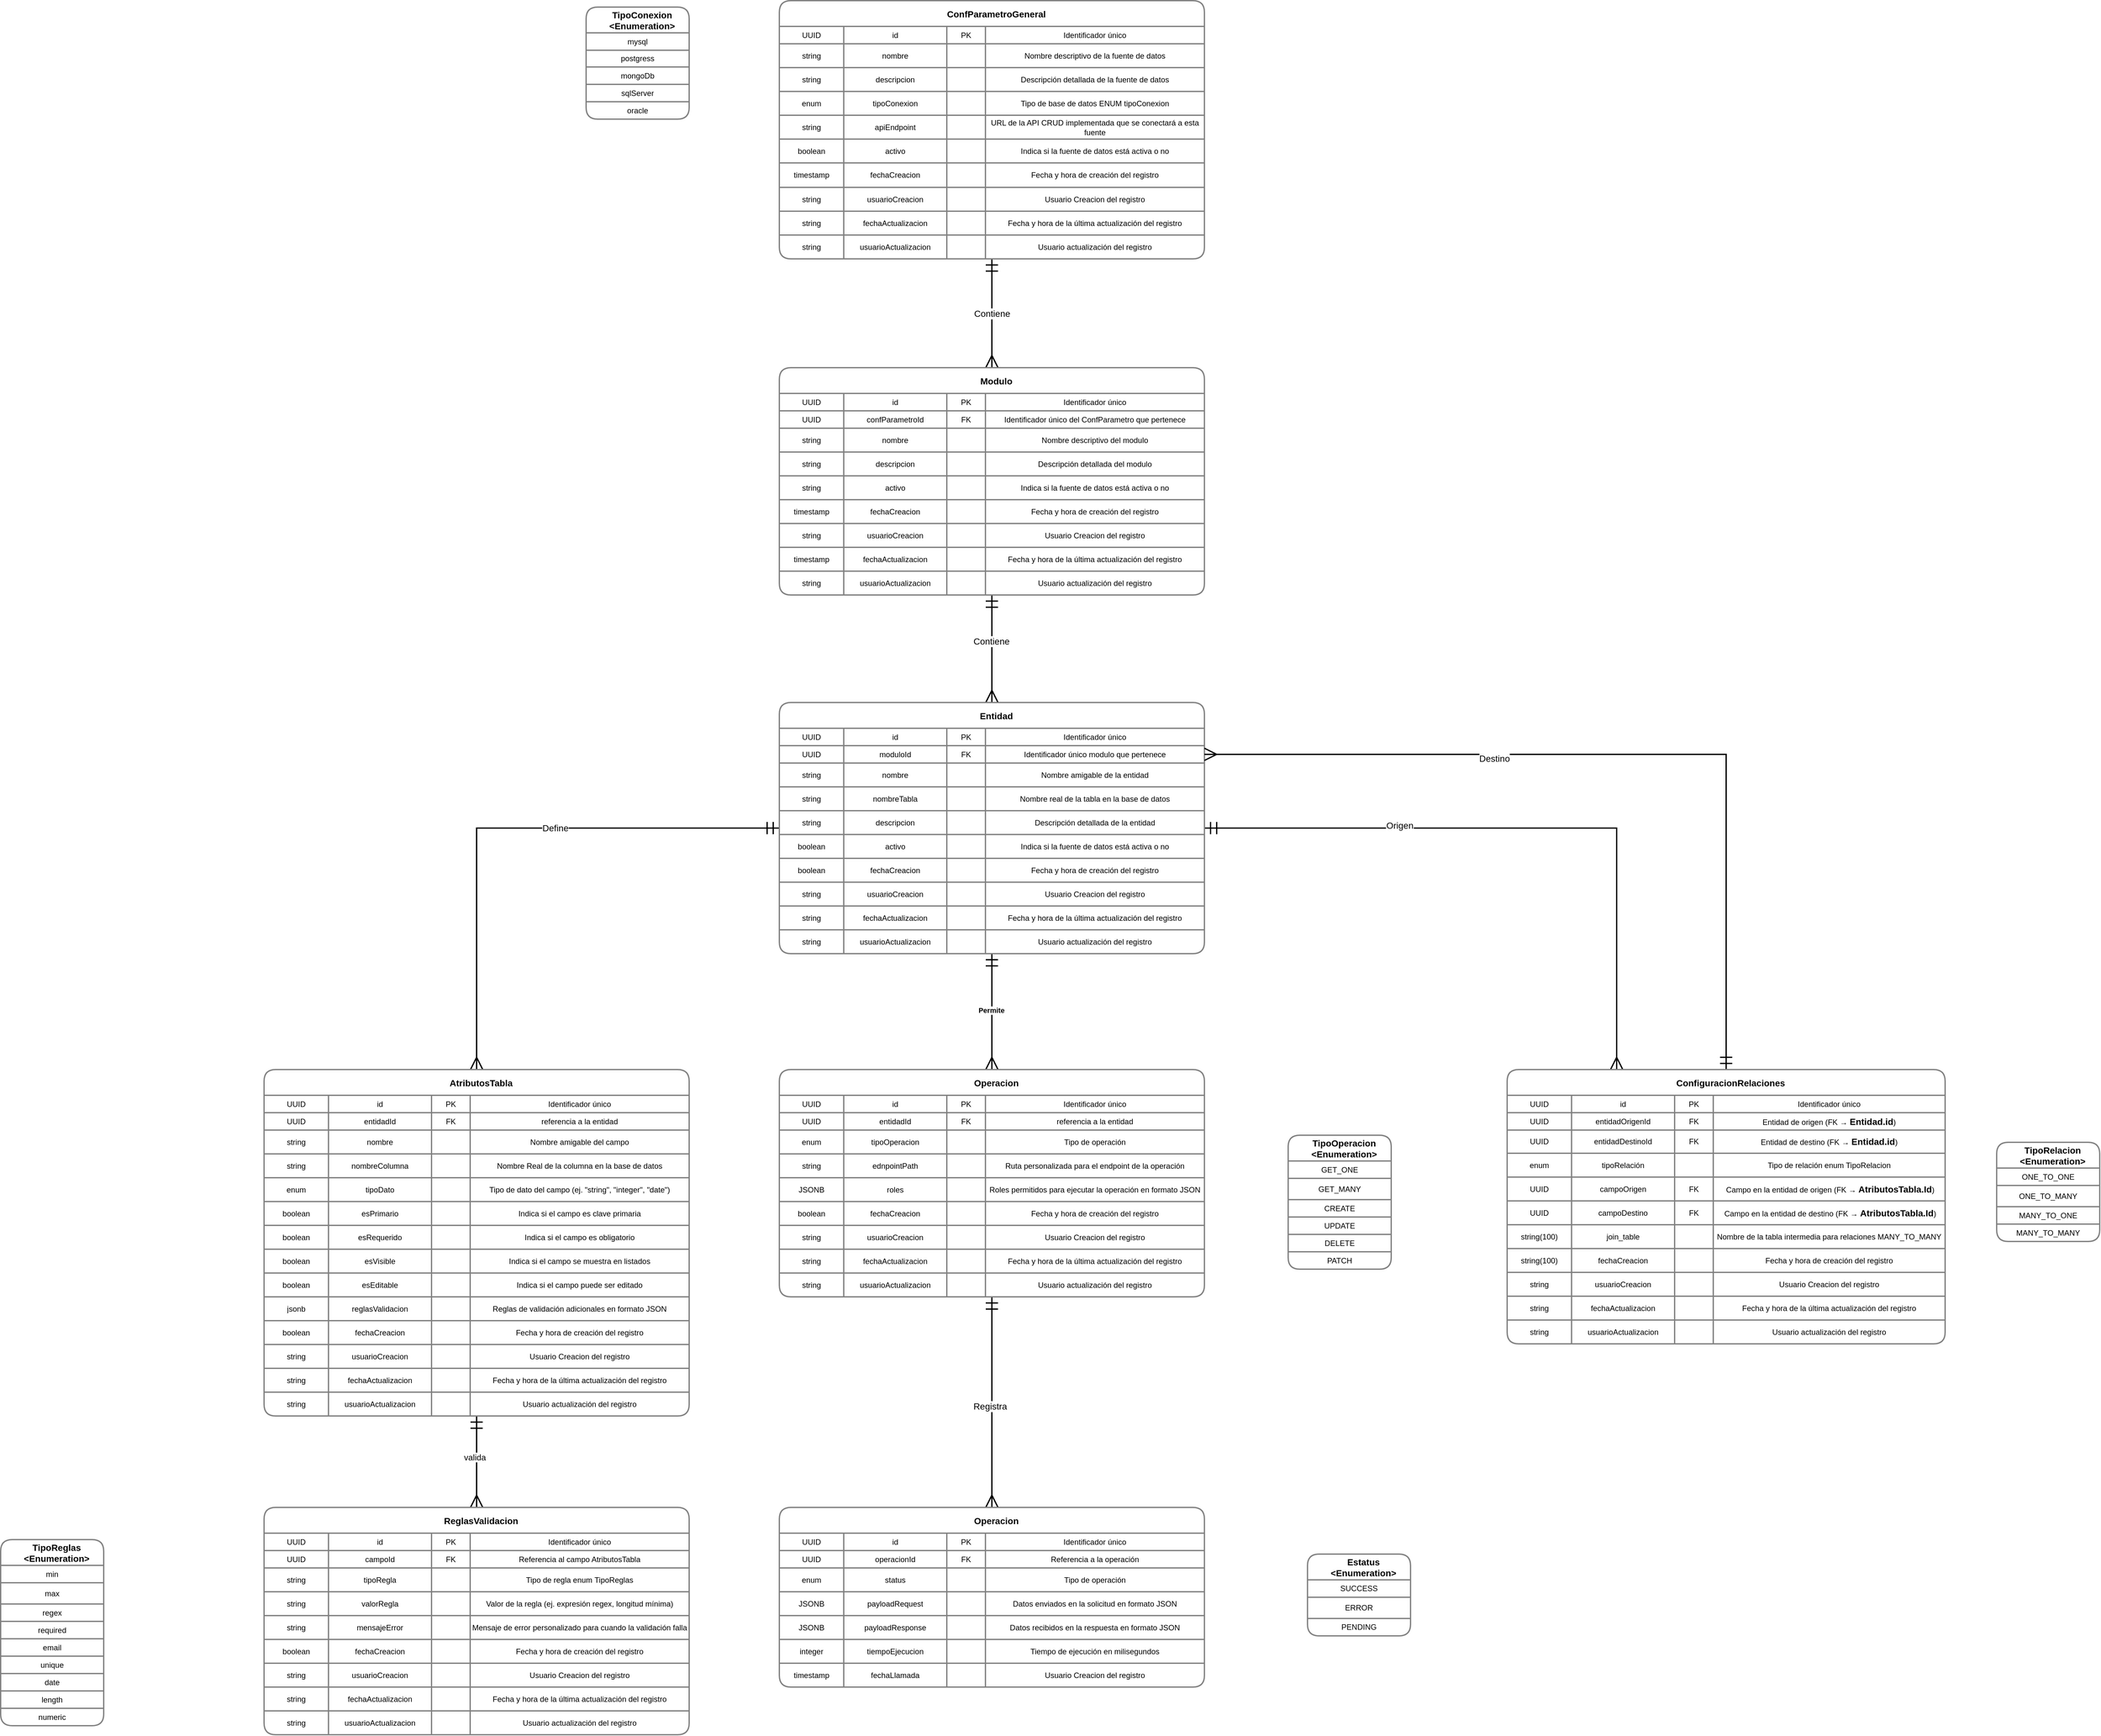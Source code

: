 <mxfile version="26.1.0">
  <diagram name="Page-1" id="efa7a0a1-bf9b-a30e-e6df-94a7791c09e9">
    <mxGraphModel dx="9332" dy="3104" grid="1" gridSize="10" guides="1" tooltips="1" connect="1" arrows="1" fold="1" page="1" pageScale="1" pageWidth="826" pageHeight="1169" background="none" math="0" shadow="0">
      <root>
        <mxCell id="0" />
        <mxCell id="1" parent="0" />
        <mxCell id="l-81yVDxZTHhi0gpVRAI-422" style="edgeStyle=orthogonalEdgeStyle;rounded=0;orthogonalLoop=1;jettySize=auto;html=1;entryX=0.5;entryY=0;entryDx=0;entryDy=0;strokeWidth=2;endArrow=ERmany;endFill=0;startSize=16;endSize=16;targetPerimeterSpacing=0;sourcePerimeterSpacing=0;startArrow=ERmandOne;startFill=0;" edge="1" parent="1" source="l-81yVDxZTHhi0gpVRAI-198" target="l-81yVDxZTHhi0gpVRAI-371">
          <mxGeometry relative="1" as="geometry">
            <Array as="points">
              <mxPoint x="300" y="1810" />
              <mxPoint x="300" y="1810" />
            </Array>
          </mxGeometry>
        </mxCell>
        <mxCell id="l-81yVDxZTHhi0gpVRAI-423" value="Contiene" style="edgeLabel;html=1;align=center;verticalAlign=middle;resizable=0;points=[];fontSize=14;" vertex="1" connectable="0" parent="l-81yVDxZTHhi0gpVRAI-422">
          <mxGeometry x="-0.313" y="-3" relative="1" as="geometry">
            <mxPoint x="3" y="27" as="offset" />
          </mxGeometry>
        </mxCell>
        <mxCell id="l-81yVDxZTHhi0gpVRAI-198" value="ConfParametroGeneral" style="shape=table;startSize=40;container=1;collapsible=0;childLayout=tableLayout;swimlaneFillColor=default;strokeWidth=2;strokeColor=#808080;rounded=1;fontStyle=1;align=center;fontSize=14;spacingLeft=14;" vertex="1" parent="1">
          <mxGeometry x="-30" y="1290" width="660" height="401" as="geometry" />
        </mxCell>
        <mxCell id="l-81yVDxZTHhi0gpVRAI-199" value="" style="shape=tableRow;horizontal=0;startSize=0;swimlaneHead=0;swimlaneBody=0;strokeColor=inherit;top=0;left=0;bottom=0;right=0;collapsible=0;dropTarget=0;fillColor=none;points=[[0,0.5],[1,0.5]];portConstraint=eastwest;" vertex="1" parent="l-81yVDxZTHhi0gpVRAI-198">
          <mxGeometry y="40" width="660" height="27" as="geometry" />
        </mxCell>
        <mxCell id="l-81yVDxZTHhi0gpVRAI-200" value="UUID" style="shape=partialRectangle;html=1;whiteSpace=wrap;connectable=0;strokeColor=inherit;overflow=hidden;fillColor=none;top=0;left=0;bottom=0;right=0;pointerEvents=1;" vertex="1" parent="l-81yVDxZTHhi0gpVRAI-199">
          <mxGeometry width="100" height="27" as="geometry">
            <mxRectangle width="100" height="27" as="alternateBounds" />
          </mxGeometry>
        </mxCell>
        <mxCell id="l-81yVDxZTHhi0gpVRAI-201" value="id" style="shape=partialRectangle;html=1;whiteSpace=wrap;connectable=0;strokeColor=inherit;overflow=hidden;fillColor=none;top=0;left=0;bottom=0;right=0;pointerEvents=1;" vertex="1" parent="l-81yVDxZTHhi0gpVRAI-199">
          <mxGeometry x="100" width="160" height="27" as="geometry">
            <mxRectangle width="160" height="27" as="alternateBounds" />
          </mxGeometry>
        </mxCell>
        <mxCell id="l-81yVDxZTHhi0gpVRAI-202" value="PK" style="shape=partialRectangle;html=1;whiteSpace=wrap;connectable=0;strokeColor=inherit;overflow=hidden;fillColor=none;top=0;left=0;bottom=0;right=0;pointerEvents=1;" vertex="1" parent="l-81yVDxZTHhi0gpVRAI-199">
          <mxGeometry x="260" width="60" height="27" as="geometry">
            <mxRectangle width="60" height="27" as="alternateBounds" />
          </mxGeometry>
        </mxCell>
        <mxCell id="l-81yVDxZTHhi0gpVRAI-203" value="Identificador único" style="shape=partialRectangle;html=1;whiteSpace=wrap;connectable=0;strokeColor=inherit;overflow=hidden;fillColor=none;top=0;left=0;bottom=0;right=0;pointerEvents=1;" vertex="1" parent="l-81yVDxZTHhi0gpVRAI-199">
          <mxGeometry x="320" width="340" height="27" as="geometry">
            <mxRectangle width="340" height="27" as="alternateBounds" />
          </mxGeometry>
        </mxCell>
        <mxCell id="l-81yVDxZTHhi0gpVRAI-204" value="" style="shape=tableRow;horizontal=0;startSize=0;swimlaneHead=0;swimlaneBody=0;strokeColor=inherit;top=0;left=0;bottom=0;right=0;collapsible=0;dropTarget=0;fillColor=none;points=[[0,0.5],[1,0.5]];portConstraint=eastwest;" vertex="1" parent="l-81yVDxZTHhi0gpVRAI-198">
          <mxGeometry y="67" width="660" height="37" as="geometry" />
        </mxCell>
        <mxCell id="l-81yVDxZTHhi0gpVRAI-205" value="string" style="shape=partialRectangle;html=1;whiteSpace=wrap;connectable=0;strokeColor=inherit;overflow=hidden;fillColor=none;top=0;left=0;bottom=0;right=0;pointerEvents=1;" vertex="1" parent="l-81yVDxZTHhi0gpVRAI-204">
          <mxGeometry width="100" height="37" as="geometry">
            <mxRectangle width="100" height="37" as="alternateBounds" />
          </mxGeometry>
        </mxCell>
        <mxCell id="l-81yVDxZTHhi0gpVRAI-206" value="nombre" style="shape=partialRectangle;html=1;whiteSpace=wrap;connectable=0;strokeColor=inherit;overflow=hidden;fillColor=none;top=0;left=0;bottom=0;right=0;pointerEvents=1;" vertex="1" parent="l-81yVDxZTHhi0gpVRAI-204">
          <mxGeometry x="100" width="160" height="37" as="geometry">
            <mxRectangle width="160" height="37" as="alternateBounds" />
          </mxGeometry>
        </mxCell>
        <mxCell id="l-81yVDxZTHhi0gpVRAI-207" value="" style="shape=partialRectangle;html=1;whiteSpace=wrap;connectable=0;strokeColor=inherit;overflow=hidden;fillColor=none;top=0;left=0;bottom=0;right=0;pointerEvents=1;" vertex="1" parent="l-81yVDxZTHhi0gpVRAI-204">
          <mxGeometry x="260" width="60" height="37" as="geometry">
            <mxRectangle width="60" height="37" as="alternateBounds" />
          </mxGeometry>
        </mxCell>
        <mxCell id="l-81yVDxZTHhi0gpVRAI-208" value="Nombre descriptivo de la fuente de datos" style="shape=partialRectangle;html=1;whiteSpace=wrap;connectable=0;strokeColor=inherit;overflow=hidden;fillColor=none;top=0;left=0;bottom=0;right=0;pointerEvents=1;" vertex="1" parent="l-81yVDxZTHhi0gpVRAI-204">
          <mxGeometry x="320" width="340" height="37" as="geometry">
            <mxRectangle width="340" height="37" as="alternateBounds" />
          </mxGeometry>
        </mxCell>
        <mxCell id="l-81yVDxZTHhi0gpVRAI-209" value="" style="shape=tableRow;horizontal=0;startSize=0;swimlaneHead=0;swimlaneBody=0;strokeColor=inherit;top=0;left=0;bottom=0;right=0;collapsible=0;dropTarget=0;fillColor=none;points=[[0,0.5],[1,0.5]];portConstraint=eastwest;" vertex="1" parent="l-81yVDxZTHhi0gpVRAI-198">
          <mxGeometry y="104" width="660" height="37" as="geometry" />
        </mxCell>
        <mxCell id="l-81yVDxZTHhi0gpVRAI-210" value="string" style="shape=partialRectangle;html=1;whiteSpace=wrap;connectable=0;strokeColor=inherit;overflow=hidden;fillColor=none;top=0;left=0;bottom=0;right=0;pointerEvents=1;" vertex="1" parent="l-81yVDxZTHhi0gpVRAI-209">
          <mxGeometry width="100" height="37" as="geometry">
            <mxRectangle width="100" height="37" as="alternateBounds" />
          </mxGeometry>
        </mxCell>
        <mxCell id="l-81yVDxZTHhi0gpVRAI-211" value="descripcion" style="shape=partialRectangle;html=1;whiteSpace=wrap;connectable=0;strokeColor=inherit;overflow=hidden;fillColor=none;top=0;left=0;bottom=0;right=0;pointerEvents=1;" vertex="1" parent="l-81yVDxZTHhi0gpVRAI-209">
          <mxGeometry x="100" width="160" height="37" as="geometry">
            <mxRectangle width="160" height="37" as="alternateBounds" />
          </mxGeometry>
        </mxCell>
        <mxCell id="l-81yVDxZTHhi0gpVRAI-212" value="" style="shape=partialRectangle;html=1;whiteSpace=wrap;connectable=0;strokeColor=inherit;overflow=hidden;fillColor=none;top=0;left=0;bottom=0;right=0;pointerEvents=1;" vertex="1" parent="l-81yVDxZTHhi0gpVRAI-209">
          <mxGeometry x="260" width="60" height="37" as="geometry">
            <mxRectangle width="60" height="37" as="alternateBounds" />
          </mxGeometry>
        </mxCell>
        <mxCell id="l-81yVDxZTHhi0gpVRAI-213" value="Descripción detallada de la fuente de datos" style="shape=partialRectangle;html=1;whiteSpace=wrap;connectable=0;strokeColor=inherit;overflow=hidden;fillColor=none;top=0;left=0;bottom=0;right=0;pointerEvents=1;" vertex="1" parent="l-81yVDxZTHhi0gpVRAI-209">
          <mxGeometry x="320" width="340" height="37" as="geometry">
            <mxRectangle width="340" height="37" as="alternateBounds" />
          </mxGeometry>
        </mxCell>
        <mxCell id="l-81yVDxZTHhi0gpVRAI-231" value="" style="shape=tableRow;horizontal=0;startSize=0;swimlaneHead=0;swimlaneBody=0;strokeColor=inherit;top=0;left=0;bottom=0;right=0;collapsible=0;dropTarget=0;fillColor=none;points=[[0,0.5],[1,0.5]];portConstraint=eastwest;" vertex="1" parent="l-81yVDxZTHhi0gpVRAI-198">
          <mxGeometry y="141" width="660" height="37" as="geometry" />
        </mxCell>
        <mxCell id="l-81yVDxZTHhi0gpVRAI-232" value="enum" style="shape=partialRectangle;html=1;whiteSpace=wrap;connectable=0;strokeColor=inherit;overflow=hidden;fillColor=none;top=0;left=0;bottom=0;right=0;pointerEvents=1;" vertex="1" parent="l-81yVDxZTHhi0gpVRAI-231">
          <mxGeometry width="100" height="37" as="geometry">
            <mxRectangle width="100" height="37" as="alternateBounds" />
          </mxGeometry>
        </mxCell>
        <mxCell id="l-81yVDxZTHhi0gpVRAI-233" value="tipoConexion" style="shape=partialRectangle;html=1;whiteSpace=wrap;connectable=0;strokeColor=inherit;overflow=hidden;fillColor=none;top=0;left=0;bottom=0;right=0;pointerEvents=1;" vertex="1" parent="l-81yVDxZTHhi0gpVRAI-231">
          <mxGeometry x="100" width="160" height="37" as="geometry">
            <mxRectangle width="160" height="37" as="alternateBounds" />
          </mxGeometry>
        </mxCell>
        <mxCell id="l-81yVDxZTHhi0gpVRAI-234" value="" style="shape=partialRectangle;html=1;whiteSpace=wrap;connectable=0;strokeColor=inherit;overflow=hidden;fillColor=none;top=0;left=0;bottom=0;right=0;pointerEvents=1;" vertex="1" parent="l-81yVDxZTHhi0gpVRAI-231">
          <mxGeometry x="260" width="60" height="37" as="geometry">
            <mxRectangle width="60" height="37" as="alternateBounds" />
          </mxGeometry>
        </mxCell>
        <mxCell id="l-81yVDxZTHhi0gpVRAI-235" value="Tipo de base de datos ENUM tipoConexion" style="shape=partialRectangle;html=1;whiteSpace=wrap;connectable=0;strokeColor=inherit;overflow=hidden;fillColor=none;top=0;left=0;bottom=0;right=0;pointerEvents=1;" vertex="1" parent="l-81yVDxZTHhi0gpVRAI-231">
          <mxGeometry x="320" width="340" height="37" as="geometry">
            <mxRectangle width="340" height="37" as="alternateBounds" />
          </mxGeometry>
        </mxCell>
        <mxCell id="l-81yVDxZTHhi0gpVRAI-236" value="" style="shape=tableRow;horizontal=0;startSize=0;swimlaneHead=0;swimlaneBody=0;strokeColor=inherit;top=0;left=0;bottom=0;right=0;collapsible=0;dropTarget=0;fillColor=none;points=[[0,0.5],[1,0.5]];portConstraint=eastwest;" vertex="1" parent="l-81yVDxZTHhi0gpVRAI-198">
          <mxGeometry y="178" width="660" height="37" as="geometry" />
        </mxCell>
        <mxCell id="l-81yVDxZTHhi0gpVRAI-237" value="string" style="shape=partialRectangle;html=1;whiteSpace=wrap;connectable=0;strokeColor=inherit;overflow=hidden;fillColor=none;top=0;left=0;bottom=0;right=0;pointerEvents=1;" vertex="1" parent="l-81yVDxZTHhi0gpVRAI-236">
          <mxGeometry width="100" height="37" as="geometry">
            <mxRectangle width="100" height="37" as="alternateBounds" />
          </mxGeometry>
        </mxCell>
        <mxCell id="l-81yVDxZTHhi0gpVRAI-238" value="apiEndpoint" style="shape=partialRectangle;html=1;whiteSpace=wrap;connectable=0;strokeColor=inherit;overflow=hidden;fillColor=none;top=0;left=0;bottom=0;right=0;pointerEvents=1;" vertex="1" parent="l-81yVDxZTHhi0gpVRAI-236">
          <mxGeometry x="100" width="160" height="37" as="geometry">
            <mxRectangle width="160" height="37" as="alternateBounds" />
          </mxGeometry>
        </mxCell>
        <mxCell id="l-81yVDxZTHhi0gpVRAI-239" value="" style="shape=partialRectangle;html=1;whiteSpace=wrap;connectable=0;strokeColor=inherit;overflow=hidden;fillColor=none;top=0;left=0;bottom=0;right=0;pointerEvents=1;" vertex="1" parent="l-81yVDxZTHhi0gpVRAI-236">
          <mxGeometry x="260" width="60" height="37" as="geometry">
            <mxRectangle width="60" height="37" as="alternateBounds" />
          </mxGeometry>
        </mxCell>
        <mxCell id="l-81yVDxZTHhi0gpVRAI-240" value="URL de la API CRUD implementada que se conectará a esta fuente" style="shape=partialRectangle;html=1;whiteSpace=wrap;connectable=0;strokeColor=inherit;overflow=hidden;fillColor=none;top=0;left=0;bottom=0;right=0;pointerEvents=1;" vertex="1" parent="l-81yVDxZTHhi0gpVRAI-236">
          <mxGeometry x="320" width="340" height="37" as="geometry">
            <mxRectangle width="340" height="37" as="alternateBounds" />
          </mxGeometry>
        </mxCell>
        <mxCell id="l-81yVDxZTHhi0gpVRAI-241" value="" style="shape=tableRow;horizontal=0;startSize=0;swimlaneHead=0;swimlaneBody=0;strokeColor=inherit;top=0;left=0;bottom=0;right=0;collapsible=0;dropTarget=0;fillColor=none;points=[[0,0.5],[1,0.5]];portConstraint=eastwest;" vertex="1" parent="l-81yVDxZTHhi0gpVRAI-198">
          <mxGeometry y="215" width="660" height="37" as="geometry" />
        </mxCell>
        <mxCell id="l-81yVDxZTHhi0gpVRAI-242" value="boolean" style="shape=partialRectangle;html=1;whiteSpace=wrap;connectable=0;strokeColor=inherit;overflow=hidden;fillColor=none;top=0;left=0;bottom=0;right=0;pointerEvents=1;" vertex="1" parent="l-81yVDxZTHhi0gpVRAI-241">
          <mxGeometry width="100" height="37" as="geometry">
            <mxRectangle width="100" height="37" as="alternateBounds" />
          </mxGeometry>
        </mxCell>
        <mxCell id="l-81yVDxZTHhi0gpVRAI-243" value="activo" style="shape=partialRectangle;html=1;whiteSpace=wrap;connectable=0;strokeColor=inherit;overflow=hidden;fillColor=none;top=0;left=0;bottom=0;right=0;pointerEvents=1;" vertex="1" parent="l-81yVDxZTHhi0gpVRAI-241">
          <mxGeometry x="100" width="160" height="37" as="geometry">
            <mxRectangle width="160" height="37" as="alternateBounds" />
          </mxGeometry>
        </mxCell>
        <mxCell id="l-81yVDxZTHhi0gpVRAI-244" value="" style="shape=partialRectangle;html=1;whiteSpace=wrap;connectable=0;strokeColor=inherit;overflow=hidden;fillColor=none;top=0;left=0;bottom=0;right=0;pointerEvents=1;" vertex="1" parent="l-81yVDxZTHhi0gpVRAI-241">
          <mxGeometry x="260" width="60" height="37" as="geometry">
            <mxRectangle width="60" height="37" as="alternateBounds" />
          </mxGeometry>
        </mxCell>
        <mxCell id="l-81yVDxZTHhi0gpVRAI-245" value="Indica si la fuente de datos está activa o no" style="shape=partialRectangle;html=1;whiteSpace=wrap;connectable=0;strokeColor=inherit;overflow=hidden;fillColor=none;top=0;left=0;bottom=0;right=0;pointerEvents=1;" vertex="1" parent="l-81yVDxZTHhi0gpVRAI-241">
          <mxGeometry x="320" width="340" height="37" as="geometry">
            <mxRectangle width="340" height="37" as="alternateBounds" />
          </mxGeometry>
        </mxCell>
        <mxCell id="l-81yVDxZTHhi0gpVRAI-246" value="" style="shape=tableRow;horizontal=0;startSize=0;swimlaneHead=0;swimlaneBody=0;strokeColor=inherit;top=0;left=0;bottom=0;right=0;collapsible=0;dropTarget=0;fillColor=none;points=[[0,0.5],[1,0.5]];portConstraint=eastwest;" vertex="1" parent="l-81yVDxZTHhi0gpVRAI-198">
          <mxGeometry y="252" width="660" height="38" as="geometry" />
        </mxCell>
        <mxCell id="l-81yVDxZTHhi0gpVRAI-247" value="timestamp" style="shape=partialRectangle;html=1;whiteSpace=wrap;connectable=0;strokeColor=inherit;overflow=hidden;fillColor=none;top=0;left=0;bottom=0;right=0;pointerEvents=1;" vertex="1" parent="l-81yVDxZTHhi0gpVRAI-246">
          <mxGeometry width="100" height="38" as="geometry">
            <mxRectangle width="100" height="38" as="alternateBounds" />
          </mxGeometry>
        </mxCell>
        <mxCell id="l-81yVDxZTHhi0gpVRAI-248" value="fechaCreacion" style="shape=partialRectangle;html=1;whiteSpace=wrap;connectable=0;strokeColor=inherit;overflow=hidden;fillColor=none;top=0;left=0;bottom=0;right=0;pointerEvents=1;" vertex="1" parent="l-81yVDxZTHhi0gpVRAI-246">
          <mxGeometry x="100" width="160" height="38" as="geometry">
            <mxRectangle width="160" height="38" as="alternateBounds" />
          </mxGeometry>
        </mxCell>
        <mxCell id="l-81yVDxZTHhi0gpVRAI-249" value="" style="shape=partialRectangle;html=1;whiteSpace=wrap;connectable=0;strokeColor=inherit;overflow=hidden;fillColor=none;top=0;left=0;bottom=0;right=0;pointerEvents=1;" vertex="1" parent="l-81yVDxZTHhi0gpVRAI-246">
          <mxGeometry x="260" width="60" height="38" as="geometry">
            <mxRectangle width="60" height="38" as="alternateBounds" />
          </mxGeometry>
        </mxCell>
        <mxCell id="l-81yVDxZTHhi0gpVRAI-250" value="Fecha y hora de creación del registro" style="shape=partialRectangle;html=1;whiteSpace=wrap;connectable=0;strokeColor=inherit;overflow=hidden;fillColor=none;top=0;left=0;bottom=0;right=0;pointerEvents=1;" vertex="1" parent="l-81yVDxZTHhi0gpVRAI-246">
          <mxGeometry x="320" width="340" height="38" as="geometry">
            <mxRectangle width="340" height="38" as="alternateBounds" />
          </mxGeometry>
        </mxCell>
        <mxCell id="l-81yVDxZTHhi0gpVRAI-256" value="" style="shape=tableRow;horizontal=0;startSize=0;swimlaneHead=0;swimlaneBody=0;strokeColor=inherit;top=0;left=0;bottom=0;right=0;collapsible=0;dropTarget=0;fillColor=none;points=[[0,0.5],[1,0.5]];portConstraint=eastwest;" vertex="1" parent="l-81yVDxZTHhi0gpVRAI-198">
          <mxGeometry y="290" width="660" height="37" as="geometry" />
        </mxCell>
        <mxCell id="l-81yVDxZTHhi0gpVRAI-257" value="string" style="shape=partialRectangle;html=1;whiteSpace=wrap;connectable=0;strokeColor=inherit;overflow=hidden;fillColor=none;top=0;left=0;bottom=0;right=0;pointerEvents=1;" vertex="1" parent="l-81yVDxZTHhi0gpVRAI-256">
          <mxGeometry width="100" height="37" as="geometry">
            <mxRectangle width="100" height="37" as="alternateBounds" />
          </mxGeometry>
        </mxCell>
        <mxCell id="l-81yVDxZTHhi0gpVRAI-258" value="usuarioCreacion" style="shape=partialRectangle;html=1;whiteSpace=wrap;connectable=0;strokeColor=inherit;overflow=hidden;fillColor=none;top=0;left=0;bottom=0;right=0;pointerEvents=1;" vertex="1" parent="l-81yVDxZTHhi0gpVRAI-256">
          <mxGeometry x="100" width="160" height="37" as="geometry">
            <mxRectangle width="160" height="37" as="alternateBounds" />
          </mxGeometry>
        </mxCell>
        <mxCell id="l-81yVDxZTHhi0gpVRAI-259" value="" style="shape=partialRectangle;html=1;whiteSpace=wrap;connectable=0;strokeColor=inherit;overflow=hidden;fillColor=none;top=0;left=0;bottom=0;right=0;pointerEvents=1;" vertex="1" parent="l-81yVDxZTHhi0gpVRAI-256">
          <mxGeometry x="260" width="60" height="37" as="geometry">
            <mxRectangle width="60" height="37" as="alternateBounds" />
          </mxGeometry>
        </mxCell>
        <mxCell id="l-81yVDxZTHhi0gpVRAI-260" value="Usuario Creacion del registro" style="shape=partialRectangle;html=1;whiteSpace=wrap;connectable=0;strokeColor=inherit;overflow=hidden;fillColor=none;top=0;left=0;bottom=0;right=0;pointerEvents=1;" vertex="1" parent="l-81yVDxZTHhi0gpVRAI-256">
          <mxGeometry x="320" width="340" height="37" as="geometry">
            <mxRectangle width="340" height="37" as="alternateBounds" />
          </mxGeometry>
        </mxCell>
        <mxCell id="l-81yVDxZTHhi0gpVRAI-251" value="" style="shape=tableRow;horizontal=0;startSize=0;swimlaneHead=0;swimlaneBody=0;strokeColor=inherit;top=0;left=0;bottom=0;right=0;collapsible=0;dropTarget=0;fillColor=none;points=[[0,0.5],[1,0.5]];portConstraint=eastwest;" vertex="1" parent="l-81yVDxZTHhi0gpVRAI-198">
          <mxGeometry y="327" width="660" height="37" as="geometry" />
        </mxCell>
        <mxCell id="l-81yVDxZTHhi0gpVRAI-252" value="string" style="shape=partialRectangle;html=1;whiteSpace=wrap;connectable=0;strokeColor=inherit;overflow=hidden;fillColor=none;top=0;left=0;bottom=0;right=0;pointerEvents=1;" vertex="1" parent="l-81yVDxZTHhi0gpVRAI-251">
          <mxGeometry width="100" height="37" as="geometry">
            <mxRectangle width="100" height="37" as="alternateBounds" />
          </mxGeometry>
        </mxCell>
        <mxCell id="l-81yVDxZTHhi0gpVRAI-253" value="fechaActualizacion" style="shape=partialRectangle;html=1;whiteSpace=wrap;connectable=0;strokeColor=inherit;overflow=hidden;fillColor=none;top=0;left=0;bottom=0;right=0;pointerEvents=1;" vertex="1" parent="l-81yVDxZTHhi0gpVRAI-251">
          <mxGeometry x="100" width="160" height="37" as="geometry">
            <mxRectangle width="160" height="37" as="alternateBounds" />
          </mxGeometry>
        </mxCell>
        <mxCell id="l-81yVDxZTHhi0gpVRAI-254" value="" style="shape=partialRectangle;html=1;whiteSpace=wrap;connectable=0;strokeColor=inherit;overflow=hidden;fillColor=none;top=0;left=0;bottom=0;right=0;pointerEvents=1;" vertex="1" parent="l-81yVDxZTHhi0gpVRAI-251">
          <mxGeometry x="260" width="60" height="37" as="geometry">
            <mxRectangle width="60" height="37" as="alternateBounds" />
          </mxGeometry>
        </mxCell>
        <mxCell id="l-81yVDxZTHhi0gpVRAI-255" value="Fecha y hora de la última actualización del registro" style="shape=partialRectangle;html=1;whiteSpace=wrap;connectable=0;strokeColor=inherit;overflow=hidden;fillColor=none;top=0;left=0;bottom=0;right=0;pointerEvents=1;" vertex="1" parent="l-81yVDxZTHhi0gpVRAI-251">
          <mxGeometry x="320" width="340" height="37" as="geometry">
            <mxRectangle width="340" height="37" as="alternateBounds" />
          </mxGeometry>
        </mxCell>
        <mxCell id="l-81yVDxZTHhi0gpVRAI-261" value="" style="shape=tableRow;horizontal=0;startSize=0;swimlaneHead=0;swimlaneBody=0;strokeColor=inherit;top=0;left=0;bottom=0;right=0;collapsible=0;dropTarget=0;fillColor=none;points=[[0,0.5],[1,0.5]];portConstraint=eastwest;" vertex="1" parent="l-81yVDxZTHhi0gpVRAI-198">
          <mxGeometry y="364" width="660" height="37" as="geometry" />
        </mxCell>
        <mxCell id="l-81yVDxZTHhi0gpVRAI-262" value="string" style="shape=partialRectangle;html=1;whiteSpace=wrap;connectable=0;strokeColor=inherit;overflow=hidden;fillColor=none;top=0;left=0;bottom=0;right=0;pointerEvents=1;" vertex="1" parent="l-81yVDxZTHhi0gpVRAI-261">
          <mxGeometry width="100" height="37" as="geometry">
            <mxRectangle width="100" height="37" as="alternateBounds" />
          </mxGeometry>
        </mxCell>
        <mxCell id="l-81yVDxZTHhi0gpVRAI-263" value="usuarioActualizacion" style="shape=partialRectangle;html=1;whiteSpace=wrap;connectable=0;strokeColor=inherit;overflow=hidden;fillColor=none;top=0;left=0;bottom=0;right=0;pointerEvents=1;" vertex="1" parent="l-81yVDxZTHhi0gpVRAI-261">
          <mxGeometry x="100" width="160" height="37" as="geometry">
            <mxRectangle width="160" height="37" as="alternateBounds" />
          </mxGeometry>
        </mxCell>
        <mxCell id="l-81yVDxZTHhi0gpVRAI-264" value="" style="shape=partialRectangle;html=1;whiteSpace=wrap;connectable=0;strokeColor=inherit;overflow=hidden;fillColor=none;top=0;left=0;bottom=0;right=0;pointerEvents=1;" vertex="1" parent="l-81yVDxZTHhi0gpVRAI-261">
          <mxGeometry x="260" width="60" height="37" as="geometry">
            <mxRectangle width="60" height="37" as="alternateBounds" />
          </mxGeometry>
        </mxCell>
        <mxCell id="l-81yVDxZTHhi0gpVRAI-265" value="Usuario actualización del registro" style="shape=partialRectangle;html=1;whiteSpace=wrap;connectable=0;strokeColor=inherit;overflow=hidden;fillColor=none;top=0;left=0;bottom=0;right=0;pointerEvents=1;" vertex="1" parent="l-81yVDxZTHhi0gpVRAI-261">
          <mxGeometry x="320" width="340" height="37" as="geometry">
            <mxRectangle width="340" height="37" as="alternateBounds" />
          </mxGeometry>
        </mxCell>
        <mxCell id="l-81yVDxZTHhi0gpVRAI-269" value="TipoConexion&#xa;&lt;Enumeration&gt;" style="shape=table;startSize=40;container=1;collapsible=0;childLayout=tableLayout;swimlaneFillColor=default;strokeWidth=2;strokeColor=#808080;rounded=1;fontStyle=1;align=center;fontSize=14;spacingLeft=14;" vertex="1" parent="1">
          <mxGeometry x="-330" y="1300" width="160" height="174" as="geometry" />
        </mxCell>
        <mxCell id="l-81yVDxZTHhi0gpVRAI-270" value="" style="shape=tableRow;horizontal=0;startSize=0;swimlaneHead=0;swimlaneBody=0;strokeColor=inherit;top=0;left=0;bottom=0;right=0;collapsible=0;dropTarget=0;fillColor=none;points=[[0,0.5],[1,0.5]];portConstraint=eastwest;" vertex="1" parent="l-81yVDxZTHhi0gpVRAI-269">
          <mxGeometry y="40" width="160" height="27" as="geometry" />
        </mxCell>
        <mxCell id="l-81yVDxZTHhi0gpVRAI-271" value="mysql" style="shape=partialRectangle;html=1;whiteSpace=wrap;connectable=0;strokeColor=inherit;overflow=hidden;fillColor=none;top=0;left=0;bottom=0;right=0;pointerEvents=1;" vertex="1" parent="l-81yVDxZTHhi0gpVRAI-270">
          <mxGeometry width="160" height="27" as="geometry">
            <mxRectangle width="160" height="27" as="alternateBounds" />
          </mxGeometry>
        </mxCell>
        <mxCell id="l-81yVDxZTHhi0gpVRAI-275" value="" style="shape=tableRow;horizontal=0;startSize=0;swimlaneHead=0;swimlaneBody=0;strokeColor=inherit;top=0;left=0;bottom=0;right=0;collapsible=0;dropTarget=0;fillColor=none;points=[[0,0.5],[1,0.5]];portConstraint=eastwest;" vertex="1" parent="l-81yVDxZTHhi0gpVRAI-269">
          <mxGeometry y="67" width="160" height="26" as="geometry" />
        </mxCell>
        <mxCell id="l-81yVDxZTHhi0gpVRAI-276" value="postgress" style="shape=partialRectangle;html=1;whiteSpace=wrap;connectable=0;strokeColor=inherit;overflow=hidden;fillColor=none;top=0;left=0;bottom=0;right=0;pointerEvents=1;" vertex="1" parent="l-81yVDxZTHhi0gpVRAI-275">
          <mxGeometry width="160" height="26" as="geometry">
            <mxRectangle width="160" height="26" as="alternateBounds" />
          </mxGeometry>
        </mxCell>
        <mxCell id="l-81yVDxZTHhi0gpVRAI-280" value="" style="shape=tableRow;horizontal=0;startSize=0;swimlaneHead=0;swimlaneBody=0;strokeColor=inherit;top=0;left=0;bottom=0;right=0;collapsible=0;dropTarget=0;fillColor=none;points=[[0,0.5],[1,0.5]];portConstraint=eastwest;" vertex="1" parent="l-81yVDxZTHhi0gpVRAI-269">
          <mxGeometry y="93" width="160" height="27" as="geometry" />
        </mxCell>
        <mxCell id="l-81yVDxZTHhi0gpVRAI-281" value="mongoDb" style="shape=partialRectangle;html=1;whiteSpace=wrap;connectable=0;strokeColor=inherit;overflow=hidden;fillColor=none;top=0;left=0;bottom=0;right=0;pointerEvents=1;" vertex="1" parent="l-81yVDxZTHhi0gpVRAI-280">
          <mxGeometry width="160" height="27" as="geometry">
            <mxRectangle width="160" height="27" as="alternateBounds" />
          </mxGeometry>
        </mxCell>
        <mxCell id="l-81yVDxZTHhi0gpVRAI-285" value="" style="shape=tableRow;horizontal=0;startSize=0;swimlaneHead=0;swimlaneBody=0;strokeColor=inherit;top=0;left=0;bottom=0;right=0;collapsible=0;dropTarget=0;fillColor=none;points=[[0,0.5],[1,0.5]];portConstraint=eastwest;" vertex="1" parent="l-81yVDxZTHhi0gpVRAI-269">
          <mxGeometry y="120" width="160" height="27" as="geometry" />
        </mxCell>
        <mxCell id="l-81yVDxZTHhi0gpVRAI-286" value="sqlServer" style="shape=partialRectangle;html=1;whiteSpace=wrap;connectable=0;strokeColor=inherit;overflow=hidden;fillColor=none;top=0;left=0;bottom=0;right=0;pointerEvents=1;" vertex="1" parent="l-81yVDxZTHhi0gpVRAI-285">
          <mxGeometry width="160" height="27" as="geometry">
            <mxRectangle width="160" height="27" as="alternateBounds" />
          </mxGeometry>
        </mxCell>
        <mxCell id="l-81yVDxZTHhi0gpVRAI-290" value="" style="shape=tableRow;horizontal=0;startSize=0;swimlaneHead=0;swimlaneBody=0;strokeColor=inherit;top=0;left=0;bottom=0;right=0;collapsible=0;dropTarget=0;fillColor=none;points=[[0,0.5],[1,0.5]];portConstraint=eastwest;" vertex="1" parent="l-81yVDxZTHhi0gpVRAI-269">
          <mxGeometry y="147" width="160" height="27" as="geometry" />
        </mxCell>
        <mxCell id="l-81yVDxZTHhi0gpVRAI-291" value="oracle" style="shape=partialRectangle;html=1;whiteSpace=wrap;connectable=0;strokeColor=inherit;overflow=hidden;fillColor=none;top=0;left=0;bottom=0;right=0;pointerEvents=1;" vertex="1" parent="l-81yVDxZTHhi0gpVRAI-290">
          <mxGeometry width="160" height="27" as="geometry">
            <mxRectangle width="160" height="27" as="alternateBounds" />
          </mxGeometry>
        </mxCell>
        <mxCell id="l-81yVDxZTHhi0gpVRAI-455" style="edgeStyle=orthogonalEdgeStyle;rounded=0;orthogonalLoop=1;jettySize=auto;html=1;strokeColor=default;strokeWidth=2;align=center;verticalAlign=middle;fontFamily=Helvetica;fontSize=11;fontColor=default;labelBackgroundColor=default;startArrow=ERmandOne;startFill=0;startSize=16;endArrow=ERmany;endFill=0;endSize=16;sourcePerimeterSpacing=0;targetPerimeterSpacing=0;" edge="1" parent="1" source="l-81yVDxZTHhi0gpVRAI-371" target="l-81yVDxZTHhi0gpVRAI-424">
          <mxGeometry relative="1" as="geometry" />
        </mxCell>
        <mxCell id="l-81yVDxZTHhi0gpVRAI-456" value="&lt;font style=&quot;font-size: 14px;&quot;&gt;Contiene&lt;/font&gt;" style="edgeLabel;html=1;align=center;verticalAlign=middle;resizable=0;points=[];" vertex="1" connectable="0" parent="l-81yVDxZTHhi0gpVRAI-455">
          <mxGeometry x="-0.138" y="-1" relative="1" as="geometry">
            <mxPoint as="offset" />
          </mxGeometry>
        </mxCell>
        <mxCell id="l-81yVDxZTHhi0gpVRAI-371" value="Modulo" style="shape=table;startSize=40;container=1;collapsible=0;childLayout=tableLayout;swimlaneFillColor=default;strokeWidth=2;strokeColor=#808080;rounded=1;fontStyle=1;align=center;fontSize=14;spacingLeft=14;" vertex="1" parent="1">
          <mxGeometry x="-30" y="1860" width="660" height="353" as="geometry" />
        </mxCell>
        <mxCell id="l-81yVDxZTHhi0gpVRAI-372" value="" style="shape=tableRow;horizontal=0;startSize=0;swimlaneHead=0;swimlaneBody=0;strokeColor=inherit;top=0;left=0;bottom=0;right=0;collapsible=0;dropTarget=0;fillColor=none;points=[[0,0.5],[1,0.5]];portConstraint=eastwest;" vertex="1" parent="l-81yVDxZTHhi0gpVRAI-371">
          <mxGeometry y="40" width="660" height="27" as="geometry" />
        </mxCell>
        <mxCell id="l-81yVDxZTHhi0gpVRAI-373" value="UUID" style="shape=partialRectangle;html=1;whiteSpace=wrap;connectable=0;strokeColor=inherit;overflow=hidden;fillColor=none;top=0;left=0;bottom=0;right=0;pointerEvents=1;" vertex="1" parent="l-81yVDxZTHhi0gpVRAI-372">
          <mxGeometry width="100" height="27" as="geometry">
            <mxRectangle width="100" height="27" as="alternateBounds" />
          </mxGeometry>
        </mxCell>
        <mxCell id="l-81yVDxZTHhi0gpVRAI-374" value="id" style="shape=partialRectangle;html=1;whiteSpace=wrap;connectable=0;strokeColor=inherit;overflow=hidden;fillColor=none;top=0;left=0;bottom=0;right=0;pointerEvents=1;" vertex="1" parent="l-81yVDxZTHhi0gpVRAI-372">
          <mxGeometry x="100" width="160" height="27" as="geometry">
            <mxRectangle width="160" height="27" as="alternateBounds" />
          </mxGeometry>
        </mxCell>
        <mxCell id="l-81yVDxZTHhi0gpVRAI-375" value="PK" style="shape=partialRectangle;html=1;whiteSpace=wrap;connectable=0;strokeColor=inherit;overflow=hidden;fillColor=none;top=0;left=0;bottom=0;right=0;pointerEvents=1;" vertex="1" parent="l-81yVDxZTHhi0gpVRAI-372">
          <mxGeometry x="260" width="60" height="27" as="geometry">
            <mxRectangle width="60" height="27" as="alternateBounds" />
          </mxGeometry>
        </mxCell>
        <mxCell id="l-81yVDxZTHhi0gpVRAI-376" value="Identificador único" style="shape=partialRectangle;html=1;whiteSpace=wrap;connectable=0;strokeColor=inherit;overflow=hidden;fillColor=none;top=0;left=0;bottom=0;right=0;pointerEvents=1;" vertex="1" parent="l-81yVDxZTHhi0gpVRAI-372">
          <mxGeometry x="320" width="340" height="27" as="geometry">
            <mxRectangle width="340" height="27" as="alternateBounds" />
          </mxGeometry>
        </mxCell>
        <mxCell id="l-81yVDxZTHhi0gpVRAI-467" value="" style="shape=tableRow;horizontal=0;startSize=0;swimlaneHead=0;swimlaneBody=0;strokeColor=inherit;top=0;left=0;bottom=0;right=0;collapsible=0;dropTarget=0;fillColor=none;points=[[0,0.5],[1,0.5]];portConstraint=eastwest;" vertex="1" parent="l-81yVDxZTHhi0gpVRAI-371">
          <mxGeometry y="67" width="660" height="27" as="geometry" />
        </mxCell>
        <mxCell id="l-81yVDxZTHhi0gpVRAI-468" value="UUID" style="shape=partialRectangle;html=1;whiteSpace=wrap;connectable=0;strokeColor=inherit;overflow=hidden;fillColor=none;top=0;left=0;bottom=0;right=0;pointerEvents=1;" vertex="1" parent="l-81yVDxZTHhi0gpVRAI-467">
          <mxGeometry width="100" height="27" as="geometry">
            <mxRectangle width="100" height="27" as="alternateBounds" />
          </mxGeometry>
        </mxCell>
        <mxCell id="l-81yVDxZTHhi0gpVRAI-469" value="confParametroId" style="shape=partialRectangle;html=1;whiteSpace=wrap;connectable=0;strokeColor=inherit;overflow=hidden;fillColor=none;top=0;left=0;bottom=0;right=0;pointerEvents=1;" vertex="1" parent="l-81yVDxZTHhi0gpVRAI-467">
          <mxGeometry x="100" width="160" height="27" as="geometry">
            <mxRectangle width="160" height="27" as="alternateBounds" />
          </mxGeometry>
        </mxCell>
        <mxCell id="l-81yVDxZTHhi0gpVRAI-470" value="FK" style="shape=partialRectangle;html=1;whiteSpace=wrap;connectable=0;strokeColor=inherit;overflow=hidden;fillColor=none;top=0;left=0;bottom=0;right=0;pointerEvents=1;" vertex="1" parent="l-81yVDxZTHhi0gpVRAI-467">
          <mxGeometry x="260" width="60" height="27" as="geometry">
            <mxRectangle width="60" height="27" as="alternateBounds" />
          </mxGeometry>
        </mxCell>
        <mxCell id="l-81yVDxZTHhi0gpVRAI-471" value="Identificador único del ConfParametro que pertenece" style="shape=partialRectangle;html=1;whiteSpace=wrap;connectable=0;strokeColor=inherit;overflow=hidden;fillColor=none;top=0;left=0;bottom=0;right=0;pointerEvents=1;" vertex="1" parent="l-81yVDxZTHhi0gpVRAI-467">
          <mxGeometry x="320" width="340" height="27" as="geometry">
            <mxRectangle width="340" height="27" as="alternateBounds" />
          </mxGeometry>
        </mxCell>
        <mxCell id="l-81yVDxZTHhi0gpVRAI-377" value="" style="shape=tableRow;horizontal=0;startSize=0;swimlaneHead=0;swimlaneBody=0;strokeColor=inherit;top=0;left=0;bottom=0;right=0;collapsible=0;dropTarget=0;fillColor=none;points=[[0,0.5],[1,0.5]];portConstraint=eastwest;" vertex="1" parent="l-81yVDxZTHhi0gpVRAI-371">
          <mxGeometry y="94" width="660" height="37" as="geometry" />
        </mxCell>
        <mxCell id="l-81yVDxZTHhi0gpVRAI-378" value="string" style="shape=partialRectangle;html=1;whiteSpace=wrap;connectable=0;strokeColor=inherit;overflow=hidden;fillColor=none;top=0;left=0;bottom=0;right=0;pointerEvents=1;" vertex="1" parent="l-81yVDxZTHhi0gpVRAI-377">
          <mxGeometry width="100" height="37" as="geometry">
            <mxRectangle width="100" height="37" as="alternateBounds" />
          </mxGeometry>
        </mxCell>
        <mxCell id="l-81yVDxZTHhi0gpVRAI-379" value="nombre" style="shape=partialRectangle;html=1;whiteSpace=wrap;connectable=0;strokeColor=inherit;overflow=hidden;fillColor=none;top=0;left=0;bottom=0;right=0;pointerEvents=1;" vertex="1" parent="l-81yVDxZTHhi0gpVRAI-377">
          <mxGeometry x="100" width="160" height="37" as="geometry">
            <mxRectangle width="160" height="37" as="alternateBounds" />
          </mxGeometry>
        </mxCell>
        <mxCell id="l-81yVDxZTHhi0gpVRAI-380" value="" style="shape=partialRectangle;html=1;whiteSpace=wrap;connectable=0;strokeColor=inherit;overflow=hidden;fillColor=none;top=0;left=0;bottom=0;right=0;pointerEvents=1;" vertex="1" parent="l-81yVDxZTHhi0gpVRAI-377">
          <mxGeometry x="260" width="60" height="37" as="geometry">
            <mxRectangle width="60" height="37" as="alternateBounds" />
          </mxGeometry>
        </mxCell>
        <mxCell id="l-81yVDxZTHhi0gpVRAI-381" value="Nombre descriptivo del modulo" style="shape=partialRectangle;html=1;whiteSpace=wrap;connectable=0;strokeColor=inherit;overflow=hidden;fillColor=none;top=0;left=0;bottom=0;right=0;pointerEvents=1;" vertex="1" parent="l-81yVDxZTHhi0gpVRAI-377">
          <mxGeometry x="320" width="340" height="37" as="geometry">
            <mxRectangle width="340" height="37" as="alternateBounds" />
          </mxGeometry>
        </mxCell>
        <mxCell id="l-81yVDxZTHhi0gpVRAI-382" value="" style="shape=tableRow;horizontal=0;startSize=0;swimlaneHead=0;swimlaneBody=0;strokeColor=inherit;top=0;left=0;bottom=0;right=0;collapsible=0;dropTarget=0;fillColor=none;points=[[0,0.5],[1,0.5]];portConstraint=eastwest;" vertex="1" parent="l-81yVDxZTHhi0gpVRAI-371">
          <mxGeometry y="131" width="660" height="37" as="geometry" />
        </mxCell>
        <mxCell id="l-81yVDxZTHhi0gpVRAI-383" value="string" style="shape=partialRectangle;html=1;whiteSpace=wrap;connectable=0;strokeColor=inherit;overflow=hidden;fillColor=none;top=0;left=0;bottom=0;right=0;pointerEvents=1;" vertex="1" parent="l-81yVDxZTHhi0gpVRAI-382">
          <mxGeometry width="100" height="37" as="geometry">
            <mxRectangle width="100" height="37" as="alternateBounds" />
          </mxGeometry>
        </mxCell>
        <mxCell id="l-81yVDxZTHhi0gpVRAI-384" value="descripcion" style="shape=partialRectangle;html=1;whiteSpace=wrap;connectable=0;strokeColor=inherit;overflow=hidden;fillColor=none;top=0;left=0;bottom=0;right=0;pointerEvents=1;" vertex="1" parent="l-81yVDxZTHhi0gpVRAI-382">
          <mxGeometry x="100" width="160" height="37" as="geometry">
            <mxRectangle width="160" height="37" as="alternateBounds" />
          </mxGeometry>
        </mxCell>
        <mxCell id="l-81yVDxZTHhi0gpVRAI-385" value="" style="shape=partialRectangle;html=1;whiteSpace=wrap;connectable=0;strokeColor=inherit;overflow=hidden;fillColor=none;top=0;left=0;bottom=0;right=0;pointerEvents=1;" vertex="1" parent="l-81yVDxZTHhi0gpVRAI-382">
          <mxGeometry x="260" width="60" height="37" as="geometry">
            <mxRectangle width="60" height="37" as="alternateBounds" />
          </mxGeometry>
        </mxCell>
        <mxCell id="l-81yVDxZTHhi0gpVRAI-386" value="Descripción detallada del modulo" style="shape=partialRectangle;html=1;whiteSpace=wrap;connectable=0;strokeColor=inherit;overflow=hidden;fillColor=none;top=0;left=0;bottom=0;right=0;pointerEvents=1;" vertex="1" parent="l-81yVDxZTHhi0gpVRAI-382">
          <mxGeometry x="320" width="340" height="37" as="geometry">
            <mxRectangle width="340" height="37" as="alternateBounds" />
          </mxGeometry>
        </mxCell>
        <mxCell id="l-81yVDxZTHhi0gpVRAI-457" value="" style="shape=tableRow;horizontal=0;startSize=0;swimlaneHead=0;swimlaneBody=0;strokeColor=inherit;top=0;left=0;bottom=0;right=0;collapsible=0;dropTarget=0;fillColor=none;points=[[0,0.5],[1,0.5]];portConstraint=eastwest;" vertex="1" parent="l-81yVDxZTHhi0gpVRAI-371">
          <mxGeometry y="168" width="660" height="37" as="geometry" />
        </mxCell>
        <mxCell id="l-81yVDxZTHhi0gpVRAI-458" value="string" style="shape=partialRectangle;html=1;whiteSpace=wrap;connectable=0;strokeColor=inherit;overflow=hidden;fillColor=none;top=0;left=0;bottom=0;right=0;pointerEvents=1;" vertex="1" parent="l-81yVDxZTHhi0gpVRAI-457">
          <mxGeometry width="100" height="37" as="geometry">
            <mxRectangle width="100" height="37" as="alternateBounds" />
          </mxGeometry>
        </mxCell>
        <mxCell id="l-81yVDxZTHhi0gpVRAI-459" value="activo" style="shape=partialRectangle;html=1;whiteSpace=wrap;connectable=0;strokeColor=inherit;overflow=hidden;fillColor=none;top=0;left=0;bottom=0;right=0;pointerEvents=1;" vertex="1" parent="l-81yVDxZTHhi0gpVRAI-457">
          <mxGeometry x="100" width="160" height="37" as="geometry">
            <mxRectangle width="160" height="37" as="alternateBounds" />
          </mxGeometry>
        </mxCell>
        <mxCell id="l-81yVDxZTHhi0gpVRAI-460" value="" style="shape=partialRectangle;html=1;whiteSpace=wrap;connectable=0;strokeColor=inherit;overflow=hidden;fillColor=none;top=0;left=0;bottom=0;right=0;pointerEvents=1;" vertex="1" parent="l-81yVDxZTHhi0gpVRAI-457">
          <mxGeometry x="260" width="60" height="37" as="geometry">
            <mxRectangle width="60" height="37" as="alternateBounds" />
          </mxGeometry>
        </mxCell>
        <mxCell id="l-81yVDxZTHhi0gpVRAI-461" value="Indica si la fuente de datos está activa o no" style="shape=partialRectangle;html=1;whiteSpace=wrap;connectable=0;strokeColor=inherit;overflow=hidden;fillColor=none;top=0;left=0;bottom=0;right=0;pointerEvents=1;" vertex="1" parent="l-81yVDxZTHhi0gpVRAI-457">
          <mxGeometry x="320" width="340" height="37" as="geometry">
            <mxRectangle width="340" height="37" as="alternateBounds" />
          </mxGeometry>
        </mxCell>
        <mxCell id="l-81yVDxZTHhi0gpVRAI-487" value="" style="shape=tableRow;horizontal=0;startSize=0;swimlaneHead=0;swimlaneBody=0;strokeColor=inherit;top=0;left=0;bottom=0;right=0;collapsible=0;dropTarget=0;fillColor=none;points=[[0,0.5],[1,0.5]];portConstraint=eastwest;" vertex="1" parent="l-81yVDxZTHhi0gpVRAI-371">
          <mxGeometry y="205" width="660" height="37" as="geometry" />
        </mxCell>
        <mxCell id="l-81yVDxZTHhi0gpVRAI-488" value="timestamp" style="shape=partialRectangle;html=1;whiteSpace=wrap;connectable=0;strokeColor=inherit;overflow=hidden;fillColor=none;top=0;left=0;bottom=0;right=0;pointerEvents=1;" vertex="1" parent="l-81yVDxZTHhi0gpVRAI-487">
          <mxGeometry width="100" height="37" as="geometry">
            <mxRectangle width="100" height="37" as="alternateBounds" />
          </mxGeometry>
        </mxCell>
        <mxCell id="l-81yVDxZTHhi0gpVRAI-489" value="fechaCreacion" style="shape=partialRectangle;html=1;whiteSpace=wrap;connectable=0;strokeColor=inherit;overflow=hidden;fillColor=none;top=0;left=0;bottom=0;right=0;pointerEvents=1;" vertex="1" parent="l-81yVDxZTHhi0gpVRAI-487">
          <mxGeometry x="100" width="160" height="37" as="geometry">
            <mxRectangle width="160" height="37" as="alternateBounds" />
          </mxGeometry>
        </mxCell>
        <mxCell id="l-81yVDxZTHhi0gpVRAI-490" value="" style="shape=partialRectangle;html=1;whiteSpace=wrap;connectable=0;strokeColor=inherit;overflow=hidden;fillColor=none;top=0;left=0;bottom=0;right=0;pointerEvents=1;" vertex="1" parent="l-81yVDxZTHhi0gpVRAI-487">
          <mxGeometry x="260" width="60" height="37" as="geometry">
            <mxRectangle width="60" height="37" as="alternateBounds" />
          </mxGeometry>
        </mxCell>
        <mxCell id="l-81yVDxZTHhi0gpVRAI-491" value="Fecha y hora de creación del registro" style="shape=partialRectangle;html=1;whiteSpace=wrap;connectable=0;strokeColor=inherit;overflow=hidden;fillColor=none;top=0;left=0;bottom=0;right=0;pointerEvents=1;" vertex="1" parent="l-81yVDxZTHhi0gpVRAI-487">
          <mxGeometry x="320" width="340" height="37" as="geometry">
            <mxRectangle width="340" height="37" as="alternateBounds" />
          </mxGeometry>
        </mxCell>
        <mxCell id="l-81yVDxZTHhi0gpVRAI-407" value="" style="shape=tableRow;horizontal=0;startSize=0;swimlaneHead=0;swimlaneBody=0;strokeColor=inherit;top=0;left=0;bottom=0;right=0;collapsible=0;dropTarget=0;fillColor=none;points=[[0,0.5],[1,0.5]];portConstraint=eastwest;" vertex="1" parent="l-81yVDxZTHhi0gpVRAI-371">
          <mxGeometry y="242" width="660" height="37" as="geometry" />
        </mxCell>
        <mxCell id="l-81yVDxZTHhi0gpVRAI-408" value="string" style="shape=partialRectangle;html=1;whiteSpace=wrap;connectable=0;strokeColor=inherit;overflow=hidden;fillColor=none;top=0;left=0;bottom=0;right=0;pointerEvents=1;" vertex="1" parent="l-81yVDxZTHhi0gpVRAI-407">
          <mxGeometry width="100" height="37" as="geometry">
            <mxRectangle width="100" height="37" as="alternateBounds" />
          </mxGeometry>
        </mxCell>
        <mxCell id="l-81yVDxZTHhi0gpVRAI-409" value="usuarioCreacion" style="shape=partialRectangle;html=1;whiteSpace=wrap;connectable=0;strokeColor=inherit;overflow=hidden;fillColor=none;top=0;left=0;bottom=0;right=0;pointerEvents=1;" vertex="1" parent="l-81yVDxZTHhi0gpVRAI-407">
          <mxGeometry x="100" width="160" height="37" as="geometry">
            <mxRectangle width="160" height="37" as="alternateBounds" />
          </mxGeometry>
        </mxCell>
        <mxCell id="l-81yVDxZTHhi0gpVRAI-410" value="" style="shape=partialRectangle;html=1;whiteSpace=wrap;connectable=0;strokeColor=inherit;overflow=hidden;fillColor=none;top=0;left=0;bottom=0;right=0;pointerEvents=1;" vertex="1" parent="l-81yVDxZTHhi0gpVRAI-407">
          <mxGeometry x="260" width="60" height="37" as="geometry">
            <mxRectangle width="60" height="37" as="alternateBounds" />
          </mxGeometry>
        </mxCell>
        <mxCell id="l-81yVDxZTHhi0gpVRAI-411" value="Usuario Creacion del registro" style="shape=partialRectangle;html=1;whiteSpace=wrap;connectable=0;strokeColor=inherit;overflow=hidden;fillColor=none;top=0;left=0;bottom=0;right=0;pointerEvents=1;" vertex="1" parent="l-81yVDxZTHhi0gpVRAI-407">
          <mxGeometry x="320" width="340" height="37" as="geometry">
            <mxRectangle width="340" height="37" as="alternateBounds" />
          </mxGeometry>
        </mxCell>
        <mxCell id="l-81yVDxZTHhi0gpVRAI-412" value="" style="shape=tableRow;horizontal=0;startSize=0;swimlaneHead=0;swimlaneBody=0;strokeColor=inherit;top=0;left=0;bottom=0;right=0;collapsible=0;dropTarget=0;fillColor=none;points=[[0,0.5],[1,0.5]];portConstraint=eastwest;" vertex="1" parent="l-81yVDxZTHhi0gpVRAI-371">
          <mxGeometry y="279" width="660" height="37" as="geometry" />
        </mxCell>
        <mxCell id="l-81yVDxZTHhi0gpVRAI-413" value="timestamp" style="shape=partialRectangle;html=1;whiteSpace=wrap;connectable=0;strokeColor=inherit;overflow=hidden;fillColor=none;top=0;left=0;bottom=0;right=0;pointerEvents=1;" vertex="1" parent="l-81yVDxZTHhi0gpVRAI-412">
          <mxGeometry width="100" height="37" as="geometry">
            <mxRectangle width="100" height="37" as="alternateBounds" />
          </mxGeometry>
        </mxCell>
        <mxCell id="l-81yVDxZTHhi0gpVRAI-414" value="fechaActualizacion" style="shape=partialRectangle;html=1;whiteSpace=wrap;connectable=0;strokeColor=inherit;overflow=hidden;fillColor=none;top=0;left=0;bottom=0;right=0;pointerEvents=1;" vertex="1" parent="l-81yVDxZTHhi0gpVRAI-412">
          <mxGeometry x="100" width="160" height="37" as="geometry">
            <mxRectangle width="160" height="37" as="alternateBounds" />
          </mxGeometry>
        </mxCell>
        <mxCell id="l-81yVDxZTHhi0gpVRAI-415" value="" style="shape=partialRectangle;html=1;whiteSpace=wrap;connectable=0;strokeColor=inherit;overflow=hidden;fillColor=none;top=0;left=0;bottom=0;right=0;pointerEvents=1;" vertex="1" parent="l-81yVDxZTHhi0gpVRAI-412">
          <mxGeometry x="260" width="60" height="37" as="geometry">
            <mxRectangle width="60" height="37" as="alternateBounds" />
          </mxGeometry>
        </mxCell>
        <mxCell id="l-81yVDxZTHhi0gpVRAI-416" value="Fecha y hora de la última actualización del registro" style="shape=partialRectangle;html=1;whiteSpace=wrap;connectable=0;strokeColor=inherit;overflow=hidden;fillColor=none;top=0;left=0;bottom=0;right=0;pointerEvents=1;" vertex="1" parent="l-81yVDxZTHhi0gpVRAI-412">
          <mxGeometry x="320" width="340" height="37" as="geometry">
            <mxRectangle width="340" height="37" as="alternateBounds" />
          </mxGeometry>
        </mxCell>
        <mxCell id="l-81yVDxZTHhi0gpVRAI-417" value="" style="shape=tableRow;horizontal=0;startSize=0;swimlaneHead=0;swimlaneBody=0;strokeColor=inherit;top=0;left=0;bottom=0;right=0;collapsible=0;dropTarget=0;fillColor=none;points=[[0,0.5],[1,0.5]];portConstraint=eastwest;" vertex="1" parent="l-81yVDxZTHhi0gpVRAI-371">
          <mxGeometry y="316" width="660" height="37" as="geometry" />
        </mxCell>
        <mxCell id="l-81yVDxZTHhi0gpVRAI-418" value="string" style="shape=partialRectangle;html=1;whiteSpace=wrap;connectable=0;strokeColor=inherit;overflow=hidden;fillColor=none;top=0;left=0;bottom=0;right=0;pointerEvents=1;" vertex="1" parent="l-81yVDxZTHhi0gpVRAI-417">
          <mxGeometry width="100" height="37" as="geometry">
            <mxRectangle width="100" height="37" as="alternateBounds" />
          </mxGeometry>
        </mxCell>
        <mxCell id="l-81yVDxZTHhi0gpVRAI-419" value="usuarioActualizacion" style="shape=partialRectangle;html=1;whiteSpace=wrap;connectable=0;strokeColor=inherit;overflow=hidden;fillColor=none;top=0;left=0;bottom=0;right=0;pointerEvents=1;" vertex="1" parent="l-81yVDxZTHhi0gpVRAI-417">
          <mxGeometry x="100" width="160" height="37" as="geometry">
            <mxRectangle width="160" height="37" as="alternateBounds" />
          </mxGeometry>
        </mxCell>
        <mxCell id="l-81yVDxZTHhi0gpVRAI-420" value="" style="shape=partialRectangle;html=1;whiteSpace=wrap;connectable=0;strokeColor=inherit;overflow=hidden;fillColor=none;top=0;left=0;bottom=0;right=0;pointerEvents=1;" vertex="1" parent="l-81yVDxZTHhi0gpVRAI-417">
          <mxGeometry x="260" width="60" height="37" as="geometry">
            <mxRectangle width="60" height="37" as="alternateBounds" />
          </mxGeometry>
        </mxCell>
        <mxCell id="l-81yVDxZTHhi0gpVRAI-421" value="Usuario actualización del registro" style="shape=partialRectangle;html=1;whiteSpace=wrap;connectable=0;strokeColor=inherit;overflow=hidden;fillColor=none;top=0;left=0;bottom=0;right=0;pointerEvents=1;" vertex="1" parent="l-81yVDxZTHhi0gpVRAI-417">
          <mxGeometry x="320" width="340" height="37" as="geometry">
            <mxRectangle width="340" height="37" as="alternateBounds" />
          </mxGeometry>
        </mxCell>
        <mxCell id="l-81yVDxZTHhi0gpVRAI-568" style="edgeStyle=orthogonalEdgeStyle;rounded=0;orthogonalLoop=1;jettySize=auto;html=1;endArrow=ERmany;endFill=0;startArrow=ERmandOne;startFill=0;strokeColor=default;strokeWidth=2;align=center;verticalAlign=middle;fontFamily=Helvetica;fontSize=11;fontColor=default;labelBackgroundColor=default;startSize=16;endSize=16;sourcePerimeterSpacing=0;targetPerimeterSpacing=0;" edge="1" parent="1" source="l-81yVDxZTHhi0gpVRAI-424" target="l-81yVDxZTHhi0gpVRAI-497">
          <mxGeometry relative="1" as="geometry" />
        </mxCell>
        <mxCell id="l-81yVDxZTHhi0gpVRAI-569" value="&lt;font style=&quot;font-size: 14px;&quot;&gt;Define&lt;/font&gt;" style="edgeLabel;html=1;align=center;verticalAlign=middle;resizable=0;points=[];rounded=0;strokeColor=default;strokeWidth=2;fontFamily=Helvetica;fontSize=11;fontColor=default;labelBackgroundColor=default;" vertex="1" connectable="0" parent="l-81yVDxZTHhi0gpVRAI-568">
          <mxGeometry x="-0.173" y="6" relative="1" as="geometry">
            <mxPoint x="1" y="-6" as="offset" />
          </mxGeometry>
        </mxCell>
        <mxCell id="l-81yVDxZTHhi0gpVRAI-754" style="edgeStyle=orthogonalEdgeStyle;rounded=0;orthogonalLoop=1;jettySize=auto;html=1;entryX=0.5;entryY=0;entryDx=0;entryDy=0;startArrow=ERmandOne;startFill=0;endArrow=ERmany;endFill=0;strokeColor=default;strokeWidth=2;align=center;verticalAlign=middle;fontFamily=Helvetica;fontSize=11;fontColor=default;labelBackgroundColor=default;startSize=16;endSize=16;sourcePerimeterSpacing=0;targetPerimeterSpacing=0;" edge="1" parent="1" source="l-81yVDxZTHhi0gpVRAI-424" target="l-81yVDxZTHhi0gpVRAI-663">
          <mxGeometry relative="1" as="geometry" />
        </mxCell>
        <mxCell id="l-81yVDxZTHhi0gpVRAI-755" value="&lt;b&gt;Permite&lt;/b&gt;" style="edgeLabel;html=1;align=center;verticalAlign=middle;resizable=0;points=[];" vertex="1" connectable="0" parent="l-81yVDxZTHhi0gpVRAI-754">
          <mxGeometry x="-0.023" y="-1" relative="1" as="geometry">
            <mxPoint as="offset" />
          </mxGeometry>
        </mxCell>
        <mxCell id="l-81yVDxZTHhi0gpVRAI-891" style="edgeStyle=orthogonalEdgeStyle;rounded=0;orthogonalLoop=1;jettySize=auto;html=1;entryX=0.25;entryY=0;entryDx=0;entryDy=0;startArrow=ERmandOne;startFill=0;endArrow=ERmany;endFill=0;strokeColor=default;strokeWidth=2;align=center;verticalAlign=middle;fontFamily=Helvetica;fontSize=11;fontColor=default;labelBackgroundColor=default;startSize=16;endSize=16;sourcePerimeterSpacing=0;targetPerimeterSpacing=0;" edge="1" parent="1" source="l-81yVDxZTHhi0gpVRAI-424" target="l-81yVDxZTHhi0gpVRAI-821">
          <mxGeometry relative="1" as="geometry" />
        </mxCell>
        <mxCell id="l-81yVDxZTHhi0gpVRAI-893" value="&lt;font style=&quot;font-size: 14px;&quot;&gt;Origen&lt;/font&gt;" style="edgeLabel;html=1;align=center;verticalAlign=middle;resizable=0;points=[];" vertex="1" connectable="0" parent="l-81yVDxZTHhi0gpVRAI-891">
          <mxGeometry x="-0.403" y="4" relative="1" as="geometry">
            <mxPoint as="offset" />
          </mxGeometry>
        </mxCell>
        <mxCell id="l-81yVDxZTHhi0gpVRAI-424" value="Entidad" style="shape=table;startSize=40;container=1;collapsible=0;childLayout=tableLayout;swimlaneFillColor=default;strokeWidth=2;strokeColor=#808080;rounded=1;fontStyle=1;align=center;fontSize=14;spacingLeft=14;" vertex="1" parent="1">
          <mxGeometry x="-30" y="2380" width="660" height="390" as="geometry" />
        </mxCell>
        <mxCell id="l-81yVDxZTHhi0gpVRAI-425" value="" style="shape=tableRow;horizontal=0;startSize=0;swimlaneHead=0;swimlaneBody=0;strokeColor=inherit;top=0;left=0;bottom=0;right=0;collapsible=0;dropTarget=0;fillColor=none;points=[[0,0.5],[1,0.5]];portConstraint=eastwest;" vertex="1" parent="l-81yVDxZTHhi0gpVRAI-424">
          <mxGeometry y="40" width="660" height="27" as="geometry" />
        </mxCell>
        <mxCell id="l-81yVDxZTHhi0gpVRAI-426" value="UUID" style="shape=partialRectangle;html=1;whiteSpace=wrap;connectable=0;strokeColor=inherit;overflow=hidden;fillColor=none;top=0;left=0;bottom=0;right=0;pointerEvents=1;" vertex="1" parent="l-81yVDxZTHhi0gpVRAI-425">
          <mxGeometry width="100" height="27" as="geometry">
            <mxRectangle width="100" height="27" as="alternateBounds" />
          </mxGeometry>
        </mxCell>
        <mxCell id="l-81yVDxZTHhi0gpVRAI-427" value="id" style="shape=partialRectangle;html=1;whiteSpace=wrap;connectable=0;strokeColor=inherit;overflow=hidden;fillColor=none;top=0;left=0;bottom=0;right=0;pointerEvents=1;" vertex="1" parent="l-81yVDxZTHhi0gpVRAI-425">
          <mxGeometry x="100" width="160" height="27" as="geometry">
            <mxRectangle width="160" height="27" as="alternateBounds" />
          </mxGeometry>
        </mxCell>
        <mxCell id="l-81yVDxZTHhi0gpVRAI-428" value="PK" style="shape=partialRectangle;html=1;whiteSpace=wrap;connectable=0;strokeColor=inherit;overflow=hidden;fillColor=none;top=0;left=0;bottom=0;right=0;pointerEvents=1;" vertex="1" parent="l-81yVDxZTHhi0gpVRAI-425">
          <mxGeometry x="260" width="60" height="27" as="geometry">
            <mxRectangle width="60" height="27" as="alternateBounds" />
          </mxGeometry>
        </mxCell>
        <mxCell id="l-81yVDxZTHhi0gpVRAI-429" value="Identificador único" style="shape=partialRectangle;html=1;whiteSpace=wrap;connectable=0;strokeColor=inherit;overflow=hidden;fillColor=none;top=0;left=0;bottom=0;right=0;pointerEvents=1;" vertex="1" parent="l-81yVDxZTHhi0gpVRAI-425">
          <mxGeometry x="320" width="340" height="27" as="geometry">
            <mxRectangle width="340" height="27" as="alternateBounds" />
          </mxGeometry>
        </mxCell>
        <mxCell id="l-81yVDxZTHhi0gpVRAI-472" value="" style="shape=tableRow;horizontal=0;startSize=0;swimlaneHead=0;swimlaneBody=0;strokeColor=inherit;top=0;left=0;bottom=0;right=0;collapsible=0;dropTarget=0;fillColor=none;points=[[0,0.5],[1,0.5]];portConstraint=eastwest;" vertex="1" parent="l-81yVDxZTHhi0gpVRAI-424">
          <mxGeometry y="67" width="660" height="27" as="geometry" />
        </mxCell>
        <mxCell id="l-81yVDxZTHhi0gpVRAI-473" value="UUID" style="shape=partialRectangle;html=1;whiteSpace=wrap;connectable=0;strokeColor=inherit;overflow=hidden;fillColor=none;top=0;left=0;bottom=0;right=0;pointerEvents=1;" vertex="1" parent="l-81yVDxZTHhi0gpVRAI-472">
          <mxGeometry width="100" height="27" as="geometry">
            <mxRectangle width="100" height="27" as="alternateBounds" />
          </mxGeometry>
        </mxCell>
        <mxCell id="l-81yVDxZTHhi0gpVRAI-474" value="moduloId" style="shape=partialRectangle;html=1;whiteSpace=wrap;connectable=0;strokeColor=inherit;overflow=hidden;fillColor=none;top=0;left=0;bottom=0;right=0;pointerEvents=1;" vertex="1" parent="l-81yVDxZTHhi0gpVRAI-472">
          <mxGeometry x="100" width="160" height="27" as="geometry">
            <mxRectangle width="160" height="27" as="alternateBounds" />
          </mxGeometry>
        </mxCell>
        <mxCell id="l-81yVDxZTHhi0gpVRAI-475" value="FK" style="shape=partialRectangle;html=1;whiteSpace=wrap;connectable=0;strokeColor=inherit;overflow=hidden;fillColor=none;top=0;left=0;bottom=0;right=0;pointerEvents=1;" vertex="1" parent="l-81yVDxZTHhi0gpVRAI-472">
          <mxGeometry x="260" width="60" height="27" as="geometry">
            <mxRectangle width="60" height="27" as="alternateBounds" />
          </mxGeometry>
        </mxCell>
        <mxCell id="l-81yVDxZTHhi0gpVRAI-476" value="Identificador único modulo que pertenece" style="shape=partialRectangle;html=1;whiteSpace=wrap;connectable=0;strokeColor=inherit;overflow=hidden;fillColor=none;top=0;left=0;bottom=0;right=0;pointerEvents=1;" vertex="1" parent="l-81yVDxZTHhi0gpVRAI-472">
          <mxGeometry x="320" width="340" height="27" as="geometry">
            <mxRectangle width="340" height="27" as="alternateBounds" />
          </mxGeometry>
        </mxCell>
        <mxCell id="l-81yVDxZTHhi0gpVRAI-430" value="" style="shape=tableRow;horizontal=0;startSize=0;swimlaneHead=0;swimlaneBody=0;strokeColor=inherit;top=0;left=0;bottom=0;right=0;collapsible=0;dropTarget=0;fillColor=none;points=[[0,0.5],[1,0.5]];portConstraint=eastwest;" vertex="1" parent="l-81yVDxZTHhi0gpVRAI-424">
          <mxGeometry y="94" width="660" height="37" as="geometry" />
        </mxCell>
        <mxCell id="l-81yVDxZTHhi0gpVRAI-431" value="string" style="shape=partialRectangle;html=1;whiteSpace=wrap;connectable=0;strokeColor=inherit;overflow=hidden;fillColor=none;top=0;left=0;bottom=0;right=0;pointerEvents=1;" vertex="1" parent="l-81yVDxZTHhi0gpVRAI-430">
          <mxGeometry width="100" height="37" as="geometry">
            <mxRectangle width="100" height="37" as="alternateBounds" />
          </mxGeometry>
        </mxCell>
        <mxCell id="l-81yVDxZTHhi0gpVRAI-432" value="nombre" style="shape=partialRectangle;html=1;whiteSpace=wrap;connectable=0;strokeColor=inherit;overflow=hidden;fillColor=none;top=0;left=0;bottom=0;right=0;pointerEvents=1;" vertex="1" parent="l-81yVDxZTHhi0gpVRAI-430">
          <mxGeometry x="100" width="160" height="37" as="geometry">
            <mxRectangle width="160" height="37" as="alternateBounds" />
          </mxGeometry>
        </mxCell>
        <mxCell id="l-81yVDxZTHhi0gpVRAI-433" value="" style="shape=partialRectangle;html=1;whiteSpace=wrap;connectable=0;strokeColor=inherit;overflow=hidden;fillColor=none;top=0;left=0;bottom=0;right=0;pointerEvents=1;" vertex="1" parent="l-81yVDxZTHhi0gpVRAI-430">
          <mxGeometry x="260" width="60" height="37" as="geometry">
            <mxRectangle width="60" height="37" as="alternateBounds" />
          </mxGeometry>
        </mxCell>
        <mxCell id="l-81yVDxZTHhi0gpVRAI-434" value="Nombre amigable de la entidad" style="shape=partialRectangle;html=1;whiteSpace=wrap;connectable=0;strokeColor=inherit;overflow=hidden;fillColor=none;top=0;left=0;bottom=0;right=0;pointerEvents=1;" vertex="1" parent="l-81yVDxZTHhi0gpVRAI-430">
          <mxGeometry x="320" width="340" height="37" as="geometry">
            <mxRectangle width="340" height="37" as="alternateBounds" />
          </mxGeometry>
        </mxCell>
        <mxCell id="l-81yVDxZTHhi0gpVRAI-477" value="" style="shape=tableRow;horizontal=0;startSize=0;swimlaneHead=0;swimlaneBody=0;strokeColor=inherit;top=0;left=0;bottom=0;right=0;collapsible=0;dropTarget=0;fillColor=none;points=[[0,0.5],[1,0.5]];portConstraint=eastwest;" vertex="1" parent="l-81yVDxZTHhi0gpVRAI-424">
          <mxGeometry y="131" width="660" height="37" as="geometry" />
        </mxCell>
        <mxCell id="l-81yVDxZTHhi0gpVRAI-478" value="string" style="shape=partialRectangle;html=1;whiteSpace=wrap;connectable=0;strokeColor=inherit;overflow=hidden;fillColor=none;top=0;left=0;bottom=0;right=0;pointerEvents=1;" vertex="1" parent="l-81yVDxZTHhi0gpVRAI-477">
          <mxGeometry width="100" height="37" as="geometry">
            <mxRectangle width="100" height="37" as="alternateBounds" />
          </mxGeometry>
        </mxCell>
        <mxCell id="l-81yVDxZTHhi0gpVRAI-479" value="nombreTabla" style="shape=partialRectangle;html=1;whiteSpace=wrap;connectable=0;strokeColor=inherit;overflow=hidden;fillColor=none;top=0;left=0;bottom=0;right=0;pointerEvents=1;" vertex="1" parent="l-81yVDxZTHhi0gpVRAI-477">
          <mxGeometry x="100" width="160" height="37" as="geometry">
            <mxRectangle width="160" height="37" as="alternateBounds" />
          </mxGeometry>
        </mxCell>
        <mxCell id="l-81yVDxZTHhi0gpVRAI-480" value="" style="shape=partialRectangle;html=1;whiteSpace=wrap;connectable=0;strokeColor=inherit;overflow=hidden;fillColor=none;top=0;left=0;bottom=0;right=0;pointerEvents=1;" vertex="1" parent="l-81yVDxZTHhi0gpVRAI-477">
          <mxGeometry x="260" width="60" height="37" as="geometry">
            <mxRectangle width="60" height="37" as="alternateBounds" />
          </mxGeometry>
        </mxCell>
        <mxCell id="l-81yVDxZTHhi0gpVRAI-481" value="Nombre real de la tabla en la base de datos" style="shape=partialRectangle;html=1;whiteSpace=wrap;connectable=0;strokeColor=inherit;overflow=hidden;fillColor=none;top=0;left=0;bottom=0;right=0;pointerEvents=1;" vertex="1" parent="l-81yVDxZTHhi0gpVRAI-477">
          <mxGeometry x="320" width="340" height="37" as="geometry">
            <mxRectangle width="340" height="37" as="alternateBounds" />
          </mxGeometry>
        </mxCell>
        <mxCell id="l-81yVDxZTHhi0gpVRAI-435" value="" style="shape=tableRow;horizontal=0;startSize=0;swimlaneHead=0;swimlaneBody=0;strokeColor=inherit;top=0;left=0;bottom=0;right=0;collapsible=0;dropTarget=0;fillColor=none;points=[[0,0.5],[1,0.5]];portConstraint=eastwest;" vertex="1" parent="l-81yVDxZTHhi0gpVRAI-424">
          <mxGeometry y="168" width="660" height="37" as="geometry" />
        </mxCell>
        <mxCell id="l-81yVDxZTHhi0gpVRAI-436" value="string" style="shape=partialRectangle;html=1;whiteSpace=wrap;connectable=0;strokeColor=inherit;overflow=hidden;fillColor=none;top=0;left=0;bottom=0;right=0;pointerEvents=1;" vertex="1" parent="l-81yVDxZTHhi0gpVRAI-435">
          <mxGeometry width="100" height="37" as="geometry">
            <mxRectangle width="100" height="37" as="alternateBounds" />
          </mxGeometry>
        </mxCell>
        <mxCell id="l-81yVDxZTHhi0gpVRAI-437" value="descripcion" style="shape=partialRectangle;html=1;whiteSpace=wrap;connectable=0;strokeColor=inherit;overflow=hidden;fillColor=none;top=0;left=0;bottom=0;right=0;pointerEvents=1;" vertex="1" parent="l-81yVDxZTHhi0gpVRAI-435">
          <mxGeometry x="100" width="160" height="37" as="geometry">
            <mxRectangle width="160" height="37" as="alternateBounds" />
          </mxGeometry>
        </mxCell>
        <mxCell id="l-81yVDxZTHhi0gpVRAI-438" value="" style="shape=partialRectangle;html=1;whiteSpace=wrap;connectable=0;strokeColor=inherit;overflow=hidden;fillColor=none;top=0;left=0;bottom=0;right=0;pointerEvents=1;" vertex="1" parent="l-81yVDxZTHhi0gpVRAI-435">
          <mxGeometry x="260" width="60" height="37" as="geometry">
            <mxRectangle width="60" height="37" as="alternateBounds" />
          </mxGeometry>
        </mxCell>
        <mxCell id="l-81yVDxZTHhi0gpVRAI-439" value="Descripción detallada de la entidad" style="shape=partialRectangle;html=1;whiteSpace=wrap;connectable=0;strokeColor=inherit;overflow=hidden;fillColor=none;top=0;left=0;bottom=0;right=0;pointerEvents=1;" vertex="1" parent="l-81yVDxZTHhi0gpVRAI-435">
          <mxGeometry x="320" width="340" height="37" as="geometry">
            <mxRectangle width="340" height="37" as="alternateBounds" />
          </mxGeometry>
        </mxCell>
        <mxCell id="l-81yVDxZTHhi0gpVRAI-482" value="" style="shape=tableRow;horizontal=0;startSize=0;swimlaneHead=0;swimlaneBody=0;strokeColor=inherit;top=0;left=0;bottom=0;right=0;collapsible=0;dropTarget=0;fillColor=none;points=[[0,0.5],[1,0.5]];portConstraint=eastwest;" vertex="1" parent="l-81yVDxZTHhi0gpVRAI-424">
          <mxGeometry y="205" width="660" height="37" as="geometry" />
        </mxCell>
        <mxCell id="l-81yVDxZTHhi0gpVRAI-483" value="boolean" style="shape=partialRectangle;html=1;whiteSpace=wrap;connectable=0;strokeColor=inherit;overflow=hidden;fillColor=none;top=0;left=0;bottom=0;right=0;pointerEvents=1;" vertex="1" parent="l-81yVDxZTHhi0gpVRAI-482">
          <mxGeometry width="100" height="37" as="geometry">
            <mxRectangle width="100" height="37" as="alternateBounds" />
          </mxGeometry>
        </mxCell>
        <mxCell id="l-81yVDxZTHhi0gpVRAI-484" value="activo" style="shape=partialRectangle;html=1;whiteSpace=wrap;connectable=0;strokeColor=inherit;overflow=hidden;fillColor=none;top=0;left=0;bottom=0;right=0;pointerEvents=1;" vertex="1" parent="l-81yVDxZTHhi0gpVRAI-482">
          <mxGeometry x="100" width="160" height="37" as="geometry">
            <mxRectangle width="160" height="37" as="alternateBounds" />
          </mxGeometry>
        </mxCell>
        <mxCell id="l-81yVDxZTHhi0gpVRAI-485" value="" style="shape=partialRectangle;html=1;whiteSpace=wrap;connectable=0;strokeColor=inherit;overflow=hidden;fillColor=none;top=0;left=0;bottom=0;right=0;pointerEvents=1;" vertex="1" parent="l-81yVDxZTHhi0gpVRAI-482">
          <mxGeometry x="260" width="60" height="37" as="geometry">
            <mxRectangle width="60" height="37" as="alternateBounds" />
          </mxGeometry>
        </mxCell>
        <mxCell id="l-81yVDxZTHhi0gpVRAI-486" value="Indica si la fuente de datos está activa o no" style="shape=partialRectangle;html=1;whiteSpace=wrap;connectable=0;strokeColor=inherit;overflow=hidden;fillColor=none;top=0;left=0;bottom=0;right=0;pointerEvents=1;" vertex="1" parent="l-81yVDxZTHhi0gpVRAI-482">
          <mxGeometry x="320" width="340" height="37" as="geometry">
            <mxRectangle width="340" height="37" as="alternateBounds" />
          </mxGeometry>
        </mxCell>
        <mxCell id="l-81yVDxZTHhi0gpVRAI-492" value="" style="shape=tableRow;horizontal=0;startSize=0;swimlaneHead=0;swimlaneBody=0;strokeColor=inherit;top=0;left=0;bottom=0;right=0;collapsible=0;dropTarget=0;fillColor=none;points=[[0,0.5],[1,0.5]];portConstraint=eastwest;" vertex="1" parent="l-81yVDxZTHhi0gpVRAI-424">
          <mxGeometry y="242" width="660" height="37" as="geometry" />
        </mxCell>
        <mxCell id="l-81yVDxZTHhi0gpVRAI-493" value="boolean" style="shape=partialRectangle;html=1;whiteSpace=wrap;connectable=0;strokeColor=inherit;overflow=hidden;fillColor=none;top=0;left=0;bottom=0;right=0;pointerEvents=1;" vertex="1" parent="l-81yVDxZTHhi0gpVRAI-492">
          <mxGeometry width="100" height="37" as="geometry">
            <mxRectangle width="100" height="37" as="alternateBounds" />
          </mxGeometry>
        </mxCell>
        <mxCell id="l-81yVDxZTHhi0gpVRAI-494" value="fechaCreacion" style="shape=partialRectangle;html=1;whiteSpace=wrap;connectable=0;strokeColor=inherit;overflow=hidden;fillColor=none;top=0;left=0;bottom=0;right=0;pointerEvents=1;" vertex="1" parent="l-81yVDxZTHhi0gpVRAI-492">
          <mxGeometry x="100" width="160" height="37" as="geometry">
            <mxRectangle width="160" height="37" as="alternateBounds" />
          </mxGeometry>
        </mxCell>
        <mxCell id="l-81yVDxZTHhi0gpVRAI-495" value="" style="shape=partialRectangle;html=1;whiteSpace=wrap;connectable=0;strokeColor=inherit;overflow=hidden;fillColor=none;top=0;left=0;bottom=0;right=0;pointerEvents=1;" vertex="1" parent="l-81yVDxZTHhi0gpVRAI-492">
          <mxGeometry x="260" width="60" height="37" as="geometry">
            <mxRectangle width="60" height="37" as="alternateBounds" />
          </mxGeometry>
        </mxCell>
        <mxCell id="l-81yVDxZTHhi0gpVRAI-496" value="Fecha y hora de creación del registro" style="shape=partialRectangle;html=1;whiteSpace=wrap;connectable=0;strokeColor=inherit;overflow=hidden;fillColor=none;top=0;left=0;bottom=0;right=0;pointerEvents=1;" vertex="1" parent="l-81yVDxZTHhi0gpVRAI-492">
          <mxGeometry x="320" width="340" height="37" as="geometry">
            <mxRectangle width="340" height="37" as="alternateBounds" />
          </mxGeometry>
        </mxCell>
        <mxCell id="l-81yVDxZTHhi0gpVRAI-440" value="" style="shape=tableRow;horizontal=0;startSize=0;swimlaneHead=0;swimlaneBody=0;strokeColor=inherit;top=0;left=0;bottom=0;right=0;collapsible=0;dropTarget=0;fillColor=none;points=[[0,0.5],[1,0.5]];portConstraint=eastwest;" vertex="1" parent="l-81yVDxZTHhi0gpVRAI-424">
          <mxGeometry y="279" width="660" height="37" as="geometry" />
        </mxCell>
        <mxCell id="l-81yVDxZTHhi0gpVRAI-441" value="string" style="shape=partialRectangle;html=1;whiteSpace=wrap;connectable=0;strokeColor=inherit;overflow=hidden;fillColor=none;top=0;left=0;bottom=0;right=0;pointerEvents=1;" vertex="1" parent="l-81yVDxZTHhi0gpVRAI-440">
          <mxGeometry width="100" height="37" as="geometry">
            <mxRectangle width="100" height="37" as="alternateBounds" />
          </mxGeometry>
        </mxCell>
        <mxCell id="l-81yVDxZTHhi0gpVRAI-442" value="usuarioCreacion" style="shape=partialRectangle;html=1;whiteSpace=wrap;connectable=0;strokeColor=inherit;overflow=hidden;fillColor=none;top=0;left=0;bottom=0;right=0;pointerEvents=1;" vertex="1" parent="l-81yVDxZTHhi0gpVRAI-440">
          <mxGeometry x="100" width="160" height="37" as="geometry">
            <mxRectangle width="160" height="37" as="alternateBounds" />
          </mxGeometry>
        </mxCell>
        <mxCell id="l-81yVDxZTHhi0gpVRAI-443" value="" style="shape=partialRectangle;html=1;whiteSpace=wrap;connectable=0;strokeColor=inherit;overflow=hidden;fillColor=none;top=0;left=0;bottom=0;right=0;pointerEvents=1;" vertex="1" parent="l-81yVDxZTHhi0gpVRAI-440">
          <mxGeometry x="260" width="60" height="37" as="geometry">
            <mxRectangle width="60" height="37" as="alternateBounds" />
          </mxGeometry>
        </mxCell>
        <mxCell id="l-81yVDxZTHhi0gpVRAI-444" value="Usuario Creacion del registro" style="shape=partialRectangle;html=1;whiteSpace=wrap;connectable=0;strokeColor=inherit;overflow=hidden;fillColor=none;top=0;left=0;bottom=0;right=0;pointerEvents=1;" vertex="1" parent="l-81yVDxZTHhi0gpVRAI-440">
          <mxGeometry x="320" width="340" height="37" as="geometry">
            <mxRectangle width="340" height="37" as="alternateBounds" />
          </mxGeometry>
        </mxCell>
        <mxCell id="l-81yVDxZTHhi0gpVRAI-445" value="" style="shape=tableRow;horizontal=0;startSize=0;swimlaneHead=0;swimlaneBody=0;strokeColor=inherit;top=0;left=0;bottom=0;right=0;collapsible=0;dropTarget=0;fillColor=none;points=[[0,0.5],[1,0.5]];portConstraint=eastwest;" vertex="1" parent="l-81yVDxZTHhi0gpVRAI-424">
          <mxGeometry y="316" width="660" height="37" as="geometry" />
        </mxCell>
        <mxCell id="l-81yVDxZTHhi0gpVRAI-446" value="string" style="shape=partialRectangle;html=1;whiteSpace=wrap;connectable=0;strokeColor=inherit;overflow=hidden;fillColor=none;top=0;left=0;bottom=0;right=0;pointerEvents=1;" vertex="1" parent="l-81yVDxZTHhi0gpVRAI-445">
          <mxGeometry width="100" height="37" as="geometry">
            <mxRectangle width="100" height="37" as="alternateBounds" />
          </mxGeometry>
        </mxCell>
        <mxCell id="l-81yVDxZTHhi0gpVRAI-447" value="fechaActualizacion" style="shape=partialRectangle;html=1;whiteSpace=wrap;connectable=0;strokeColor=inherit;overflow=hidden;fillColor=none;top=0;left=0;bottom=0;right=0;pointerEvents=1;" vertex="1" parent="l-81yVDxZTHhi0gpVRAI-445">
          <mxGeometry x="100" width="160" height="37" as="geometry">
            <mxRectangle width="160" height="37" as="alternateBounds" />
          </mxGeometry>
        </mxCell>
        <mxCell id="l-81yVDxZTHhi0gpVRAI-448" value="" style="shape=partialRectangle;html=1;whiteSpace=wrap;connectable=0;strokeColor=inherit;overflow=hidden;fillColor=none;top=0;left=0;bottom=0;right=0;pointerEvents=1;" vertex="1" parent="l-81yVDxZTHhi0gpVRAI-445">
          <mxGeometry x="260" width="60" height="37" as="geometry">
            <mxRectangle width="60" height="37" as="alternateBounds" />
          </mxGeometry>
        </mxCell>
        <mxCell id="l-81yVDxZTHhi0gpVRAI-449" value="Fecha y hora de la última actualización del registro" style="shape=partialRectangle;html=1;whiteSpace=wrap;connectable=0;strokeColor=inherit;overflow=hidden;fillColor=none;top=0;left=0;bottom=0;right=0;pointerEvents=1;" vertex="1" parent="l-81yVDxZTHhi0gpVRAI-445">
          <mxGeometry x="320" width="340" height="37" as="geometry">
            <mxRectangle width="340" height="37" as="alternateBounds" />
          </mxGeometry>
        </mxCell>
        <mxCell id="l-81yVDxZTHhi0gpVRAI-450" value="" style="shape=tableRow;horizontal=0;startSize=0;swimlaneHead=0;swimlaneBody=0;strokeColor=inherit;top=0;left=0;bottom=0;right=0;collapsible=0;dropTarget=0;fillColor=none;points=[[0,0.5],[1,0.5]];portConstraint=eastwest;" vertex="1" parent="l-81yVDxZTHhi0gpVRAI-424">
          <mxGeometry y="353" width="660" height="37" as="geometry" />
        </mxCell>
        <mxCell id="l-81yVDxZTHhi0gpVRAI-451" value="string" style="shape=partialRectangle;html=1;whiteSpace=wrap;connectable=0;strokeColor=inherit;overflow=hidden;fillColor=none;top=0;left=0;bottom=0;right=0;pointerEvents=1;" vertex="1" parent="l-81yVDxZTHhi0gpVRAI-450">
          <mxGeometry width="100" height="37" as="geometry">
            <mxRectangle width="100" height="37" as="alternateBounds" />
          </mxGeometry>
        </mxCell>
        <mxCell id="l-81yVDxZTHhi0gpVRAI-452" value="usuarioActualizacion" style="shape=partialRectangle;html=1;whiteSpace=wrap;connectable=0;strokeColor=inherit;overflow=hidden;fillColor=none;top=0;left=0;bottom=0;right=0;pointerEvents=1;" vertex="1" parent="l-81yVDxZTHhi0gpVRAI-450">
          <mxGeometry x="100" width="160" height="37" as="geometry">
            <mxRectangle width="160" height="37" as="alternateBounds" />
          </mxGeometry>
        </mxCell>
        <mxCell id="l-81yVDxZTHhi0gpVRAI-453" value="" style="shape=partialRectangle;html=1;whiteSpace=wrap;connectable=0;strokeColor=inherit;overflow=hidden;fillColor=none;top=0;left=0;bottom=0;right=0;pointerEvents=1;" vertex="1" parent="l-81yVDxZTHhi0gpVRAI-450">
          <mxGeometry x="260" width="60" height="37" as="geometry">
            <mxRectangle width="60" height="37" as="alternateBounds" />
          </mxGeometry>
        </mxCell>
        <mxCell id="l-81yVDxZTHhi0gpVRAI-454" value="Usuario actualización del registro" style="shape=partialRectangle;html=1;whiteSpace=wrap;connectable=0;strokeColor=inherit;overflow=hidden;fillColor=none;top=0;left=0;bottom=0;right=0;pointerEvents=1;" vertex="1" parent="l-81yVDxZTHhi0gpVRAI-450">
          <mxGeometry x="320" width="340" height="37" as="geometry">
            <mxRectangle width="340" height="37" as="alternateBounds" />
          </mxGeometry>
        </mxCell>
        <mxCell id="l-81yVDxZTHhi0gpVRAI-661" style="edgeStyle=orthogonalEdgeStyle;rounded=0;orthogonalLoop=1;jettySize=auto;html=1;entryX=0.5;entryY=0;entryDx=0;entryDy=0;endArrow=ERmany;endFill=0;startArrow=ERmandOne;startFill=0;strokeColor=default;strokeWidth=2;align=center;verticalAlign=middle;fontFamily=Helvetica;fontSize=11;fontColor=default;labelBackgroundColor=default;startSize=16;endSize=16;sourcePerimeterSpacing=0;targetPerimeterSpacing=0;" edge="1" parent="1" source="l-81yVDxZTHhi0gpVRAI-497" target="l-81yVDxZTHhi0gpVRAI-571">
          <mxGeometry relative="1" as="geometry" />
        </mxCell>
        <mxCell id="l-81yVDxZTHhi0gpVRAI-662" value="&lt;font style=&quot;font-size: 13px;&quot;&gt;valida&lt;/font&gt;" style="edgeLabel;html=1;align=center;verticalAlign=middle;resizable=0;points=[];" vertex="1" connectable="0" parent="l-81yVDxZTHhi0gpVRAI-661">
          <mxGeometry x="-0.105" y="-3" relative="1" as="geometry">
            <mxPoint as="offset" />
          </mxGeometry>
        </mxCell>
        <mxCell id="l-81yVDxZTHhi0gpVRAI-497" value="AtributosTabla" style="shape=table;startSize=40;container=1;collapsible=0;childLayout=tableLayout;swimlaneFillColor=default;strokeWidth=2;strokeColor=#808080;rounded=1;fontStyle=1;align=center;fontSize=14;spacingLeft=14;" vertex="1" parent="1">
          <mxGeometry x="-830" y="2950" width="660" height="538" as="geometry" />
        </mxCell>
        <mxCell id="l-81yVDxZTHhi0gpVRAI-498" value="" style="shape=tableRow;horizontal=0;startSize=0;swimlaneHead=0;swimlaneBody=0;strokeColor=inherit;top=0;left=0;bottom=0;right=0;collapsible=0;dropTarget=0;fillColor=none;points=[[0,0.5],[1,0.5]];portConstraint=eastwest;" vertex="1" parent="l-81yVDxZTHhi0gpVRAI-497">
          <mxGeometry y="40" width="660" height="27" as="geometry" />
        </mxCell>
        <mxCell id="l-81yVDxZTHhi0gpVRAI-499" value="UUID" style="shape=partialRectangle;html=1;whiteSpace=wrap;connectable=0;strokeColor=inherit;overflow=hidden;fillColor=none;top=0;left=0;bottom=0;right=0;pointerEvents=1;" vertex="1" parent="l-81yVDxZTHhi0gpVRAI-498">
          <mxGeometry width="100" height="27" as="geometry">
            <mxRectangle width="100" height="27" as="alternateBounds" />
          </mxGeometry>
        </mxCell>
        <mxCell id="l-81yVDxZTHhi0gpVRAI-500" value="id" style="shape=partialRectangle;html=1;whiteSpace=wrap;connectable=0;strokeColor=inherit;overflow=hidden;fillColor=none;top=0;left=0;bottom=0;right=0;pointerEvents=1;" vertex="1" parent="l-81yVDxZTHhi0gpVRAI-498">
          <mxGeometry x="100" width="160" height="27" as="geometry">
            <mxRectangle width="160" height="27" as="alternateBounds" />
          </mxGeometry>
        </mxCell>
        <mxCell id="l-81yVDxZTHhi0gpVRAI-501" value="PK" style="shape=partialRectangle;html=1;whiteSpace=wrap;connectable=0;strokeColor=inherit;overflow=hidden;fillColor=none;top=0;left=0;bottom=0;right=0;pointerEvents=1;" vertex="1" parent="l-81yVDxZTHhi0gpVRAI-498">
          <mxGeometry x="260" width="60" height="27" as="geometry">
            <mxRectangle width="60" height="27" as="alternateBounds" />
          </mxGeometry>
        </mxCell>
        <mxCell id="l-81yVDxZTHhi0gpVRAI-502" value="Identificador único" style="shape=partialRectangle;html=1;whiteSpace=wrap;connectable=0;strokeColor=inherit;overflow=hidden;fillColor=none;top=0;left=0;bottom=0;right=0;pointerEvents=1;" vertex="1" parent="l-81yVDxZTHhi0gpVRAI-498">
          <mxGeometry x="320" width="340" height="27" as="geometry">
            <mxRectangle width="340" height="27" as="alternateBounds" />
          </mxGeometry>
        </mxCell>
        <mxCell id="l-81yVDxZTHhi0gpVRAI-503" value="" style="shape=tableRow;horizontal=0;startSize=0;swimlaneHead=0;swimlaneBody=0;strokeColor=inherit;top=0;left=0;bottom=0;right=0;collapsible=0;dropTarget=0;fillColor=none;points=[[0,0.5],[1,0.5]];portConstraint=eastwest;" vertex="1" parent="l-81yVDxZTHhi0gpVRAI-497">
          <mxGeometry y="67" width="660" height="27" as="geometry" />
        </mxCell>
        <mxCell id="l-81yVDxZTHhi0gpVRAI-504" value="UUID" style="shape=partialRectangle;html=1;whiteSpace=wrap;connectable=0;strokeColor=inherit;overflow=hidden;fillColor=none;top=0;left=0;bottom=0;right=0;pointerEvents=1;" vertex="1" parent="l-81yVDxZTHhi0gpVRAI-503">
          <mxGeometry width="100" height="27" as="geometry">
            <mxRectangle width="100" height="27" as="alternateBounds" />
          </mxGeometry>
        </mxCell>
        <mxCell id="l-81yVDxZTHhi0gpVRAI-505" value="entidadId" style="shape=partialRectangle;html=1;whiteSpace=wrap;connectable=0;strokeColor=inherit;overflow=hidden;fillColor=none;top=0;left=0;bottom=0;right=0;pointerEvents=1;" vertex="1" parent="l-81yVDxZTHhi0gpVRAI-503">
          <mxGeometry x="100" width="160" height="27" as="geometry">
            <mxRectangle width="160" height="27" as="alternateBounds" />
          </mxGeometry>
        </mxCell>
        <mxCell id="l-81yVDxZTHhi0gpVRAI-506" value="FK" style="shape=partialRectangle;html=1;whiteSpace=wrap;connectable=0;strokeColor=inherit;overflow=hidden;fillColor=none;top=0;left=0;bottom=0;right=0;pointerEvents=1;" vertex="1" parent="l-81yVDxZTHhi0gpVRAI-503">
          <mxGeometry x="260" width="60" height="27" as="geometry">
            <mxRectangle width="60" height="27" as="alternateBounds" />
          </mxGeometry>
        </mxCell>
        <mxCell id="l-81yVDxZTHhi0gpVRAI-507" value="referencia a la entidad" style="shape=partialRectangle;html=1;whiteSpace=wrap;connectable=0;strokeColor=inherit;overflow=hidden;fillColor=none;top=0;left=0;bottom=0;right=0;pointerEvents=1;" vertex="1" parent="l-81yVDxZTHhi0gpVRAI-503">
          <mxGeometry x="320" width="340" height="27" as="geometry">
            <mxRectangle width="340" height="27" as="alternateBounds" />
          </mxGeometry>
        </mxCell>
        <mxCell id="l-81yVDxZTHhi0gpVRAI-508" value="" style="shape=tableRow;horizontal=0;startSize=0;swimlaneHead=0;swimlaneBody=0;strokeColor=inherit;top=0;left=0;bottom=0;right=0;collapsible=0;dropTarget=0;fillColor=none;points=[[0,0.5],[1,0.5]];portConstraint=eastwest;" vertex="1" parent="l-81yVDxZTHhi0gpVRAI-497">
          <mxGeometry y="94" width="660" height="37" as="geometry" />
        </mxCell>
        <mxCell id="l-81yVDxZTHhi0gpVRAI-509" value="string" style="shape=partialRectangle;html=1;whiteSpace=wrap;connectable=0;strokeColor=inherit;overflow=hidden;fillColor=none;top=0;left=0;bottom=0;right=0;pointerEvents=1;" vertex="1" parent="l-81yVDxZTHhi0gpVRAI-508">
          <mxGeometry width="100" height="37" as="geometry">
            <mxRectangle width="100" height="37" as="alternateBounds" />
          </mxGeometry>
        </mxCell>
        <mxCell id="l-81yVDxZTHhi0gpVRAI-510" value="nombre" style="shape=partialRectangle;html=1;whiteSpace=wrap;connectable=0;strokeColor=inherit;overflow=hidden;fillColor=none;top=0;left=0;bottom=0;right=0;pointerEvents=1;" vertex="1" parent="l-81yVDxZTHhi0gpVRAI-508">
          <mxGeometry x="100" width="160" height="37" as="geometry">
            <mxRectangle width="160" height="37" as="alternateBounds" />
          </mxGeometry>
        </mxCell>
        <mxCell id="l-81yVDxZTHhi0gpVRAI-511" value="" style="shape=partialRectangle;html=1;whiteSpace=wrap;connectable=0;strokeColor=inherit;overflow=hidden;fillColor=none;top=0;left=0;bottom=0;right=0;pointerEvents=1;" vertex="1" parent="l-81yVDxZTHhi0gpVRAI-508">
          <mxGeometry x="260" width="60" height="37" as="geometry">
            <mxRectangle width="60" height="37" as="alternateBounds" />
          </mxGeometry>
        </mxCell>
        <mxCell id="l-81yVDxZTHhi0gpVRAI-512" value="Nombre amigable del campo" style="shape=partialRectangle;html=1;whiteSpace=wrap;connectable=0;strokeColor=inherit;overflow=hidden;fillColor=none;top=0;left=0;bottom=0;right=0;pointerEvents=1;" vertex="1" parent="l-81yVDxZTHhi0gpVRAI-508">
          <mxGeometry x="320" width="340" height="37" as="geometry">
            <mxRectangle width="340" height="37" as="alternateBounds" />
          </mxGeometry>
        </mxCell>
        <mxCell id="l-81yVDxZTHhi0gpVRAI-513" value="" style="shape=tableRow;horizontal=0;startSize=0;swimlaneHead=0;swimlaneBody=0;strokeColor=inherit;top=0;left=0;bottom=0;right=0;collapsible=0;dropTarget=0;fillColor=none;points=[[0,0.5],[1,0.5]];portConstraint=eastwest;" vertex="1" parent="l-81yVDxZTHhi0gpVRAI-497">
          <mxGeometry y="131" width="660" height="37" as="geometry" />
        </mxCell>
        <mxCell id="l-81yVDxZTHhi0gpVRAI-514" value="string" style="shape=partialRectangle;html=1;whiteSpace=wrap;connectable=0;strokeColor=inherit;overflow=hidden;fillColor=none;top=0;left=0;bottom=0;right=0;pointerEvents=1;" vertex="1" parent="l-81yVDxZTHhi0gpVRAI-513">
          <mxGeometry width="100" height="37" as="geometry">
            <mxRectangle width="100" height="37" as="alternateBounds" />
          </mxGeometry>
        </mxCell>
        <mxCell id="l-81yVDxZTHhi0gpVRAI-515" value="nombreColumna" style="shape=partialRectangle;html=1;whiteSpace=wrap;connectable=0;strokeColor=inherit;overflow=hidden;fillColor=none;top=0;left=0;bottom=0;right=0;pointerEvents=1;" vertex="1" parent="l-81yVDxZTHhi0gpVRAI-513">
          <mxGeometry x="100" width="160" height="37" as="geometry">
            <mxRectangle width="160" height="37" as="alternateBounds" />
          </mxGeometry>
        </mxCell>
        <mxCell id="l-81yVDxZTHhi0gpVRAI-516" value="" style="shape=partialRectangle;html=1;whiteSpace=wrap;connectable=0;strokeColor=inherit;overflow=hidden;fillColor=none;top=0;left=0;bottom=0;right=0;pointerEvents=1;" vertex="1" parent="l-81yVDxZTHhi0gpVRAI-513">
          <mxGeometry x="260" width="60" height="37" as="geometry">
            <mxRectangle width="60" height="37" as="alternateBounds" />
          </mxGeometry>
        </mxCell>
        <mxCell id="l-81yVDxZTHhi0gpVRAI-517" value="Nombre Real de la columna en la base de datos" style="shape=partialRectangle;html=1;whiteSpace=wrap;connectable=0;strokeColor=inherit;overflow=hidden;fillColor=none;top=0;left=0;bottom=0;right=0;pointerEvents=1;" vertex="1" parent="l-81yVDxZTHhi0gpVRAI-513">
          <mxGeometry x="320" width="340" height="37" as="geometry">
            <mxRectangle width="340" height="37" as="alternateBounds" />
          </mxGeometry>
        </mxCell>
        <mxCell id="l-81yVDxZTHhi0gpVRAI-518" value="" style="shape=tableRow;horizontal=0;startSize=0;swimlaneHead=0;swimlaneBody=0;strokeColor=inherit;top=0;left=0;bottom=0;right=0;collapsible=0;dropTarget=0;fillColor=none;points=[[0,0.5],[1,0.5]];portConstraint=eastwest;" vertex="1" parent="l-81yVDxZTHhi0gpVRAI-497">
          <mxGeometry y="168" width="660" height="37" as="geometry" />
        </mxCell>
        <mxCell id="l-81yVDxZTHhi0gpVRAI-519" value="enum" style="shape=partialRectangle;html=1;whiteSpace=wrap;connectable=0;strokeColor=inherit;overflow=hidden;fillColor=none;top=0;left=0;bottom=0;right=0;pointerEvents=1;" vertex="1" parent="l-81yVDxZTHhi0gpVRAI-518">
          <mxGeometry width="100" height="37" as="geometry">
            <mxRectangle width="100" height="37" as="alternateBounds" />
          </mxGeometry>
        </mxCell>
        <mxCell id="l-81yVDxZTHhi0gpVRAI-520" value="tipoDato" style="shape=partialRectangle;html=1;whiteSpace=wrap;connectable=0;strokeColor=inherit;overflow=hidden;fillColor=none;top=0;left=0;bottom=0;right=0;pointerEvents=1;" vertex="1" parent="l-81yVDxZTHhi0gpVRAI-518">
          <mxGeometry x="100" width="160" height="37" as="geometry">
            <mxRectangle width="160" height="37" as="alternateBounds" />
          </mxGeometry>
        </mxCell>
        <mxCell id="l-81yVDxZTHhi0gpVRAI-521" value="" style="shape=partialRectangle;html=1;whiteSpace=wrap;connectable=0;strokeColor=inherit;overflow=hidden;fillColor=none;top=0;left=0;bottom=0;right=0;pointerEvents=1;" vertex="1" parent="l-81yVDxZTHhi0gpVRAI-518">
          <mxGeometry x="260" width="60" height="37" as="geometry">
            <mxRectangle width="60" height="37" as="alternateBounds" />
          </mxGeometry>
        </mxCell>
        <mxCell id="l-81yVDxZTHhi0gpVRAI-522" value="Tipo de dato del campo (ej. &quot;string&quot;, &quot;integer&quot;, &quot;date&quot;)" style="shape=partialRectangle;html=1;whiteSpace=wrap;connectable=0;strokeColor=inherit;overflow=hidden;fillColor=none;top=0;left=0;bottom=0;right=0;pointerEvents=1;" vertex="1" parent="l-81yVDxZTHhi0gpVRAI-518">
          <mxGeometry x="320" width="340" height="37" as="geometry">
            <mxRectangle width="340" height="37" as="alternateBounds" />
          </mxGeometry>
        </mxCell>
        <mxCell id="l-81yVDxZTHhi0gpVRAI-548" value="" style="shape=tableRow;horizontal=0;startSize=0;swimlaneHead=0;swimlaneBody=0;strokeColor=inherit;top=0;left=0;bottom=0;right=0;collapsible=0;dropTarget=0;fillColor=none;points=[[0,0.5],[1,0.5]];portConstraint=eastwest;" vertex="1" parent="l-81yVDxZTHhi0gpVRAI-497">
          <mxGeometry y="205" width="660" height="37" as="geometry" />
        </mxCell>
        <mxCell id="l-81yVDxZTHhi0gpVRAI-549" value="boolean" style="shape=partialRectangle;html=1;whiteSpace=wrap;connectable=0;strokeColor=inherit;overflow=hidden;fillColor=none;top=0;left=0;bottom=0;right=0;pointerEvents=1;" vertex="1" parent="l-81yVDxZTHhi0gpVRAI-548">
          <mxGeometry width="100" height="37" as="geometry">
            <mxRectangle width="100" height="37" as="alternateBounds" />
          </mxGeometry>
        </mxCell>
        <mxCell id="l-81yVDxZTHhi0gpVRAI-550" value="esPrimario" style="shape=partialRectangle;html=1;whiteSpace=wrap;connectable=0;strokeColor=inherit;overflow=hidden;fillColor=none;top=0;left=0;bottom=0;right=0;pointerEvents=1;" vertex="1" parent="l-81yVDxZTHhi0gpVRAI-548">
          <mxGeometry x="100" width="160" height="37" as="geometry">
            <mxRectangle width="160" height="37" as="alternateBounds" />
          </mxGeometry>
        </mxCell>
        <mxCell id="l-81yVDxZTHhi0gpVRAI-551" value="" style="shape=partialRectangle;html=1;whiteSpace=wrap;connectable=0;strokeColor=inherit;overflow=hidden;fillColor=none;top=0;left=0;bottom=0;right=0;pointerEvents=1;" vertex="1" parent="l-81yVDxZTHhi0gpVRAI-548">
          <mxGeometry x="260" width="60" height="37" as="geometry">
            <mxRectangle width="60" height="37" as="alternateBounds" />
          </mxGeometry>
        </mxCell>
        <mxCell id="l-81yVDxZTHhi0gpVRAI-552" value="Indica si el campo es clave primaria" style="shape=partialRectangle;html=1;whiteSpace=wrap;connectable=0;strokeColor=inherit;overflow=hidden;fillColor=none;top=0;left=0;bottom=0;right=0;pointerEvents=1;" vertex="1" parent="l-81yVDxZTHhi0gpVRAI-548">
          <mxGeometry x="320" width="340" height="37" as="geometry">
            <mxRectangle width="340" height="37" as="alternateBounds" />
          </mxGeometry>
        </mxCell>
        <mxCell id="l-81yVDxZTHhi0gpVRAI-523" value="" style="shape=tableRow;horizontal=0;startSize=0;swimlaneHead=0;swimlaneBody=0;strokeColor=inherit;top=0;left=0;bottom=0;right=0;collapsible=0;dropTarget=0;fillColor=none;points=[[0,0.5],[1,0.5]];portConstraint=eastwest;" vertex="1" parent="l-81yVDxZTHhi0gpVRAI-497">
          <mxGeometry y="242" width="660" height="37" as="geometry" />
        </mxCell>
        <mxCell id="l-81yVDxZTHhi0gpVRAI-524" value="boolean" style="shape=partialRectangle;html=1;whiteSpace=wrap;connectable=0;strokeColor=inherit;overflow=hidden;fillColor=none;top=0;left=0;bottom=0;right=0;pointerEvents=1;" vertex="1" parent="l-81yVDxZTHhi0gpVRAI-523">
          <mxGeometry width="100" height="37" as="geometry">
            <mxRectangle width="100" height="37" as="alternateBounds" />
          </mxGeometry>
        </mxCell>
        <mxCell id="l-81yVDxZTHhi0gpVRAI-525" value="esRequerido" style="shape=partialRectangle;html=1;whiteSpace=wrap;connectable=0;strokeColor=inherit;overflow=hidden;fillColor=none;top=0;left=0;bottom=0;right=0;pointerEvents=1;" vertex="1" parent="l-81yVDxZTHhi0gpVRAI-523">
          <mxGeometry x="100" width="160" height="37" as="geometry">
            <mxRectangle width="160" height="37" as="alternateBounds" />
          </mxGeometry>
        </mxCell>
        <mxCell id="l-81yVDxZTHhi0gpVRAI-526" value="" style="shape=partialRectangle;html=1;whiteSpace=wrap;connectable=0;strokeColor=inherit;overflow=hidden;fillColor=none;top=0;left=0;bottom=0;right=0;pointerEvents=1;" vertex="1" parent="l-81yVDxZTHhi0gpVRAI-523">
          <mxGeometry x="260" width="60" height="37" as="geometry">
            <mxRectangle width="60" height="37" as="alternateBounds" />
          </mxGeometry>
        </mxCell>
        <mxCell id="l-81yVDxZTHhi0gpVRAI-527" value="Indica si el campo es obligatorio" style="shape=partialRectangle;html=1;whiteSpace=wrap;connectable=0;strokeColor=inherit;overflow=hidden;fillColor=none;top=0;left=0;bottom=0;right=0;pointerEvents=1;" vertex="1" parent="l-81yVDxZTHhi0gpVRAI-523">
          <mxGeometry x="320" width="340" height="37" as="geometry">
            <mxRectangle width="340" height="37" as="alternateBounds" />
          </mxGeometry>
        </mxCell>
        <mxCell id="l-81yVDxZTHhi0gpVRAI-553" value="" style="shape=tableRow;horizontal=0;startSize=0;swimlaneHead=0;swimlaneBody=0;strokeColor=inherit;top=0;left=0;bottom=0;right=0;collapsible=0;dropTarget=0;fillColor=none;points=[[0,0.5],[1,0.5]];portConstraint=eastwest;" vertex="1" parent="l-81yVDxZTHhi0gpVRAI-497">
          <mxGeometry y="279" width="660" height="37" as="geometry" />
        </mxCell>
        <mxCell id="l-81yVDxZTHhi0gpVRAI-554" value="boolean" style="shape=partialRectangle;html=1;whiteSpace=wrap;connectable=0;strokeColor=inherit;overflow=hidden;fillColor=none;top=0;left=0;bottom=0;right=0;pointerEvents=1;" vertex="1" parent="l-81yVDxZTHhi0gpVRAI-553">
          <mxGeometry width="100" height="37" as="geometry">
            <mxRectangle width="100" height="37" as="alternateBounds" />
          </mxGeometry>
        </mxCell>
        <mxCell id="l-81yVDxZTHhi0gpVRAI-555" value="esVisible" style="shape=partialRectangle;html=1;whiteSpace=wrap;connectable=0;strokeColor=inherit;overflow=hidden;fillColor=none;top=0;left=0;bottom=0;right=0;pointerEvents=1;" vertex="1" parent="l-81yVDxZTHhi0gpVRAI-553">
          <mxGeometry x="100" width="160" height="37" as="geometry">
            <mxRectangle width="160" height="37" as="alternateBounds" />
          </mxGeometry>
        </mxCell>
        <mxCell id="l-81yVDxZTHhi0gpVRAI-556" value="" style="shape=partialRectangle;html=1;whiteSpace=wrap;connectable=0;strokeColor=inherit;overflow=hidden;fillColor=none;top=0;left=0;bottom=0;right=0;pointerEvents=1;" vertex="1" parent="l-81yVDxZTHhi0gpVRAI-553">
          <mxGeometry x="260" width="60" height="37" as="geometry">
            <mxRectangle width="60" height="37" as="alternateBounds" />
          </mxGeometry>
        </mxCell>
        <mxCell id="l-81yVDxZTHhi0gpVRAI-557" value="Indica si el campo se muestra en listados" style="shape=partialRectangle;html=1;whiteSpace=wrap;connectable=0;strokeColor=inherit;overflow=hidden;fillColor=none;top=0;left=0;bottom=0;right=0;pointerEvents=1;" vertex="1" parent="l-81yVDxZTHhi0gpVRAI-553">
          <mxGeometry x="320" width="340" height="37" as="geometry">
            <mxRectangle width="340" height="37" as="alternateBounds" />
          </mxGeometry>
        </mxCell>
        <mxCell id="l-81yVDxZTHhi0gpVRAI-558" value="" style="shape=tableRow;horizontal=0;startSize=0;swimlaneHead=0;swimlaneBody=0;strokeColor=inherit;top=0;left=0;bottom=0;right=0;collapsible=0;dropTarget=0;fillColor=none;points=[[0,0.5],[1,0.5]];portConstraint=eastwest;" vertex="1" parent="l-81yVDxZTHhi0gpVRAI-497">
          <mxGeometry y="316" width="660" height="37" as="geometry" />
        </mxCell>
        <mxCell id="l-81yVDxZTHhi0gpVRAI-559" value="boolean" style="shape=partialRectangle;html=1;whiteSpace=wrap;connectable=0;strokeColor=inherit;overflow=hidden;fillColor=none;top=0;left=0;bottom=0;right=0;pointerEvents=1;" vertex="1" parent="l-81yVDxZTHhi0gpVRAI-558">
          <mxGeometry width="100" height="37" as="geometry">
            <mxRectangle width="100" height="37" as="alternateBounds" />
          </mxGeometry>
        </mxCell>
        <mxCell id="l-81yVDxZTHhi0gpVRAI-560" value="esEditable" style="shape=partialRectangle;html=1;whiteSpace=wrap;connectable=0;strokeColor=inherit;overflow=hidden;fillColor=none;top=0;left=0;bottom=0;right=0;pointerEvents=1;" vertex="1" parent="l-81yVDxZTHhi0gpVRAI-558">
          <mxGeometry x="100" width="160" height="37" as="geometry">
            <mxRectangle width="160" height="37" as="alternateBounds" />
          </mxGeometry>
        </mxCell>
        <mxCell id="l-81yVDxZTHhi0gpVRAI-561" value="" style="shape=partialRectangle;html=1;whiteSpace=wrap;connectable=0;strokeColor=inherit;overflow=hidden;fillColor=none;top=0;left=0;bottom=0;right=0;pointerEvents=1;" vertex="1" parent="l-81yVDxZTHhi0gpVRAI-558">
          <mxGeometry x="260" width="60" height="37" as="geometry">
            <mxRectangle width="60" height="37" as="alternateBounds" />
          </mxGeometry>
        </mxCell>
        <mxCell id="l-81yVDxZTHhi0gpVRAI-562" value="Indica si el campo puede ser editado" style="shape=partialRectangle;html=1;whiteSpace=wrap;connectable=0;strokeColor=inherit;overflow=hidden;fillColor=none;top=0;left=0;bottom=0;right=0;pointerEvents=1;" vertex="1" parent="l-81yVDxZTHhi0gpVRAI-558">
          <mxGeometry x="320" width="340" height="37" as="geometry">
            <mxRectangle width="340" height="37" as="alternateBounds" />
          </mxGeometry>
        </mxCell>
        <mxCell id="l-81yVDxZTHhi0gpVRAI-563" value="" style="shape=tableRow;horizontal=0;startSize=0;swimlaneHead=0;swimlaneBody=0;strokeColor=inherit;top=0;left=0;bottom=0;right=0;collapsible=0;dropTarget=0;fillColor=none;points=[[0,0.5],[1,0.5]];portConstraint=eastwest;" vertex="1" parent="l-81yVDxZTHhi0gpVRAI-497">
          <mxGeometry y="353" width="660" height="37" as="geometry" />
        </mxCell>
        <mxCell id="l-81yVDxZTHhi0gpVRAI-564" value="jsonb" style="shape=partialRectangle;html=1;whiteSpace=wrap;connectable=0;strokeColor=inherit;overflow=hidden;fillColor=none;top=0;left=0;bottom=0;right=0;pointerEvents=1;" vertex="1" parent="l-81yVDxZTHhi0gpVRAI-563">
          <mxGeometry width="100" height="37" as="geometry">
            <mxRectangle width="100" height="37" as="alternateBounds" />
          </mxGeometry>
        </mxCell>
        <mxCell id="l-81yVDxZTHhi0gpVRAI-565" value="reglasValidacion" style="shape=partialRectangle;html=1;whiteSpace=wrap;connectable=0;strokeColor=inherit;overflow=hidden;fillColor=none;top=0;left=0;bottom=0;right=0;pointerEvents=1;" vertex="1" parent="l-81yVDxZTHhi0gpVRAI-563">
          <mxGeometry x="100" width="160" height="37" as="geometry">
            <mxRectangle width="160" height="37" as="alternateBounds" />
          </mxGeometry>
        </mxCell>
        <mxCell id="l-81yVDxZTHhi0gpVRAI-566" value="" style="shape=partialRectangle;html=1;whiteSpace=wrap;connectable=0;strokeColor=inherit;overflow=hidden;fillColor=none;top=0;left=0;bottom=0;right=0;pointerEvents=1;" vertex="1" parent="l-81yVDxZTHhi0gpVRAI-563">
          <mxGeometry x="260" width="60" height="37" as="geometry">
            <mxRectangle width="60" height="37" as="alternateBounds" />
          </mxGeometry>
        </mxCell>
        <mxCell id="l-81yVDxZTHhi0gpVRAI-567" value="Reglas de validación adicionales en formato JSON" style="shape=partialRectangle;html=1;whiteSpace=wrap;connectable=0;strokeColor=inherit;overflow=hidden;fillColor=none;top=0;left=0;bottom=0;right=0;pointerEvents=1;" vertex="1" parent="l-81yVDxZTHhi0gpVRAI-563">
          <mxGeometry x="320" width="340" height="37" as="geometry">
            <mxRectangle width="340" height="37" as="alternateBounds" />
          </mxGeometry>
        </mxCell>
        <mxCell id="l-81yVDxZTHhi0gpVRAI-528" value="" style="shape=tableRow;horizontal=0;startSize=0;swimlaneHead=0;swimlaneBody=0;strokeColor=inherit;top=0;left=0;bottom=0;right=0;collapsible=0;dropTarget=0;fillColor=none;points=[[0,0.5],[1,0.5]];portConstraint=eastwest;" vertex="1" parent="l-81yVDxZTHhi0gpVRAI-497">
          <mxGeometry y="390" width="660" height="37" as="geometry" />
        </mxCell>
        <mxCell id="l-81yVDxZTHhi0gpVRAI-529" value="boolean" style="shape=partialRectangle;html=1;whiteSpace=wrap;connectable=0;strokeColor=inherit;overflow=hidden;fillColor=none;top=0;left=0;bottom=0;right=0;pointerEvents=1;" vertex="1" parent="l-81yVDxZTHhi0gpVRAI-528">
          <mxGeometry width="100" height="37" as="geometry">
            <mxRectangle width="100" height="37" as="alternateBounds" />
          </mxGeometry>
        </mxCell>
        <mxCell id="l-81yVDxZTHhi0gpVRAI-530" value="fechaCreacion" style="shape=partialRectangle;html=1;whiteSpace=wrap;connectable=0;strokeColor=inherit;overflow=hidden;fillColor=none;top=0;left=0;bottom=0;right=0;pointerEvents=1;" vertex="1" parent="l-81yVDxZTHhi0gpVRAI-528">
          <mxGeometry x="100" width="160" height="37" as="geometry">
            <mxRectangle width="160" height="37" as="alternateBounds" />
          </mxGeometry>
        </mxCell>
        <mxCell id="l-81yVDxZTHhi0gpVRAI-531" value="" style="shape=partialRectangle;html=1;whiteSpace=wrap;connectable=0;strokeColor=inherit;overflow=hidden;fillColor=none;top=0;left=0;bottom=0;right=0;pointerEvents=1;" vertex="1" parent="l-81yVDxZTHhi0gpVRAI-528">
          <mxGeometry x="260" width="60" height="37" as="geometry">
            <mxRectangle width="60" height="37" as="alternateBounds" />
          </mxGeometry>
        </mxCell>
        <mxCell id="l-81yVDxZTHhi0gpVRAI-532" value="Fecha y hora de creación del registro" style="shape=partialRectangle;html=1;whiteSpace=wrap;connectable=0;strokeColor=inherit;overflow=hidden;fillColor=none;top=0;left=0;bottom=0;right=0;pointerEvents=1;" vertex="1" parent="l-81yVDxZTHhi0gpVRAI-528">
          <mxGeometry x="320" width="340" height="37" as="geometry">
            <mxRectangle width="340" height="37" as="alternateBounds" />
          </mxGeometry>
        </mxCell>
        <mxCell id="l-81yVDxZTHhi0gpVRAI-533" value="" style="shape=tableRow;horizontal=0;startSize=0;swimlaneHead=0;swimlaneBody=0;strokeColor=inherit;top=0;left=0;bottom=0;right=0;collapsible=0;dropTarget=0;fillColor=none;points=[[0,0.5],[1,0.5]];portConstraint=eastwest;" vertex="1" parent="l-81yVDxZTHhi0gpVRAI-497">
          <mxGeometry y="427" width="660" height="37" as="geometry" />
        </mxCell>
        <mxCell id="l-81yVDxZTHhi0gpVRAI-534" value="string" style="shape=partialRectangle;html=1;whiteSpace=wrap;connectable=0;strokeColor=inherit;overflow=hidden;fillColor=none;top=0;left=0;bottom=0;right=0;pointerEvents=1;" vertex="1" parent="l-81yVDxZTHhi0gpVRAI-533">
          <mxGeometry width="100" height="37" as="geometry">
            <mxRectangle width="100" height="37" as="alternateBounds" />
          </mxGeometry>
        </mxCell>
        <mxCell id="l-81yVDxZTHhi0gpVRAI-535" value="usuarioCreacion" style="shape=partialRectangle;html=1;whiteSpace=wrap;connectable=0;strokeColor=inherit;overflow=hidden;fillColor=none;top=0;left=0;bottom=0;right=0;pointerEvents=1;" vertex="1" parent="l-81yVDxZTHhi0gpVRAI-533">
          <mxGeometry x="100" width="160" height="37" as="geometry">
            <mxRectangle width="160" height="37" as="alternateBounds" />
          </mxGeometry>
        </mxCell>
        <mxCell id="l-81yVDxZTHhi0gpVRAI-536" value="" style="shape=partialRectangle;html=1;whiteSpace=wrap;connectable=0;strokeColor=inherit;overflow=hidden;fillColor=none;top=0;left=0;bottom=0;right=0;pointerEvents=1;" vertex="1" parent="l-81yVDxZTHhi0gpVRAI-533">
          <mxGeometry x="260" width="60" height="37" as="geometry">
            <mxRectangle width="60" height="37" as="alternateBounds" />
          </mxGeometry>
        </mxCell>
        <mxCell id="l-81yVDxZTHhi0gpVRAI-537" value="Usuario Creacion del registro" style="shape=partialRectangle;html=1;whiteSpace=wrap;connectable=0;strokeColor=inherit;overflow=hidden;fillColor=none;top=0;left=0;bottom=0;right=0;pointerEvents=1;" vertex="1" parent="l-81yVDxZTHhi0gpVRAI-533">
          <mxGeometry x="320" width="340" height="37" as="geometry">
            <mxRectangle width="340" height="37" as="alternateBounds" />
          </mxGeometry>
        </mxCell>
        <mxCell id="l-81yVDxZTHhi0gpVRAI-538" value="" style="shape=tableRow;horizontal=0;startSize=0;swimlaneHead=0;swimlaneBody=0;strokeColor=inherit;top=0;left=0;bottom=0;right=0;collapsible=0;dropTarget=0;fillColor=none;points=[[0,0.5],[1,0.5]];portConstraint=eastwest;" vertex="1" parent="l-81yVDxZTHhi0gpVRAI-497">
          <mxGeometry y="464" width="660" height="37" as="geometry" />
        </mxCell>
        <mxCell id="l-81yVDxZTHhi0gpVRAI-539" value="string" style="shape=partialRectangle;html=1;whiteSpace=wrap;connectable=0;strokeColor=inherit;overflow=hidden;fillColor=none;top=0;left=0;bottom=0;right=0;pointerEvents=1;" vertex="1" parent="l-81yVDxZTHhi0gpVRAI-538">
          <mxGeometry width="100" height="37" as="geometry">
            <mxRectangle width="100" height="37" as="alternateBounds" />
          </mxGeometry>
        </mxCell>
        <mxCell id="l-81yVDxZTHhi0gpVRAI-540" value="fechaActualizacion" style="shape=partialRectangle;html=1;whiteSpace=wrap;connectable=0;strokeColor=inherit;overflow=hidden;fillColor=none;top=0;left=0;bottom=0;right=0;pointerEvents=1;" vertex="1" parent="l-81yVDxZTHhi0gpVRAI-538">
          <mxGeometry x="100" width="160" height="37" as="geometry">
            <mxRectangle width="160" height="37" as="alternateBounds" />
          </mxGeometry>
        </mxCell>
        <mxCell id="l-81yVDxZTHhi0gpVRAI-541" value="" style="shape=partialRectangle;html=1;whiteSpace=wrap;connectable=0;strokeColor=inherit;overflow=hidden;fillColor=none;top=0;left=0;bottom=0;right=0;pointerEvents=1;" vertex="1" parent="l-81yVDxZTHhi0gpVRAI-538">
          <mxGeometry x="260" width="60" height="37" as="geometry">
            <mxRectangle width="60" height="37" as="alternateBounds" />
          </mxGeometry>
        </mxCell>
        <mxCell id="l-81yVDxZTHhi0gpVRAI-542" value="Fecha y hora de la última actualización del registro" style="shape=partialRectangle;html=1;whiteSpace=wrap;connectable=0;strokeColor=inherit;overflow=hidden;fillColor=none;top=0;left=0;bottom=0;right=0;pointerEvents=1;" vertex="1" parent="l-81yVDxZTHhi0gpVRAI-538">
          <mxGeometry x="320" width="340" height="37" as="geometry">
            <mxRectangle width="340" height="37" as="alternateBounds" />
          </mxGeometry>
        </mxCell>
        <mxCell id="l-81yVDxZTHhi0gpVRAI-543" value="" style="shape=tableRow;horizontal=0;startSize=0;swimlaneHead=0;swimlaneBody=0;strokeColor=inherit;top=0;left=0;bottom=0;right=0;collapsible=0;dropTarget=0;fillColor=none;points=[[0,0.5],[1,0.5]];portConstraint=eastwest;" vertex="1" parent="l-81yVDxZTHhi0gpVRAI-497">
          <mxGeometry y="501" width="660" height="37" as="geometry" />
        </mxCell>
        <mxCell id="l-81yVDxZTHhi0gpVRAI-544" value="string" style="shape=partialRectangle;html=1;whiteSpace=wrap;connectable=0;strokeColor=inherit;overflow=hidden;fillColor=none;top=0;left=0;bottom=0;right=0;pointerEvents=1;" vertex="1" parent="l-81yVDxZTHhi0gpVRAI-543">
          <mxGeometry width="100" height="37" as="geometry">
            <mxRectangle width="100" height="37" as="alternateBounds" />
          </mxGeometry>
        </mxCell>
        <mxCell id="l-81yVDxZTHhi0gpVRAI-545" value="usuarioActualizacion" style="shape=partialRectangle;html=1;whiteSpace=wrap;connectable=0;strokeColor=inherit;overflow=hidden;fillColor=none;top=0;left=0;bottom=0;right=0;pointerEvents=1;" vertex="1" parent="l-81yVDxZTHhi0gpVRAI-543">
          <mxGeometry x="100" width="160" height="37" as="geometry">
            <mxRectangle width="160" height="37" as="alternateBounds" />
          </mxGeometry>
        </mxCell>
        <mxCell id="l-81yVDxZTHhi0gpVRAI-546" value="" style="shape=partialRectangle;html=1;whiteSpace=wrap;connectable=0;strokeColor=inherit;overflow=hidden;fillColor=none;top=0;left=0;bottom=0;right=0;pointerEvents=1;" vertex="1" parent="l-81yVDxZTHhi0gpVRAI-543">
          <mxGeometry x="260" width="60" height="37" as="geometry">
            <mxRectangle width="60" height="37" as="alternateBounds" />
          </mxGeometry>
        </mxCell>
        <mxCell id="l-81yVDxZTHhi0gpVRAI-547" value="Usuario actualización del registro" style="shape=partialRectangle;html=1;whiteSpace=wrap;connectable=0;strokeColor=inherit;overflow=hidden;fillColor=none;top=0;left=0;bottom=0;right=0;pointerEvents=1;" vertex="1" parent="l-81yVDxZTHhi0gpVRAI-543">
          <mxGeometry x="320" width="340" height="37" as="geometry">
            <mxRectangle width="340" height="37" as="alternateBounds" />
          </mxGeometry>
        </mxCell>
        <mxCell id="l-81yVDxZTHhi0gpVRAI-571" value="ReglasValidacion" style="shape=table;startSize=40;container=1;collapsible=0;childLayout=tableLayout;swimlaneFillColor=default;strokeWidth=2;strokeColor=#808080;rounded=1;fontStyle=1;align=center;fontSize=14;spacingLeft=14;" vertex="1" parent="1">
          <mxGeometry x="-830" y="3630" width="660" height="353" as="geometry" />
        </mxCell>
        <mxCell id="l-81yVDxZTHhi0gpVRAI-572" value="" style="shape=tableRow;horizontal=0;startSize=0;swimlaneHead=0;swimlaneBody=0;strokeColor=inherit;top=0;left=0;bottom=0;right=0;collapsible=0;dropTarget=0;fillColor=none;points=[[0,0.5],[1,0.5]];portConstraint=eastwest;" vertex="1" parent="l-81yVDxZTHhi0gpVRAI-571">
          <mxGeometry y="40" width="660" height="27" as="geometry" />
        </mxCell>
        <mxCell id="l-81yVDxZTHhi0gpVRAI-573" value="UUID" style="shape=partialRectangle;html=1;whiteSpace=wrap;connectable=0;strokeColor=inherit;overflow=hidden;fillColor=none;top=0;left=0;bottom=0;right=0;pointerEvents=1;" vertex="1" parent="l-81yVDxZTHhi0gpVRAI-572">
          <mxGeometry width="100" height="27" as="geometry">
            <mxRectangle width="100" height="27" as="alternateBounds" />
          </mxGeometry>
        </mxCell>
        <mxCell id="l-81yVDxZTHhi0gpVRAI-574" value="id" style="shape=partialRectangle;html=1;whiteSpace=wrap;connectable=0;strokeColor=inherit;overflow=hidden;fillColor=none;top=0;left=0;bottom=0;right=0;pointerEvents=1;" vertex="1" parent="l-81yVDxZTHhi0gpVRAI-572">
          <mxGeometry x="100" width="160" height="27" as="geometry">
            <mxRectangle width="160" height="27" as="alternateBounds" />
          </mxGeometry>
        </mxCell>
        <mxCell id="l-81yVDxZTHhi0gpVRAI-575" value="PK" style="shape=partialRectangle;html=1;whiteSpace=wrap;connectable=0;strokeColor=inherit;overflow=hidden;fillColor=none;top=0;left=0;bottom=0;right=0;pointerEvents=1;" vertex="1" parent="l-81yVDxZTHhi0gpVRAI-572">
          <mxGeometry x="260" width="60" height="27" as="geometry">
            <mxRectangle width="60" height="27" as="alternateBounds" />
          </mxGeometry>
        </mxCell>
        <mxCell id="l-81yVDxZTHhi0gpVRAI-576" value="Identificador único" style="shape=partialRectangle;html=1;whiteSpace=wrap;connectable=0;strokeColor=inherit;overflow=hidden;fillColor=none;top=0;left=0;bottom=0;right=0;pointerEvents=1;" vertex="1" parent="l-81yVDxZTHhi0gpVRAI-572">
          <mxGeometry x="320" width="340" height="27" as="geometry">
            <mxRectangle width="340" height="27" as="alternateBounds" />
          </mxGeometry>
        </mxCell>
        <mxCell id="l-81yVDxZTHhi0gpVRAI-577" value="" style="shape=tableRow;horizontal=0;startSize=0;swimlaneHead=0;swimlaneBody=0;strokeColor=inherit;top=0;left=0;bottom=0;right=0;collapsible=0;dropTarget=0;fillColor=none;points=[[0,0.5],[1,0.5]];portConstraint=eastwest;" vertex="1" parent="l-81yVDxZTHhi0gpVRAI-571">
          <mxGeometry y="67" width="660" height="27" as="geometry" />
        </mxCell>
        <mxCell id="l-81yVDxZTHhi0gpVRAI-578" value="UUID" style="shape=partialRectangle;html=1;whiteSpace=wrap;connectable=0;strokeColor=inherit;overflow=hidden;fillColor=none;top=0;left=0;bottom=0;right=0;pointerEvents=1;" vertex="1" parent="l-81yVDxZTHhi0gpVRAI-577">
          <mxGeometry width="100" height="27" as="geometry">
            <mxRectangle width="100" height="27" as="alternateBounds" />
          </mxGeometry>
        </mxCell>
        <mxCell id="l-81yVDxZTHhi0gpVRAI-579" value="campoId" style="shape=partialRectangle;html=1;whiteSpace=wrap;connectable=0;strokeColor=inherit;overflow=hidden;fillColor=none;top=0;left=0;bottom=0;right=0;pointerEvents=1;" vertex="1" parent="l-81yVDxZTHhi0gpVRAI-577">
          <mxGeometry x="100" width="160" height="27" as="geometry">
            <mxRectangle width="160" height="27" as="alternateBounds" />
          </mxGeometry>
        </mxCell>
        <mxCell id="l-81yVDxZTHhi0gpVRAI-580" value="FK" style="shape=partialRectangle;html=1;whiteSpace=wrap;connectable=0;strokeColor=inherit;overflow=hidden;fillColor=none;top=0;left=0;bottom=0;right=0;pointerEvents=1;" vertex="1" parent="l-81yVDxZTHhi0gpVRAI-577">
          <mxGeometry x="260" width="60" height="27" as="geometry">
            <mxRectangle width="60" height="27" as="alternateBounds" />
          </mxGeometry>
        </mxCell>
        <mxCell id="l-81yVDxZTHhi0gpVRAI-581" value="Referencia al campo AtributosTabla" style="shape=partialRectangle;html=1;whiteSpace=wrap;connectable=0;strokeColor=inherit;overflow=hidden;fillColor=none;top=0;left=0;bottom=0;right=0;pointerEvents=1;" vertex="1" parent="l-81yVDxZTHhi0gpVRAI-577">
          <mxGeometry x="320" width="340" height="27" as="geometry">
            <mxRectangle width="340" height="27" as="alternateBounds" />
          </mxGeometry>
        </mxCell>
        <mxCell id="l-81yVDxZTHhi0gpVRAI-582" value="" style="shape=tableRow;horizontal=0;startSize=0;swimlaneHead=0;swimlaneBody=0;strokeColor=inherit;top=0;left=0;bottom=0;right=0;collapsible=0;dropTarget=0;fillColor=none;points=[[0,0.5],[1,0.5]];portConstraint=eastwest;" vertex="1" parent="l-81yVDxZTHhi0gpVRAI-571">
          <mxGeometry y="94" width="660" height="37" as="geometry" />
        </mxCell>
        <mxCell id="l-81yVDxZTHhi0gpVRAI-583" value="string" style="shape=partialRectangle;html=1;whiteSpace=wrap;connectable=0;strokeColor=inherit;overflow=hidden;fillColor=none;top=0;left=0;bottom=0;right=0;pointerEvents=1;" vertex="1" parent="l-81yVDxZTHhi0gpVRAI-582">
          <mxGeometry width="100" height="37" as="geometry">
            <mxRectangle width="100" height="37" as="alternateBounds" />
          </mxGeometry>
        </mxCell>
        <mxCell id="l-81yVDxZTHhi0gpVRAI-584" value="tipoRegla" style="shape=partialRectangle;html=1;whiteSpace=wrap;connectable=0;strokeColor=inherit;overflow=hidden;fillColor=none;top=0;left=0;bottom=0;right=0;pointerEvents=1;" vertex="1" parent="l-81yVDxZTHhi0gpVRAI-582">
          <mxGeometry x="100" width="160" height="37" as="geometry">
            <mxRectangle width="160" height="37" as="alternateBounds" />
          </mxGeometry>
        </mxCell>
        <mxCell id="l-81yVDxZTHhi0gpVRAI-585" value="" style="shape=partialRectangle;html=1;whiteSpace=wrap;connectable=0;strokeColor=inherit;overflow=hidden;fillColor=none;top=0;left=0;bottom=0;right=0;pointerEvents=1;" vertex="1" parent="l-81yVDxZTHhi0gpVRAI-582">
          <mxGeometry x="260" width="60" height="37" as="geometry">
            <mxRectangle width="60" height="37" as="alternateBounds" />
          </mxGeometry>
        </mxCell>
        <mxCell id="l-81yVDxZTHhi0gpVRAI-586" value="Tipo de regla enum&amp;nbsp;&lt;span style=&quot;background-color: transparent;&quot;&gt;TipoReglas&lt;/span&gt;" style="shape=partialRectangle;html=1;whiteSpace=wrap;connectable=0;strokeColor=inherit;overflow=hidden;fillColor=none;top=0;left=0;bottom=0;right=0;pointerEvents=1;" vertex="1" parent="l-81yVDxZTHhi0gpVRAI-582">
          <mxGeometry x="320" width="340" height="37" as="geometry">
            <mxRectangle width="340" height="37" as="alternateBounds" />
          </mxGeometry>
        </mxCell>
        <mxCell id="l-81yVDxZTHhi0gpVRAI-587" value="" style="shape=tableRow;horizontal=0;startSize=0;swimlaneHead=0;swimlaneBody=0;strokeColor=inherit;top=0;left=0;bottom=0;right=0;collapsible=0;dropTarget=0;fillColor=none;points=[[0,0.5],[1,0.5]];portConstraint=eastwest;" vertex="1" parent="l-81yVDxZTHhi0gpVRAI-571">
          <mxGeometry y="131" width="660" height="37" as="geometry" />
        </mxCell>
        <mxCell id="l-81yVDxZTHhi0gpVRAI-588" value="string" style="shape=partialRectangle;html=1;whiteSpace=wrap;connectable=0;strokeColor=inherit;overflow=hidden;fillColor=none;top=0;left=0;bottom=0;right=0;pointerEvents=1;" vertex="1" parent="l-81yVDxZTHhi0gpVRAI-587">
          <mxGeometry width="100" height="37" as="geometry">
            <mxRectangle width="100" height="37" as="alternateBounds" />
          </mxGeometry>
        </mxCell>
        <mxCell id="l-81yVDxZTHhi0gpVRAI-589" value="valorRegla" style="shape=partialRectangle;html=1;whiteSpace=wrap;connectable=0;strokeColor=inherit;overflow=hidden;fillColor=none;top=0;left=0;bottom=0;right=0;pointerEvents=1;" vertex="1" parent="l-81yVDxZTHhi0gpVRAI-587">
          <mxGeometry x="100" width="160" height="37" as="geometry">
            <mxRectangle width="160" height="37" as="alternateBounds" />
          </mxGeometry>
        </mxCell>
        <mxCell id="l-81yVDxZTHhi0gpVRAI-590" value="" style="shape=partialRectangle;html=1;whiteSpace=wrap;connectable=0;strokeColor=inherit;overflow=hidden;fillColor=none;top=0;left=0;bottom=0;right=0;pointerEvents=1;" vertex="1" parent="l-81yVDxZTHhi0gpVRAI-587">
          <mxGeometry x="260" width="60" height="37" as="geometry">
            <mxRectangle width="60" height="37" as="alternateBounds" />
          </mxGeometry>
        </mxCell>
        <mxCell id="l-81yVDxZTHhi0gpVRAI-591" value="Valor de la regla (ej. expresión regex, longitud mínima)" style="shape=partialRectangle;html=1;whiteSpace=wrap;connectable=0;strokeColor=inherit;overflow=hidden;fillColor=none;top=0;left=0;bottom=0;right=0;pointerEvents=1;" vertex="1" parent="l-81yVDxZTHhi0gpVRAI-587">
          <mxGeometry x="320" width="340" height="37" as="geometry">
            <mxRectangle width="340" height="37" as="alternateBounds" />
          </mxGeometry>
        </mxCell>
        <mxCell id="l-81yVDxZTHhi0gpVRAI-592" value="" style="shape=tableRow;horizontal=0;startSize=0;swimlaneHead=0;swimlaneBody=0;strokeColor=inherit;top=0;left=0;bottom=0;right=0;collapsible=0;dropTarget=0;fillColor=none;points=[[0,0.5],[1,0.5]];portConstraint=eastwest;" vertex="1" parent="l-81yVDxZTHhi0gpVRAI-571">
          <mxGeometry y="168" width="660" height="37" as="geometry" />
        </mxCell>
        <mxCell id="l-81yVDxZTHhi0gpVRAI-593" value="string" style="shape=partialRectangle;html=1;whiteSpace=wrap;connectable=0;strokeColor=inherit;overflow=hidden;fillColor=none;top=0;left=0;bottom=0;right=0;pointerEvents=1;" vertex="1" parent="l-81yVDxZTHhi0gpVRAI-592">
          <mxGeometry width="100" height="37" as="geometry">
            <mxRectangle width="100" height="37" as="alternateBounds" />
          </mxGeometry>
        </mxCell>
        <mxCell id="l-81yVDxZTHhi0gpVRAI-594" value="mensajeError" style="shape=partialRectangle;html=1;whiteSpace=wrap;connectable=0;strokeColor=inherit;overflow=hidden;fillColor=none;top=0;left=0;bottom=0;right=0;pointerEvents=1;" vertex="1" parent="l-81yVDxZTHhi0gpVRAI-592">
          <mxGeometry x="100" width="160" height="37" as="geometry">
            <mxRectangle width="160" height="37" as="alternateBounds" />
          </mxGeometry>
        </mxCell>
        <mxCell id="l-81yVDxZTHhi0gpVRAI-595" value="" style="shape=partialRectangle;html=1;whiteSpace=wrap;connectable=0;strokeColor=inherit;overflow=hidden;fillColor=none;top=0;left=0;bottom=0;right=0;pointerEvents=1;" vertex="1" parent="l-81yVDxZTHhi0gpVRAI-592">
          <mxGeometry x="260" width="60" height="37" as="geometry">
            <mxRectangle width="60" height="37" as="alternateBounds" />
          </mxGeometry>
        </mxCell>
        <mxCell id="l-81yVDxZTHhi0gpVRAI-596" value="Mensaje de error personalizado para cuando la validación falla" style="shape=partialRectangle;html=1;whiteSpace=wrap;connectable=0;strokeColor=inherit;overflow=hidden;fillColor=none;top=0;left=0;bottom=0;right=0;pointerEvents=1;" vertex="1" parent="l-81yVDxZTHhi0gpVRAI-592">
          <mxGeometry x="320" width="340" height="37" as="geometry">
            <mxRectangle width="340" height="37" as="alternateBounds" />
          </mxGeometry>
        </mxCell>
        <mxCell id="l-81yVDxZTHhi0gpVRAI-622" value="" style="shape=tableRow;horizontal=0;startSize=0;swimlaneHead=0;swimlaneBody=0;strokeColor=inherit;top=0;left=0;bottom=0;right=0;collapsible=0;dropTarget=0;fillColor=none;points=[[0,0.5],[1,0.5]];portConstraint=eastwest;" vertex="1" parent="l-81yVDxZTHhi0gpVRAI-571">
          <mxGeometry y="205" width="660" height="37" as="geometry" />
        </mxCell>
        <mxCell id="l-81yVDxZTHhi0gpVRAI-623" value="boolean" style="shape=partialRectangle;html=1;whiteSpace=wrap;connectable=0;strokeColor=inherit;overflow=hidden;fillColor=none;top=0;left=0;bottom=0;right=0;pointerEvents=1;" vertex="1" parent="l-81yVDxZTHhi0gpVRAI-622">
          <mxGeometry width="100" height="37" as="geometry">
            <mxRectangle width="100" height="37" as="alternateBounds" />
          </mxGeometry>
        </mxCell>
        <mxCell id="l-81yVDxZTHhi0gpVRAI-624" value="fechaCreacion" style="shape=partialRectangle;html=1;whiteSpace=wrap;connectable=0;strokeColor=inherit;overflow=hidden;fillColor=none;top=0;left=0;bottom=0;right=0;pointerEvents=1;" vertex="1" parent="l-81yVDxZTHhi0gpVRAI-622">
          <mxGeometry x="100" width="160" height="37" as="geometry">
            <mxRectangle width="160" height="37" as="alternateBounds" />
          </mxGeometry>
        </mxCell>
        <mxCell id="l-81yVDxZTHhi0gpVRAI-625" value="" style="shape=partialRectangle;html=1;whiteSpace=wrap;connectable=0;strokeColor=inherit;overflow=hidden;fillColor=none;top=0;left=0;bottom=0;right=0;pointerEvents=1;" vertex="1" parent="l-81yVDxZTHhi0gpVRAI-622">
          <mxGeometry x="260" width="60" height="37" as="geometry">
            <mxRectangle width="60" height="37" as="alternateBounds" />
          </mxGeometry>
        </mxCell>
        <mxCell id="l-81yVDxZTHhi0gpVRAI-626" value="Fecha y hora de creación del registro" style="shape=partialRectangle;html=1;whiteSpace=wrap;connectable=0;strokeColor=inherit;overflow=hidden;fillColor=none;top=0;left=0;bottom=0;right=0;pointerEvents=1;" vertex="1" parent="l-81yVDxZTHhi0gpVRAI-622">
          <mxGeometry x="320" width="340" height="37" as="geometry">
            <mxRectangle width="340" height="37" as="alternateBounds" />
          </mxGeometry>
        </mxCell>
        <mxCell id="l-81yVDxZTHhi0gpVRAI-627" value="" style="shape=tableRow;horizontal=0;startSize=0;swimlaneHead=0;swimlaneBody=0;strokeColor=inherit;top=0;left=0;bottom=0;right=0;collapsible=0;dropTarget=0;fillColor=none;points=[[0,0.5],[1,0.5]];portConstraint=eastwest;" vertex="1" parent="l-81yVDxZTHhi0gpVRAI-571">
          <mxGeometry y="242" width="660" height="37" as="geometry" />
        </mxCell>
        <mxCell id="l-81yVDxZTHhi0gpVRAI-628" value="string" style="shape=partialRectangle;html=1;whiteSpace=wrap;connectable=0;strokeColor=inherit;overflow=hidden;fillColor=none;top=0;left=0;bottom=0;right=0;pointerEvents=1;" vertex="1" parent="l-81yVDxZTHhi0gpVRAI-627">
          <mxGeometry width="100" height="37" as="geometry">
            <mxRectangle width="100" height="37" as="alternateBounds" />
          </mxGeometry>
        </mxCell>
        <mxCell id="l-81yVDxZTHhi0gpVRAI-629" value="usuarioCreacion" style="shape=partialRectangle;html=1;whiteSpace=wrap;connectable=0;strokeColor=inherit;overflow=hidden;fillColor=none;top=0;left=0;bottom=0;right=0;pointerEvents=1;" vertex="1" parent="l-81yVDxZTHhi0gpVRAI-627">
          <mxGeometry x="100" width="160" height="37" as="geometry">
            <mxRectangle width="160" height="37" as="alternateBounds" />
          </mxGeometry>
        </mxCell>
        <mxCell id="l-81yVDxZTHhi0gpVRAI-630" value="" style="shape=partialRectangle;html=1;whiteSpace=wrap;connectable=0;strokeColor=inherit;overflow=hidden;fillColor=none;top=0;left=0;bottom=0;right=0;pointerEvents=1;" vertex="1" parent="l-81yVDxZTHhi0gpVRAI-627">
          <mxGeometry x="260" width="60" height="37" as="geometry">
            <mxRectangle width="60" height="37" as="alternateBounds" />
          </mxGeometry>
        </mxCell>
        <mxCell id="l-81yVDxZTHhi0gpVRAI-631" value="Usuario Creacion del registro" style="shape=partialRectangle;html=1;whiteSpace=wrap;connectable=0;strokeColor=inherit;overflow=hidden;fillColor=none;top=0;left=0;bottom=0;right=0;pointerEvents=1;" vertex="1" parent="l-81yVDxZTHhi0gpVRAI-627">
          <mxGeometry x="320" width="340" height="37" as="geometry">
            <mxRectangle width="340" height="37" as="alternateBounds" />
          </mxGeometry>
        </mxCell>
        <mxCell id="l-81yVDxZTHhi0gpVRAI-632" value="" style="shape=tableRow;horizontal=0;startSize=0;swimlaneHead=0;swimlaneBody=0;strokeColor=inherit;top=0;left=0;bottom=0;right=0;collapsible=0;dropTarget=0;fillColor=none;points=[[0,0.5],[1,0.5]];portConstraint=eastwest;" vertex="1" parent="l-81yVDxZTHhi0gpVRAI-571">
          <mxGeometry y="279" width="660" height="37" as="geometry" />
        </mxCell>
        <mxCell id="l-81yVDxZTHhi0gpVRAI-633" value="string" style="shape=partialRectangle;html=1;whiteSpace=wrap;connectable=0;strokeColor=inherit;overflow=hidden;fillColor=none;top=0;left=0;bottom=0;right=0;pointerEvents=1;" vertex="1" parent="l-81yVDxZTHhi0gpVRAI-632">
          <mxGeometry width="100" height="37" as="geometry">
            <mxRectangle width="100" height="37" as="alternateBounds" />
          </mxGeometry>
        </mxCell>
        <mxCell id="l-81yVDxZTHhi0gpVRAI-634" value="fechaActualizacion" style="shape=partialRectangle;html=1;whiteSpace=wrap;connectable=0;strokeColor=inherit;overflow=hidden;fillColor=none;top=0;left=0;bottom=0;right=0;pointerEvents=1;" vertex="1" parent="l-81yVDxZTHhi0gpVRAI-632">
          <mxGeometry x="100" width="160" height="37" as="geometry">
            <mxRectangle width="160" height="37" as="alternateBounds" />
          </mxGeometry>
        </mxCell>
        <mxCell id="l-81yVDxZTHhi0gpVRAI-635" value="" style="shape=partialRectangle;html=1;whiteSpace=wrap;connectable=0;strokeColor=inherit;overflow=hidden;fillColor=none;top=0;left=0;bottom=0;right=0;pointerEvents=1;" vertex="1" parent="l-81yVDxZTHhi0gpVRAI-632">
          <mxGeometry x="260" width="60" height="37" as="geometry">
            <mxRectangle width="60" height="37" as="alternateBounds" />
          </mxGeometry>
        </mxCell>
        <mxCell id="l-81yVDxZTHhi0gpVRAI-636" value="Fecha y hora de la última actualización del registro" style="shape=partialRectangle;html=1;whiteSpace=wrap;connectable=0;strokeColor=inherit;overflow=hidden;fillColor=none;top=0;left=0;bottom=0;right=0;pointerEvents=1;" vertex="1" parent="l-81yVDxZTHhi0gpVRAI-632">
          <mxGeometry x="320" width="340" height="37" as="geometry">
            <mxRectangle width="340" height="37" as="alternateBounds" />
          </mxGeometry>
        </mxCell>
        <mxCell id="l-81yVDxZTHhi0gpVRAI-637" value="" style="shape=tableRow;horizontal=0;startSize=0;swimlaneHead=0;swimlaneBody=0;strokeColor=inherit;top=0;left=0;bottom=0;right=0;collapsible=0;dropTarget=0;fillColor=none;points=[[0,0.5],[1,0.5]];portConstraint=eastwest;" vertex="1" parent="l-81yVDxZTHhi0gpVRAI-571">
          <mxGeometry y="316" width="660" height="37" as="geometry" />
        </mxCell>
        <mxCell id="l-81yVDxZTHhi0gpVRAI-638" value="string" style="shape=partialRectangle;html=1;whiteSpace=wrap;connectable=0;strokeColor=inherit;overflow=hidden;fillColor=none;top=0;left=0;bottom=0;right=0;pointerEvents=1;" vertex="1" parent="l-81yVDxZTHhi0gpVRAI-637">
          <mxGeometry width="100" height="37" as="geometry">
            <mxRectangle width="100" height="37" as="alternateBounds" />
          </mxGeometry>
        </mxCell>
        <mxCell id="l-81yVDxZTHhi0gpVRAI-639" value="usuarioActualizacion" style="shape=partialRectangle;html=1;whiteSpace=wrap;connectable=0;strokeColor=inherit;overflow=hidden;fillColor=none;top=0;left=0;bottom=0;right=0;pointerEvents=1;" vertex="1" parent="l-81yVDxZTHhi0gpVRAI-637">
          <mxGeometry x="100" width="160" height="37" as="geometry">
            <mxRectangle width="160" height="37" as="alternateBounds" />
          </mxGeometry>
        </mxCell>
        <mxCell id="l-81yVDxZTHhi0gpVRAI-640" value="" style="shape=partialRectangle;html=1;whiteSpace=wrap;connectable=0;strokeColor=inherit;overflow=hidden;fillColor=none;top=0;left=0;bottom=0;right=0;pointerEvents=1;" vertex="1" parent="l-81yVDxZTHhi0gpVRAI-637">
          <mxGeometry x="260" width="60" height="37" as="geometry">
            <mxRectangle width="60" height="37" as="alternateBounds" />
          </mxGeometry>
        </mxCell>
        <mxCell id="l-81yVDxZTHhi0gpVRAI-641" value="Usuario actualización del registro" style="shape=partialRectangle;html=1;whiteSpace=wrap;connectable=0;strokeColor=inherit;overflow=hidden;fillColor=none;top=0;left=0;bottom=0;right=0;pointerEvents=1;" vertex="1" parent="l-81yVDxZTHhi0gpVRAI-637">
          <mxGeometry x="320" width="340" height="37" as="geometry">
            <mxRectangle width="340" height="37" as="alternateBounds" />
          </mxGeometry>
        </mxCell>
        <mxCell id="l-81yVDxZTHhi0gpVRAI-642" value="TipoReglas&#xa;&lt;Enumeration&gt;" style="shape=table;startSize=40;container=1;collapsible=0;childLayout=tableLayout;swimlaneFillColor=default;strokeWidth=2;strokeColor=#808080;rounded=1;fontStyle=1;align=center;fontSize=14;spacingLeft=14;" vertex="1" parent="1">
          <mxGeometry x="-1239" y="3680" width="160" height="289" as="geometry" />
        </mxCell>
        <mxCell id="l-81yVDxZTHhi0gpVRAI-643" value="" style="shape=tableRow;horizontal=0;startSize=0;swimlaneHead=0;swimlaneBody=0;strokeColor=inherit;top=0;left=0;bottom=0;right=0;collapsible=0;dropTarget=0;fillColor=none;points=[[0,0.5],[1,0.5]];portConstraint=eastwest;" vertex="1" parent="l-81yVDxZTHhi0gpVRAI-642">
          <mxGeometry y="40" width="160" height="27" as="geometry" />
        </mxCell>
        <mxCell id="l-81yVDxZTHhi0gpVRAI-644" value="min" style="shape=partialRectangle;html=1;whiteSpace=wrap;connectable=0;strokeColor=inherit;overflow=hidden;fillColor=none;top=0;left=0;bottom=0;right=0;pointerEvents=1;" vertex="1" parent="l-81yVDxZTHhi0gpVRAI-643">
          <mxGeometry width="160" height="27" as="geometry">
            <mxRectangle width="160" height="27" as="alternateBounds" />
          </mxGeometry>
        </mxCell>
        <mxCell id="l-81yVDxZTHhi0gpVRAI-645" value="" style="shape=tableRow;horizontal=0;startSize=0;swimlaneHead=0;swimlaneBody=0;strokeColor=inherit;top=0;left=0;bottom=0;right=0;collapsible=0;dropTarget=0;fillColor=none;points=[[0,0.5],[1,0.5]];portConstraint=eastwest;" vertex="1" parent="l-81yVDxZTHhi0gpVRAI-642">
          <mxGeometry y="67" width="160" height="33" as="geometry" />
        </mxCell>
        <mxCell id="l-81yVDxZTHhi0gpVRAI-646" value="max" style="shape=partialRectangle;html=1;whiteSpace=wrap;connectable=0;strokeColor=inherit;overflow=hidden;fillColor=none;top=0;left=0;bottom=0;right=0;pointerEvents=1;" vertex="1" parent="l-81yVDxZTHhi0gpVRAI-645">
          <mxGeometry width="160" height="33" as="geometry">
            <mxRectangle width="160" height="33" as="alternateBounds" />
          </mxGeometry>
        </mxCell>
        <mxCell id="l-81yVDxZTHhi0gpVRAI-647" value="" style="shape=tableRow;horizontal=0;startSize=0;swimlaneHead=0;swimlaneBody=0;strokeColor=inherit;top=0;left=0;bottom=0;right=0;collapsible=0;dropTarget=0;fillColor=none;points=[[0,0.5],[1,0.5]];portConstraint=eastwest;" vertex="1" parent="l-81yVDxZTHhi0gpVRAI-642">
          <mxGeometry y="100" width="160" height="27" as="geometry" />
        </mxCell>
        <mxCell id="l-81yVDxZTHhi0gpVRAI-648" value="regex" style="shape=partialRectangle;html=1;whiteSpace=wrap;connectable=0;strokeColor=inherit;overflow=hidden;fillColor=none;top=0;left=0;bottom=0;right=0;pointerEvents=1;" vertex="1" parent="l-81yVDxZTHhi0gpVRAI-647">
          <mxGeometry width="160" height="27" as="geometry">
            <mxRectangle width="160" height="27" as="alternateBounds" />
          </mxGeometry>
        </mxCell>
        <mxCell id="l-81yVDxZTHhi0gpVRAI-649" value="" style="shape=tableRow;horizontal=0;startSize=0;swimlaneHead=0;swimlaneBody=0;strokeColor=inherit;top=0;left=0;bottom=0;right=0;collapsible=0;dropTarget=0;fillColor=none;points=[[0,0.5],[1,0.5]];portConstraint=eastwest;" vertex="1" parent="l-81yVDxZTHhi0gpVRAI-642">
          <mxGeometry y="127" width="160" height="27" as="geometry" />
        </mxCell>
        <mxCell id="l-81yVDxZTHhi0gpVRAI-650" value="required" style="shape=partialRectangle;html=1;whiteSpace=wrap;connectable=0;strokeColor=inherit;overflow=hidden;fillColor=none;top=0;left=0;bottom=0;right=0;pointerEvents=1;" vertex="1" parent="l-81yVDxZTHhi0gpVRAI-649">
          <mxGeometry width="160" height="27" as="geometry">
            <mxRectangle width="160" height="27" as="alternateBounds" />
          </mxGeometry>
        </mxCell>
        <mxCell id="l-81yVDxZTHhi0gpVRAI-651" value="" style="shape=tableRow;horizontal=0;startSize=0;swimlaneHead=0;swimlaneBody=0;strokeColor=inherit;top=0;left=0;bottom=0;right=0;collapsible=0;dropTarget=0;fillColor=none;points=[[0,0.5],[1,0.5]];portConstraint=eastwest;" vertex="1" parent="l-81yVDxZTHhi0gpVRAI-642">
          <mxGeometry y="154" width="160" height="27" as="geometry" />
        </mxCell>
        <mxCell id="l-81yVDxZTHhi0gpVRAI-652" value="email" style="shape=partialRectangle;html=1;whiteSpace=wrap;connectable=0;strokeColor=inherit;overflow=hidden;fillColor=none;top=0;left=0;bottom=0;right=0;pointerEvents=1;" vertex="1" parent="l-81yVDxZTHhi0gpVRAI-651">
          <mxGeometry width="160" height="27" as="geometry">
            <mxRectangle width="160" height="27" as="alternateBounds" />
          </mxGeometry>
        </mxCell>
        <mxCell id="l-81yVDxZTHhi0gpVRAI-653" value="" style="shape=tableRow;horizontal=0;startSize=0;swimlaneHead=0;swimlaneBody=0;strokeColor=inherit;top=0;left=0;bottom=0;right=0;collapsible=0;dropTarget=0;fillColor=none;points=[[0,0.5],[1,0.5]];portConstraint=eastwest;" vertex="1" parent="l-81yVDxZTHhi0gpVRAI-642">
          <mxGeometry y="181" width="160" height="27" as="geometry" />
        </mxCell>
        <mxCell id="l-81yVDxZTHhi0gpVRAI-654" value="unique" style="shape=partialRectangle;html=1;whiteSpace=wrap;connectable=0;strokeColor=inherit;overflow=hidden;fillColor=none;top=0;left=0;bottom=0;right=0;pointerEvents=1;" vertex="1" parent="l-81yVDxZTHhi0gpVRAI-653">
          <mxGeometry width="160" height="27" as="geometry">
            <mxRectangle width="160" height="27" as="alternateBounds" />
          </mxGeometry>
        </mxCell>
        <mxCell id="l-81yVDxZTHhi0gpVRAI-655" value="" style="shape=tableRow;horizontal=0;startSize=0;swimlaneHead=0;swimlaneBody=0;strokeColor=inherit;top=0;left=0;bottom=0;right=0;collapsible=0;dropTarget=0;fillColor=none;points=[[0,0.5],[1,0.5]];portConstraint=eastwest;" vertex="1" parent="l-81yVDxZTHhi0gpVRAI-642">
          <mxGeometry y="208" width="160" height="27" as="geometry" />
        </mxCell>
        <mxCell id="l-81yVDxZTHhi0gpVRAI-656" value="date" style="shape=partialRectangle;html=1;whiteSpace=wrap;connectable=0;strokeColor=inherit;overflow=hidden;fillColor=none;top=0;left=0;bottom=0;right=0;pointerEvents=1;" vertex="1" parent="l-81yVDxZTHhi0gpVRAI-655">
          <mxGeometry width="160" height="27" as="geometry">
            <mxRectangle width="160" height="27" as="alternateBounds" />
          </mxGeometry>
        </mxCell>
        <mxCell id="l-81yVDxZTHhi0gpVRAI-657" value="" style="shape=tableRow;horizontal=0;startSize=0;swimlaneHead=0;swimlaneBody=0;strokeColor=inherit;top=0;left=0;bottom=0;right=0;collapsible=0;dropTarget=0;fillColor=none;points=[[0,0.5],[1,0.5]];portConstraint=eastwest;" vertex="1" parent="l-81yVDxZTHhi0gpVRAI-642">
          <mxGeometry y="235" width="160" height="27" as="geometry" />
        </mxCell>
        <mxCell id="l-81yVDxZTHhi0gpVRAI-658" value="length" style="shape=partialRectangle;html=1;whiteSpace=wrap;connectable=0;strokeColor=inherit;overflow=hidden;fillColor=none;top=0;left=0;bottom=0;right=0;pointerEvents=1;" vertex="1" parent="l-81yVDxZTHhi0gpVRAI-657">
          <mxGeometry width="160" height="27" as="geometry">
            <mxRectangle width="160" height="27" as="alternateBounds" />
          </mxGeometry>
        </mxCell>
        <mxCell id="l-81yVDxZTHhi0gpVRAI-659" value="" style="shape=tableRow;horizontal=0;startSize=0;swimlaneHead=0;swimlaneBody=0;strokeColor=inherit;top=0;left=0;bottom=0;right=0;collapsible=0;dropTarget=0;fillColor=none;points=[[0,0.5],[1,0.5]];portConstraint=eastwest;" vertex="1" parent="l-81yVDxZTHhi0gpVRAI-642">
          <mxGeometry y="262" width="160" height="27" as="geometry" />
        </mxCell>
        <mxCell id="l-81yVDxZTHhi0gpVRAI-660" value="numeric" style="shape=partialRectangle;html=1;whiteSpace=wrap;connectable=0;strokeColor=inherit;overflow=hidden;fillColor=none;top=0;left=0;bottom=0;right=0;pointerEvents=1;" vertex="1" parent="l-81yVDxZTHhi0gpVRAI-659">
          <mxGeometry width="160" height="27" as="geometry">
            <mxRectangle width="160" height="27" as="alternateBounds" />
          </mxGeometry>
        </mxCell>
        <mxCell id="l-81yVDxZTHhi0gpVRAI-819" style="edgeStyle=orthogonalEdgeStyle;rounded=0;orthogonalLoop=1;jettySize=auto;html=1;entryX=0.5;entryY=0;entryDx=0;entryDy=0;startArrow=ERmandOne;startFill=0;endArrow=ERmany;endFill=0;strokeColor=default;strokeWidth=2;align=center;verticalAlign=middle;fontFamily=Helvetica;fontSize=11;fontColor=default;labelBackgroundColor=default;startSize=16;endSize=16;sourcePerimeterSpacing=0;targetPerimeterSpacing=0;" edge="1" parent="1" source="l-81yVDxZTHhi0gpVRAI-663" target="l-81yVDxZTHhi0gpVRAI-756">
          <mxGeometry relative="1" as="geometry" />
        </mxCell>
        <mxCell id="l-81yVDxZTHhi0gpVRAI-820" value="&lt;font style=&quot;font-size: 14px;&quot;&gt;Registra&lt;/font&gt;" style="edgeLabel;html=1;align=center;verticalAlign=middle;resizable=0;points=[];" vertex="1" connectable="0" parent="l-81yVDxZTHhi0gpVRAI-819">
          <mxGeometry x="0.033" y="-3" relative="1" as="geometry">
            <mxPoint y="1" as="offset" />
          </mxGeometry>
        </mxCell>
        <mxCell id="l-81yVDxZTHhi0gpVRAI-663" value="Operacion" style="shape=table;startSize=40;container=1;collapsible=0;childLayout=tableLayout;swimlaneFillColor=default;strokeWidth=2;strokeColor=#808080;rounded=1;fontStyle=1;align=center;fontSize=14;spacingLeft=14;" vertex="1" parent="1">
          <mxGeometry x="-30" y="2950" width="660" height="353" as="geometry" />
        </mxCell>
        <mxCell id="l-81yVDxZTHhi0gpVRAI-664" value="" style="shape=tableRow;horizontal=0;startSize=0;swimlaneHead=0;swimlaneBody=0;strokeColor=inherit;top=0;left=0;bottom=0;right=0;collapsible=0;dropTarget=0;fillColor=none;points=[[0,0.5],[1,0.5]];portConstraint=eastwest;" vertex="1" parent="l-81yVDxZTHhi0gpVRAI-663">
          <mxGeometry y="40" width="660" height="27" as="geometry" />
        </mxCell>
        <mxCell id="l-81yVDxZTHhi0gpVRAI-665" value="UUID" style="shape=partialRectangle;html=1;whiteSpace=wrap;connectable=0;strokeColor=inherit;overflow=hidden;fillColor=none;top=0;left=0;bottom=0;right=0;pointerEvents=1;" vertex="1" parent="l-81yVDxZTHhi0gpVRAI-664">
          <mxGeometry width="100" height="27" as="geometry">
            <mxRectangle width="100" height="27" as="alternateBounds" />
          </mxGeometry>
        </mxCell>
        <mxCell id="l-81yVDxZTHhi0gpVRAI-666" value="id" style="shape=partialRectangle;html=1;whiteSpace=wrap;connectable=0;strokeColor=inherit;overflow=hidden;fillColor=none;top=0;left=0;bottom=0;right=0;pointerEvents=1;" vertex="1" parent="l-81yVDxZTHhi0gpVRAI-664">
          <mxGeometry x="100" width="160" height="27" as="geometry">
            <mxRectangle width="160" height="27" as="alternateBounds" />
          </mxGeometry>
        </mxCell>
        <mxCell id="l-81yVDxZTHhi0gpVRAI-667" value="PK" style="shape=partialRectangle;html=1;whiteSpace=wrap;connectable=0;strokeColor=inherit;overflow=hidden;fillColor=none;top=0;left=0;bottom=0;right=0;pointerEvents=1;" vertex="1" parent="l-81yVDxZTHhi0gpVRAI-664">
          <mxGeometry x="260" width="60" height="27" as="geometry">
            <mxRectangle width="60" height="27" as="alternateBounds" />
          </mxGeometry>
        </mxCell>
        <mxCell id="l-81yVDxZTHhi0gpVRAI-668" value="Identificador único" style="shape=partialRectangle;html=1;whiteSpace=wrap;connectable=0;strokeColor=inherit;overflow=hidden;fillColor=none;top=0;left=0;bottom=0;right=0;pointerEvents=1;" vertex="1" parent="l-81yVDxZTHhi0gpVRAI-664">
          <mxGeometry x="320" width="340" height="27" as="geometry">
            <mxRectangle width="340" height="27" as="alternateBounds" />
          </mxGeometry>
        </mxCell>
        <mxCell id="l-81yVDxZTHhi0gpVRAI-669" value="" style="shape=tableRow;horizontal=0;startSize=0;swimlaneHead=0;swimlaneBody=0;strokeColor=inherit;top=0;left=0;bottom=0;right=0;collapsible=0;dropTarget=0;fillColor=none;points=[[0,0.5],[1,0.5]];portConstraint=eastwest;" vertex="1" parent="l-81yVDxZTHhi0gpVRAI-663">
          <mxGeometry y="67" width="660" height="27" as="geometry" />
        </mxCell>
        <mxCell id="l-81yVDxZTHhi0gpVRAI-670" value="UUID" style="shape=partialRectangle;html=1;whiteSpace=wrap;connectable=0;strokeColor=inherit;overflow=hidden;fillColor=none;top=0;left=0;bottom=0;right=0;pointerEvents=1;" vertex="1" parent="l-81yVDxZTHhi0gpVRAI-669">
          <mxGeometry width="100" height="27" as="geometry">
            <mxRectangle width="100" height="27" as="alternateBounds" />
          </mxGeometry>
        </mxCell>
        <mxCell id="l-81yVDxZTHhi0gpVRAI-671" value="entidadId" style="shape=partialRectangle;html=1;whiteSpace=wrap;connectable=0;strokeColor=inherit;overflow=hidden;fillColor=none;top=0;left=0;bottom=0;right=0;pointerEvents=1;" vertex="1" parent="l-81yVDxZTHhi0gpVRAI-669">
          <mxGeometry x="100" width="160" height="27" as="geometry">
            <mxRectangle width="160" height="27" as="alternateBounds" />
          </mxGeometry>
        </mxCell>
        <mxCell id="l-81yVDxZTHhi0gpVRAI-672" value="FK" style="shape=partialRectangle;html=1;whiteSpace=wrap;connectable=0;strokeColor=inherit;overflow=hidden;fillColor=none;top=0;left=0;bottom=0;right=0;pointerEvents=1;" vertex="1" parent="l-81yVDxZTHhi0gpVRAI-669">
          <mxGeometry x="260" width="60" height="27" as="geometry">
            <mxRectangle width="60" height="27" as="alternateBounds" />
          </mxGeometry>
        </mxCell>
        <mxCell id="l-81yVDxZTHhi0gpVRAI-673" value="referencia a la entidad" style="shape=partialRectangle;html=1;whiteSpace=wrap;connectable=0;strokeColor=inherit;overflow=hidden;fillColor=none;top=0;left=0;bottom=0;right=0;pointerEvents=1;" vertex="1" parent="l-81yVDxZTHhi0gpVRAI-669">
          <mxGeometry x="320" width="340" height="27" as="geometry">
            <mxRectangle width="340" height="27" as="alternateBounds" />
          </mxGeometry>
        </mxCell>
        <mxCell id="l-81yVDxZTHhi0gpVRAI-674" value="" style="shape=tableRow;horizontal=0;startSize=0;swimlaneHead=0;swimlaneBody=0;strokeColor=inherit;top=0;left=0;bottom=0;right=0;collapsible=0;dropTarget=0;fillColor=none;points=[[0,0.5],[1,0.5]];portConstraint=eastwest;" vertex="1" parent="l-81yVDxZTHhi0gpVRAI-663">
          <mxGeometry y="94" width="660" height="37" as="geometry" />
        </mxCell>
        <mxCell id="l-81yVDxZTHhi0gpVRAI-675" value="enum" style="shape=partialRectangle;html=1;whiteSpace=wrap;connectable=0;strokeColor=inherit;overflow=hidden;fillColor=none;top=0;left=0;bottom=0;right=0;pointerEvents=1;" vertex="1" parent="l-81yVDxZTHhi0gpVRAI-674">
          <mxGeometry width="100" height="37" as="geometry">
            <mxRectangle width="100" height="37" as="alternateBounds" />
          </mxGeometry>
        </mxCell>
        <mxCell id="l-81yVDxZTHhi0gpVRAI-676" value="tipoOperacion" style="shape=partialRectangle;html=1;whiteSpace=wrap;connectable=0;strokeColor=inherit;overflow=hidden;fillColor=none;top=0;left=0;bottom=0;right=0;pointerEvents=1;" vertex="1" parent="l-81yVDxZTHhi0gpVRAI-674">
          <mxGeometry x="100" width="160" height="37" as="geometry">
            <mxRectangle width="160" height="37" as="alternateBounds" />
          </mxGeometry>
        </mxCell>
        <mxCell id="l-81yVDxZTHhi0gpVRAI-677" value="" style="shape=partialRectangle;html=1;whiteSpace=wrap;connectable=0;strokeColor=inherit;overflow=hidden;fillColor=none;top=0;left=0;bottom=0;right=0;pointerEvents=1;" vertex="1" parent="l-81yVDxZTHhi0gpVRAI-674">
          <mxGeometry x="260" width="60" height="37" as="geometry">
            <mxRectangle width="60" height="37" as="alternateBounds" />
          </mxGeometry>
        </mxCell>
        <mxCell id="l-81yVDxZTHhi0gpVRAI-678" value="Tipo de operación" style="shape=partialRectangle;html=1;whiteSpace=wrap;connectable=0;strokeColor=inherit;overflow=hidden;fillColor=none;top=0;left=0;bottom=0;right=0;pointerEvents=1;" vertex="1" parent="l-81yVDxZTHhi0gpVRAI-674">
          <mxGeometry x="320" width="340" height="37" as="geometry">
            <mxRectangle width="340" height="37" as="alternateBounds" />
          </mxGeometry>
        </mxCell>
        <mxCell id="l-81yVDxZTHhi0gpVRAI-679" value="" style="shape=tableRow;horizontal=0;startSize=0;swimlaneHead=0;swimlaneBody=0;strokeColor=inherit;top=0;left=0;bottom=0;right=0;collapsible=0;dropTarget=0;fillColor=none;points=[[0,0.5],[1,0.5]];portConstraint=eastwest;" vertex="1" parent="l-81yVDxZTHhi0gpVRAI-663">
          <mxGeometry y="131" width="660" height="37" as="geometry" />
        </mxCell>
        <mxCell id="l-81yVDxZTHhi0gpVRAI-680" value="string" style="shape=partialRectangle;html=1;whiteSpace=wrap;connectable=0;strokeColor=inherit;overflow=hidden;fillColor=none;top=0;left=0;bottom=0;right=0;pointerEvents=1;" vertex="1" parent="l-81yVDxZTHhi0gpVRAI-679">
          <mxGeometry width="100" height="37" as="geometry">
            <mxRectangle width="100" height="37" as="alternateBounds" />
          </mxGeometry>
        </mxCell>
        <mxCell id="l-81yVDxZTHhi0gpVRAI-681" value="ednpointPath" style="shape=partialRectangle;html=1;whiteSpace=wrap;connectable=0;strokeColor=inherit;overflow=hidden;fillColor=none;top=0;left=0;bottom=0;right=0;pointerEvents=1;" vertex="1" parent="l-81yVDxZTHhi0gpVRAI-679">
          <mxGeometry x="100" width="160" height="37" as="geometry">
            <mxRectangle width="160" height="37" as="alternateBounds" />
          </mxGeometry>
        </mxCell>
        <mxCell id="l-81yVDxZTHhi0gpVRAI-682" value="" style="shape=partialRectangle;html=1;whiteSpace=wrap;connectable=0;strokeColor=inherit;overflow=hidden;fillColor=none;top=0;left=0;bottom=0;right=0;pointerEvents=1;" vertex="1" parent="l-81yVDxZTHhi0gpVRAI-679">
          <mxGeometry x="260" width="60" height="37" as="geometry">
            <mxRectangle width="60" height="37" as="alternateBounds" />
          </mxGeometry>
        </mxCell>
        <mxCell id="l-81yVDxZTHhi0gpVRAI-683" value="Ruta personalizada para el endpoint de la operación" style="shape=partialRectangle;html=1;whiteSpace=wrap;connectable=0;strokeColor=inherit;overflow=hidden;fillColor=none;top=0;left=0;bottom=0;right=0;pointerEvents=1;" vertex="1" parent="l-81yVDxZTHhi0gpVRAI-679">
          <mxGeometry x="320" width="340" height="37" as="geometry">
            <mxRectangle width="340" height="37" as="alternateBounds" />
          </mxGeometry>
        </mxCell>
        <mxCell id="l-81yVDxZTHhi0gpVRAI-684" value="" style="shape=tableRow;horizontal=0;startSize=0;swimlaneHead=0;swimlaneBody=0;strokeColor=inherit;top=0;left=0;bottom=0;right=0;collapsible=0;dropTarget=0;fillColor=none;points=[[0,0.5],[1,0.5]];portConstraint=eastwest;" vertex="1" parent="l-81yVDxZTHhi0gpVRAI-663">
          <mxGeometry y="168" width="660" height="37" as="geometry" />
        </mxCell>
        <mxCell id="l-81yVDxZTHhi0gpVRAI-685" value="JSONB" style="shape=partialRectangle;html=1;whiteSpace=wrap;connectable=0;strokeColor=inherit;overflow=hidden;fillColor=none;top=0;left=0;bottom=0;right=0;pointerEvents=1;" vertex="1" parent="l-81yVDxZTHhi0gpVRAI-684">
          <mxGeometry width="100" height="37" as="geometry">
            <mxRectangle width="100" height="37" as="alternateBounds" />
          </mxGeometry>
        </mxCell>
        <mxCell id="l-81yVDxZTHhi0gpVRAI-686" value="roles" style="shape=partialRectangle;html=1;whiteSpace=wrap;connectable=0;strokeColor=inherit;overflow=hidden;fillColor=none;top=0;left=0;bottom=0;right=0;pointerEvents=1;" vertex="1" parent="l-81yVDxZTHhi0gpVRAI-684">
          <mxGeometry x="100" width="160" height="37" as="geometry">
            <mxRectangle width="160" height="37" as="alternateBounds" />
          </mxGeometry>
        </mxCell>
        <mxCell id="l-81yVDxZTHhi0gpVRAI-687" value="" style="shape=partialRectangle;html=1;whiteSpace=wrap;connectable=0;strokeColor=inherit;overflow=hidden;fillColor=none;top=0;left=0;bottom=0;right=0;pointerEvents=1;" vertex="1" parent="l-81yVDxZTHhi0gpVRAI-684">
          <mxGeometry x="260" width="60" height="37" as="geometry">
            <mxRectangle width="60" height="37" as="alternateBounds" />
          </mxGeometry>
        </mxCell>
        <mxCell id="l-81yVDxZTHhi0gpVRAI-688" value="Roles permitidos para ejecutar la operación en formato JSON" style="shape=partialRectangle;html=1;whiteSpace=wrap;connectable=0;strokeColor=inherit;overflow=hidden;fillColor=none;top=0;left=0;bottom=0;right=0;pointerEvents=1;" vertex="1" parent="l-81yVDxZTHhi0gpVRAI-684">
          <mxGeometry x="320" width="340" height="37" as="geometry">
            <mxRectangle width="340" height="37" as="alternateBounds" />
          </mxGeometry>
        </mxCell>
        <mxCell id="l-81yVDxZTHhi0gpVRAI-714" value="" style="shape=tableRow;horizontal=0;startSize=0;swimlaneHead=0;swimlaneBody=0;strokeColor=inherit;top=0;left=0;bottom=0;right=0;collapsible=0;dropTarget=0;fillColor=none;points=[[0,0.5],[1,0.5]];portConstraint=eastwest;" vertex="1" parent="l-81yVDxZTHhi0gpVRAI-663">
          <mxGeometry y="205" width="660" height="37" as="geometry" />
        </mxCell>
        <mxCell id="l-81yVDxZTHhi0gpVRAI-715" value="boolean" style="shape=partialRectangle;html=1;whiteSpace=wrap;connectable=0;strokeColor=inherit;overflow=hidden;fillColor=none;top=0;left=0;bottom=0;right=0;pointerEvents=1;" vertex="1" parent="l-81yVDxZTHhi0gpVRAI-714">
          <mxGeometry width="100" height="37" as="geometry">
            <mxRectangle width="100" height="37" as="alternateBounds" />
          </mxGeometry>
        </mxCell>
        <mxCell id="l-81yVDxZTHhi0gpVRAI-716" value="fechaCreacion" style="shape=partialRectangle;html=1;whiteSpace=wrap;connectable=0;strokeColor=inherit;overflow=hidden;fillColor=none;top=0;left=0;bottom=0;right=0;pointerEvents=1;" vertex="1" parent="l-81yVDxZTHhi0gpVRAI-714">
          <mxGeometry x="100" width="160" height="37" as="geometry">
            <mxRectangle width="160" height="37" as="alternateBounds" />
          </mxGeometry>
        </mxCell>
        <mxCell id="l-81yVDxZTHhi0gpVRAI-717" value="" style="shape=partialRectangle;html=1;whiteSpace=wrap;connectable=0;strokeColor=inherit;overflow=hidden;fillColor=none;top=0;left=0;bottom=0;right=0;pointerEvents=1;" vertex="1" parent="l-81yVDxZTHhi0gpVRAI-714">
          <mxGeometry x="260" width="60" height="37" as="geometry">
            <mxRectangle width="60" height="37" as="alternateBounds" />
          </mxGeometry>
        </mxCell>
        <mxCell id="l-81yVDxZTHhi0gpVRAI-718" value="Fecha y hora de creación del registro" style="shape=partialRectangle;html=1;whiteSpace=wrap;connectable=0;strokeColor=inherit;overflow=hidden;fillColor=none;top=0;left=0;bottom=0;right=0;pointerEvents=1;" vertex="1" parent="l-81yVDxZTHhi0gpVRAI-714">
          <mxGeometry x="320" width="340" height="37" as="geometry">
            <mxRectangle width="340" height="37" as="alternateBounds" />
          </mxGeometry>
        </mxCell>
        <mxCell id="l-81yVDxZTHhi0gpVRAI-719" value="" style="shape=tableRow;horizontal=0;startSize=0;swimlaneHead=0;swimlaneBody=0;strokeColor=inherit;top=0;left=0;bottom=0;right=0;collapsible=0;dropTarget=0;fillColor=none;points=[[0,0.5],[1,0.5]];portConstraint=eastwest;" vertex="1" parent="l-81yVDxZTHhi0gpVRAI-663">
          <mxGeometry y="242" width="660" height="37" as="geometry" />
        </mxCell>
        <mxCell id="l-81yVDxZTHhi0gpVRAI-720" value="string" style="shape=partialRectangle;html=1;whiteSpace=wrap;connectable=0;strokeColor=inherit;overflow=hidden;fillColor=none;top=0;left=0;bottom=0;right=0;pointerEvents=1;" vertex="1" parent="l-81yVDxZTHhi0gpVRAI-719">
          <mxGeometry width="100" height="37" as="geometry">
            <mxRectangle width="100" height="37" as="alternateBounds" />
          </mxGeometry>
        </mxCell>
        <mxCell id="l-81yVDxZTHhi0gpVRAI-721" value="usuarioCreacion" style="shape=partialRectangle;html=1;whiteSpace=wrap;connectable=0;strokeColor=inherit;overflow=hidden;fillColor=none;top=0;left=0;bottom=0;right=0;pointerEvents=1;" vertex="1" parent="l-81yVDxZTHhi0gpVRAI-719">
          <mxGeometry x="100" width="160" height="37" as="geometry">
            <mxRectangle width="160" height="37" as="alternateBounds" />
          </mxGeometry>
        </mxCell>
        <mxCell id="l-81yVDxZTHhi0gpVRAI-722" value="" style="shape=partialRectangle;html=1;whiteSpace=wrap;connectable=0;strokeColor=inherit;overflow=hidden;fillColor=none;top=0;left=0;bottom=0;right=0;pointerEvents=1;" vertex="1" parent="l-81yVDxZTHhi0gpVRAI-719">
          <mxGeometry x="260" width="60" height="37" as="geometry">
            <mxRectangle width="60" height="37" as="alternateBounds" />
          </mxGeometry>
        </mxCell>
        <mxCell id="l-81yVDxZTHhi0gpVRAI-723" value="Usuario Creacion del registro" style="shape=partialRectangle;html=1;whiteSpace=wrap;connectable=0;strokeColor=inherit;overflow=hidden;fillColor=none;top=0;left=0;bottom=0;right=0;pointerEvents=1;" vertex="1" parent="l-81yVDxZTHhi0gpVRAI-719">
          <mxGeometry x="320" width="340" height="37" as="geometry">
            <mxRectangle width="340" height="37" as="alternateBounds" />
          </mxGeometry>
        </mxCell>
        <mxCell id="l-81yVDxZTHhi0gpVRAI-724" value="" style="shape=tableRow;horizontal=0;startSize=0;swimlaneHead=0;swimlaneBody=0;strokeColor=inherit;top=0;left=0;bottom=0;right=0;collapsible=0;dropTarget=0;fillColor=none;points=[[0,0.5],[1,0.5]];portConstraint=eastwest;" vertex="1" parent="l-81yVDxZTHhi0gpVRAI-663">
          <mxGeometry y="279" width="660" height="37" as="geometry" />
        </mxCell>
        <mxCell id="l-81yVDxZTHhi0gpVRAI-725" value="string" style="shape=partialRectangle;html=1;whiteSpace=wrap;connectable=0;strokeColor=inherit;overflow=hidden;fillColor=none;top=0;left=0;bottom=0;right=0;pointerEvents=1;" vertex="1" parent="l-81yVDxZTHhi0gpVRAI-724">
          <mxGeometry width="100" height="37" as="geometry">
            <mxRectangle width="100" height="37" as="alternateBounds" />
          </mxGeometry>
        </mxCell>
        <mxCell id="l-81yVDxZTHhi0gpVRAI-726" value="fechaActualizacion" style="shape=partialRectangle;html=1;whiteSpace=wrap;connectable=0;strokeColor=inherit;overflow=hidden;fillColor=none;top=0;left=0;bottom=0;right=0;pointerEvents=1;" vertex="1" parent="l-81yVDxZTHhi0gpVRAI-724">
          <mxGeometry x="100" width="160" height="37" as="geometry">
            <mxRectangle width="160" height="37" as="alternateBounds" />
          </mxGeometry>
        </mxCell>
        <mxCell id="l-81yVDxZTHhi0gpVRAI-727" value="" style="shape=partialRectangle;html=1;whiteSpace=wrap;connectable=0;strokeColor=inherit;overflow=hidden;fillColor=none;top=0;left=0;bottom=0;right=0;pointerEvents=1;" vertex="1" parent="l-81yVDxZTHhi0gpVRAI-724">
          <mxGeometry x="260" width="60" height="37" as="geometry">
            <mxRectangle width="60" height="37" as="alternateBounds" />
          </mxGeometry>
        </mxCell>
        <mxCell id="l-81yVDxZTHhi0gpVRAI-728" value="Fecha y hora de la última actualización del registro" style="shape=partialRectangle;html=1;whiteSpace=wrap;connectable=0;strokeColor=inherit;overflow=hidden;fillColor=none;top=0;left=0;bottom=0;right=0;pointerEvents=1;" vertex="1" parent="l-81yVDxZTHhi0gpVRAI-724">
          <mxGeometry x="320" width="340" height="37" as="geometry">
            <mxRectangle width="340" height="37" as="alternateBounds" />
          </mxGeometry>
        </mxCell>
        <mxCell id="l-81yVDxZTHhi0gpVRAI-729" value="" style="shape=tableRow;horizontal=0;startSize=0;swimlaneHead=0;swimlaneBody=0;strokeColor=inherit;top=0;left=0;bottom=0;right=0;collapsible=0;dropTarget=0;fillColor=none;points=[[0,0.5],[1,0.5]];portConstraint=eastwest;" vertex="1" parent="l-81yVDxZTHhi0gpVRAI-663">
          <mxGeometry y="316" width="660" height="37" as="geometry" />
        </mxCell>
        <mxCell id="l-81yVDxZTHhi0gpVRAI-730" value="string" style="shape=partialRectangle;html=1;whiteSpace=wrap;connectable=0;strokeColor=inherit;overflow=hidden;fillColor=none;top=0;left=0;bottom=0;right=0;pointerEvents=1;" vertex="1" parent="l-81yVDxZTHhi0gpVRAI-729">
          <mxGeometry width="100" height="37" as="geometry">
            <mxRectangle width="100" height="37" as="alternateBounds" />
          </mxGeometry>
        </mxCell>
        <mxCell id="l-81yVDxZTHhi0gpVRAI-731" value="usuarioActualizacion" style="shape=partialRectangle;html=1;whiteSpace=wrap;connectable=0;strokeColor=inherit;overflow=hidden;fillColor=none;top=0;left=0;bottom=0;right=0;pointerEvents=1;" vertex="1" parent="l-81yVDxZTHhi0gpVRAI-729">
          <mxGeometry x="100" width="160" height="37" as="geometry">
            <mxRectangle width="160" height="37" as="alternateBounds" />
          </mxGeometry>
        </mxCell>
        <mxCell id="l-81yVDxZTHhi0gpVRAI-732" value="" style="shape=partialRectangle;html=1;whiteSpace=wrap;connectable=0;strokeColor=inherit;overflow=hidden;fillColor=none;top=0;left=0;bottom=0;right=0;pointerEvents=1;" vertex="1" parent="l-81yVDxZTHhi0gpVRAI-729">
          <mxGeometry x="260" width="60" height="37" as="geometry">
            <mxRectangle width="60" height="37" as="alternateBounds" />
          </mxGeometry>
        </mxCell>
        <mxCell id="l-81yVDxZTHhi0gpVRAI-733" value="Usuario actualización del registro" style="shape=partialRectangle;html=1;whiteSpace=wrap;connectable=0;strokeColor=inherit;overflow=hidden;fillColor=none;top=0;left=0;bottom=0;right=0;pointerEvents=1;" vertex="1" parent="l-81yVDxZTHhi0gpVRAI-729">
          <mxGeometry x="320" width="340" height="37" as="geometry">
            <mxRectangle width="340" height="37" as="alternateBounds" />
          </mxGeometry>
        </mxCell>
        <mxCell id="l-81yVDxZTHhi0gpVRAI-734" value="TipoOperacion&#xa;&lt;Enumeration&gt;" style="shape=table;startSize=40;container=1;collapsible=0;childLayout=tableLayout;swimlaneFillColor=default;strokeWidth=2;strokeColor=#808080;rounded=1;fontStyle=1;align=center;fontSize=14;spacingLeft=14;" vertex="1" parent="1">
          <mxGeometry x="760" y="3052" width="160" height="208" as="geometry" />
        </mxCell>
        <mxCell id="l-81yVDxZTHhi0gpVRAI-735" value="" style="shape=tableRow;horizontal=0;startSize=0;swimlaneHead=0;swimlaneBody=0;strokeColor=inherit;top=0;left=0;bottom=0;right=0;collapsible=0;dropTarget=0;fillColor=none;points=[[0,0.5],[1,0.5]];portConstraint=eastwest;" vertex="1" parent="l-81yVDxZTHhi0gpVRAI-734">
          <mxGeometry y="40" width="160" height="27" as="geometry" />
        </mxCell>
        <mxCell id="l-81yVDxZTHhi0gpVRAI-736" value="GET_ONE" style="shape=partialRectangle;html=1;whiteSpace=wrap;connectable=0;strokeColor=inherit;overflow=hidden;fillColor=none;top=0;left=0;bottom=0;right=0;pointerEvents=1;" vertex="1" parent="l-81yVDxZTHhi0gpVRAI-735">
          <mxGeometry width="160" height="27" as="geometry">
            <mxRectangle width="160" height="27" as="alternateBounds" />
          </mxGeometry>
        </mxCell>
        <mxCell id="l-81yVDxZTHhi0gpVRAI-737" value="" style="shape=tableRow;horizontal=0;startSize=0;swimlaneHead=0;swimlaneBody=0;strokeColor=inherit;top=0;left=0;bottom=0;right=0;collapsible=0;dropTarget=0;fillColor=none;points=[[0,0.5],[1,0.5]];portConstraint=eastwest;" vertex="1" parent="l-81yVDxZTHhi0gpVRAI-734">
          <mxGeometry y="67" width="160" height="33" as="geometry" />
        </mxCell>
        <mxCell id="l-81yVDxZTHhi0gpVRAI-738" value="GET_MANY" style="shape=partialRectangle;html=1;whiteSpace=wrap;connectable=0;strokeColor=inherit;overflow=hidden;fillColor=none;top=0;left=0;bottom=0;right=0;pointerEvents=1;" vertex="1" parent="l-81yVDxZTHhi0gpVRAI-737">
          <mxGeometry width="160" height="33" as="geometry">
            <mxRectangle width="160" height="33" as="alternateBounds" />
          </mxGeometry>
        </mxCell>
        <mxCell id="l-81yVDxZTHhi0gpVRAI-739" value="" style="shape=tableRow;horizontal=0;startSize=0;swimlaneHead=0;swimlaneBody=0;strokeColor=inherit;top=0;left=0;bottom=0;right=0;collapsible=0;dropTarget=0;fillColor=none;points=[[0,0.5],[1,0.5]];portConstraint=eastwest;" vertex="1" parent="l-81yVDxZTHhi0gpVRAI-734">
          <mxGeometry y="100" width="160" height="27" as="geometry" />
        </mxCell>
        <mxCell id="l-81yVDxZTHhi0gpVRAI-740" value="CREATE" style="shape=partialRectangle;html=1;whiteSpace=wrap;connectable=0;strokeColor=inherit;overflow=hidden;fillColor=none;top=0;left=0;bottom=0;right=0;pointerEvents=1;" vertex="1" parent="l-81yVDxZTHhi0gpVRAI-739">
          <mxGeometry width="160" height="27" as="geometry">
            <mxRectangle width="160" height="27" as="alternateBounds" />
          </mxGeometry>
        </mxCell>
        <mxCell id="l-81yVDxZTHhi0gpVRAI-741" value="" style="shape=tableRow;horizontal=0;startSize=0;swimlaneHead=0;swimlaneBody=0;strokeColor=inherit;top=0;left=0;bottom=0;right=0;collapsible=0;dropTarget=0;fillColor=none;points=[[0,0.5],[1,0.5]];portConstraint=eastwest;" vertex="1" parent="l-81yVDxZTHhi0gpVRAI-734">
          <mxGeometry y="127" width="160" height="27" as="geometry" />
        </mxCell>
        <mxCell id="l-81yVDxZTHhi0gpVRAI-742" value="UPDATE" style="shape=partialRectangle;html=1;whiteSpace=wrap;connectable=0;strokeColor=inherit;overflow=hidden;fillColor=none;top=0;left=0;bottom=0;right=0;pointerEvents=1;" vertex="1" parent="l-81yVDxZTHhi0gpVRAI-741">
          <mxGeometry width="160" height="27" as="geometry">
            <mxRectangle width="160" height="27" as="alternateBounds" />
          </mxGeometry>
        </mxCell>
        <mxCell id="l-81yVDxZTHhi0gpVRAI-743" value="" style="shape=tableRow;horizontal=0;startSize=0;swimlaneHead=0;swimlaneBody=0;strokeColor=inherit;top=0;left=0;bottom=0;right=0;collapsible=0;dropTarget=0;fillColor=none;points=[[0,0.5],[1,0.5]];portConstraint=eastwest;" vertex="1" parent="l-81yVDxZTHhi0gpVRAI-734">
          <mxGeometry y="154" width="160" height="27" as="geometry" />
        </mxCell>
        <mxCell id="l-81yVDxZTHhi0gpVRAI-744" value="DELETE" style="shape=partialRectangle;html=1;whiteSpace=wrap;connectable=0;strokeColor=inherit;overflow=hidden;fillColor=none;top=0;left=0;bottom=0;right=0;pointerEvents=1;" vertex="1" parent="l-81yVDxZTHhi0gpVRAI-743">
          <mxGeometry width="160" height="27" as="geometry">
            <mxRectangle width="160" height="27" as="alternateBounds" />
          </mxGeometry>
        </mxCell>
        <mxCell id="l-81yVDxZTHhi0gpVRAI-745" value="" style="shape=tableRow;horizontal=0;startSize=0;swimlaneHead=0;swimlaneBody=0;strokeColor=inherit;top=0;left=0;bottom=0;right=0;collapsible=0;dropTarget=0;fillColor=none;points=[[0,0.5],[1,0.5]];portConstraint=eastwest;" vertex="1" parent="l-81yVDxZTHhi0gpVRAI-734">
          <mxGeometry y="181" width="160" height="27" as="geometry" />
        </mxCell>
        <mxCell id="l-81yVDxZTHhi0gpVRAI-746" value="PATCH" style="shape=partialRectangle;html=1;whiteSpace=wrap;connectable=0;strokeColor=inherit;overflow=hidden;fillColor=none;top=0;left=0;bottom=0;right=0;pointerEvents=1;" vertex="1" parent="l-81yVDxZTHhi0gpVRAI-745">
          <mxGeometry width="160" height="27" as="geometry">
            <mxRectangle width="160" height="27" as="alternateBounds" />
          </mxGeometry>
        </mxCell>
        <mxCell id="l-81yVDxZTHhi0gpVRAI-756" value="Operacion" style="shape=table;startSize=40;container=1;collapsible=0;childLayout=tableLayout;swimlaneFillColor=default;strokeWidth=2;strokeColor=#808080;rounded=1;fontStyle=1;align=center;fontSize=14;spacingLeft=14;" vertex="1" parent="1">
          <mxGeometry x="-30" y="3630" width="660" height="279" as="geometry" />
        </mxCell>
        <mxCell id="l-81yVDxZTHhi0gpVRAI-757" value="" style="shape=tableRow;horizontal=0;startSize=0;swimlaneHead=0;swimlaneBody=0;strokeColor=inherit;top=0;left=0;bottom=0;right=0;collapsible=0;dropTarget=0;fillColor=none;points=[[0,0.5],[1,0.5]];portConstraint=eastwest;" vertex="1" parent="l-81yVDxZTHhi0gpVRAI-756">
          <mxGeometry y="40" width="660" height="27" as="geometry" />
        </mxCell>
        <mxCell id="l-81yVDxZTHhi0gpVRAI-758" value="UUID" style="shape=partialRectangle;html=1;whiteSpace=wrap;connectable=0;strokeColor=inherit;overflow=hidden;fillColor=none;top=0;left=0;bottom=0;right=0;pointerEvents=1;" vertex="1" parent="l-81yVDxZTHhi0gpVRAI-757">
          <mxGeometry width="100" height="27" as="geometry">
            <mxRectangle width="100" height="27" as="alternateBounds" />
          </mxGeometry>
        </mxCell>
        <mxCell id="l-81yVDxZTHhi0gpVRAI-759" value="id" style="shape=partialRectangle;html=1;whiteSpace=wrap;connectable=0;strokeColor=inherit;overflow=hidden;fillColor=none;top=0;left=0;bottom=0;right=0;pointerEvents=1;" vertex="1" parent="l-81yVDxZTHhi0gpVRAI-757">
          <mxGeometry x="100" width="160" height="27" as="geometry">
            <mxRectangle width="160" height="27" as="alternateBounds" />
          </mxGeometry>
        </mxCell>
        <mxCell id="l-81yVDxZTHhi0gpVRAI-760" value="PK" style="shape=partialRectangle;html=1;whiteSpace=wrap;connectable=0;strokeColor=inherit;overflow=hidden;fillColor=none;top=0;left=0;bottom=0;right=0;pointerEvents=1;" vertex="1" parent="l-81yVDxZTHhi0gpVRAI-757">
          <mxGeometry x="260" width="60" height="27" as="geometry">
            <mxRectangle width="60" height="27" as="alternateBounds" />
          </mxGeometry>
        </mxCell>
        <mxCell id="l-81yVDxZTHhi0gpVRAI-761" value="Identificador único" style="shape=partialRectangle;html=1;whiteSpace=wrap;connectable=0;strokeColor=inherit;overflow=hidden;fillColor=none;top=0;left=0;bottom=0;right=0;pointerEvents=1;" vertex="1" parent="l-81yVDxZTHhi0gpVRAI-757">
          <mxGeometry x="320" width="340" height="27" as="geometry">
            <mxRectangle width="340" height="27" as="alternateBounds" />
          </mxGeometry>
        </mxCell>
        <mxCell id="l-81yVDxZTHhi0gpVRAI-762" value="" style="shape=tableRow;horizontal=0;startSize=0;swimlaneHead=0;swimlaneBody=0;strokeColor=inherit;top=0;left=0;bottom=0;right=0;collapsible=0;dropTarget=0;fillColor=none;points=[[0,0.5],[1,0.5]];portConstraint=eastwest;" vertex="1" parent="l-81yVDxZTHhi0gpVRAI-756">
          <mxGeometry y="67" width="660" height="27" as="geometry" />
        </mxCell>
        <mxCell id="l-81yVDxZTHhi0gpVRAI-763" value="UUID" style="shape=partialRectangle;html=1;whiteSpace=wrap;connectable=0;strokeColor=inherit;overflow=hidden;fillColor=none;top=0;left=0;bottom=0;right=0;pointerEvents=1;" vertex="1" parent="l-81yVDxZTHhi0gpVRAI-762">
          <mxGeometry width="100" height="27" as="geometry">
            <mxRectangle width="100" height="27" as="alternateBounds" />
          </mxGeometry>
        </mxCell>
        <mxCell id="l-81yVDxZTHhi0gpVRAI-764" value="operacionId" style="shape=partialRectangle;html=1;whiteSpace=wrap;connectable=0;strokeColor=inherit;overflow=hidden;fillColor=none;top=0;left=0;bottom=0;right=0;pointerEvents=1;" vertex="1" parent="l-81yVDxZTHhi0gpVRAI-762">
          <mxGeometry x="100" width="160" height="27" as="geometry">
            <mxRectangle width="160" height="27" as="alternateBounds" />
          </mxGeometry>
        </mxCell>
        <mxCell id="l-81yVDxZTHhi0gpVRAI-765" value="FK" style="shape=partialRectangle;html=1;whiteSpace=wrap;connectable=0;strokeColor=inherit;overflow=hidden;fillColor=none;top=0;left=0;bottom=0;right=0;pointerEvents=1;" vertex="1" parent="l-81yVDxZTHhi0gpVRAI-762">
          <mxGeometry x="260" width="60" height="27" as="geometry">
            <mxRectangle width="60" height="27" as="alternateBounds" />
          </mxGeometry>
        </mxCell>
        <mxCell id="l-81yVDxZTHhi0gpVRAI-766" value="Referencia a la operación" style="shape=partialRectangle;html=1;whiteSpace=wrap;connectable=0;strokeColor=inherit;overflow=hidden;fillColor=none;top=0;left=0;bottom=0;right=0;pointerEvents=1;" vertex="1" parent="l-81yVDxZTHhi0gpVRAI-762">
          <mxGeometry x="320" width="340" height="27" as="geometry">
            <mxRectangle width="340" height="27" as="alternateBounds" />
          </mxGeometry>
        </mxCell>
        <mxCell id="l-81yVDxZTHhi0gpVRAI-767" value="" style="shape=tableRow;horizontal=0;startSize=0;swimlaneHead=0;swimlaneBody=0;strokeColor=inherit;top=0;left=0;bottom=0;right=0;collapsible=0;dropTarget=0;fillColor=none;points=[[0,0.5],[1,0.5]];portConstraint=eastwest;" vertex="1" parent="l-81yVDxZTHhi0gpVRAI-756">
          <mxGeometry y="94" width="660" height="37" as="geometry" />
        </mxCell>
        <mxCell id="l-81yVDxZTHhi0gpVRAI-768" value="enum" style="shape=partialRectangle;html=1;whiteSpace=wrap;connectable=0;strokeColor=inherit;overflow=hidden;fillColor=none;top=0;left=0;bottom=0;right=0;pointerEvents=1;" vertex="1" parent="l-81yVDxZTHhi0gpVRAI-767">
          <mxGeometry width="100" height="37" as="geometry">
            <mxRectangle width="100" height="37" as="alternateBounds" />
          </mxGeometry>
        </mxCell>
        <mxCell id="l-81yVDxZTHhi0gpVRAI-769" value="status" style="shape=partialRectangle;html=1;whiteSpace=wrap;connectable=0;strokeColor=inherit;overflow=hidden;fillColor=none;top=0;left=0;bottom=0;right=0;pointerEvents=1;" vertex="1" parent="l-81yVDxZTHhi0gpVRAI-767">
          <mxGeometry x="100" width="160" height="37" as="geometry">
            <mxRectangle width="160" height="37" as="alternateBounds" />
          </mxGeometry>
        </mxCell>
        <mxCell id="l-81yVDxZTHhi0gpVRAI-770" value="" style="shape=partialRectangle;html=1;whiteSpace=wrap;connectable=0;strokeColor=inherit;overflow=hidden;fillColor=none;top=0;left=0;bottom=0;right=0;pointerEvents=1;" vertex="1" parent="l-81yVDxZTHhi0gpVRAI-767">
          <mxGeometry x="260" width="60" height="37" as="geometry">
            <mxRectangle width="60" height="37" as="alternateBounds" />
          </mxGeometry>
        </mxCell>
        <mxCell id="l-81yVDxZTHhi0gpVRAI-771" value="Tipo de operación" style="shape=partialRectangle;html=1;whiteSpace=wrap;connectable=0;strokeColor=inherit;overflow=hidden;fillColor=none;top=0;left=0;bottom=0;right=0;pointerEvents=1;" vertex="1" parent="l-81yVDxZTHhi0gpVRAI-767">
          <mxGeometry x="320" width="340" height="37" as="geometry">
            <mxRectangle width="340" height="37" as="alternateBounds" />
          </mxGeometry>
        </mxCell>
        <mxCell id="l-81yVDxZTHhi0gpVRAI-772" value="" style="shape=tableRow;horizontal=0;startSize=0;swimlaneHead=0;swimlaneBody=0;strokeColor=inherit;top=0;left=0;bottom=0;right=0;collapsible=0;dropTarget=0;fillColor=none;points=[[0,0.5],[1,0.5]];portConstraint=eastwest;" vertex="1" parent="l-81yVDxZTHhi0gpVRAI-756">
          <mxGeometry y="131" width="660" height="37" as="geometry" />
        </mxCell>
        <mxCell id="l-81yVDxZTHhi0gpVRAI-773" value="JSONB" style="shape=partialRectangle;html=1;whiteSpace=wrap;connectable=0;strokeColor=inherit;overflow=hidden;fillColor=none;top=0;left=0;bottom=0;right=0;pointerEvents=1;" vertex="1" parent="l-81yVDxZTHhi0gpVRAI-772">
          <mxGeometry width="100" height="37" as="geometry">
            <mxRectangle width="100" height="37" as="alternateBounds" />
          </mxGeometry>
        </mxCell>
        <mxCell id="l-81yVDxZTHhi0gpVRAI-774" value="payloadRequest" style="shape=partialRectangle;html=1;whiteSpace=wrap;connectable=0;strokeColor=inherit;overflow=hidden;fillColor=none;top=0;left=0;bottom=0;right=0;pointerEvents=1;" vertex="1" parent="l-81yVDxZTHhi0gpVRAI-772">
          <mxGeometry x="100" width="160" height="37" as="geometry">
            <mxRectangle width="160" height="37" as="alternateBounds" />
          </mxGeometry>
        </mxCell>
        <mxCell id="l-81yVDxZTHhi0gpVRAI-775" value="" style="shape=partialRectangle;html=1;whiteSpace=wrap;connectable=0;strokeColor=inherit;overflow=hidden;fillColor=none;top=0;left=0;bottom=0;right=0;pointerEvents=1;" vertex="1" parent="l-81yVDxZTHhi0gpVRAI-772">
          <mxGeometry x="260" width="60" height="37" as="geometry">
            <mxRectangle width="60" height="37" as="alternateBounds" />
          </mxGeometry>
        </mxCell>
        <mxCell id="l-81yVDxZTHhi0gpVRAI-776" value="Datos enviados en la solicitud en formato JSON" style="shape=partialRectangle;html=1;whiteSpace=wrap;connectable=0;strokeColor=inherit;overflow=hidden;fillColor=none;top=0;left=0;bottom=0;right=0;pointerEvents=1;" vertex="1" parent="l-81yVDxZTHhi0gpVRAI-772">
          <mxGeometry x="320" width="340" height="37" as="geometry">
            <mxRectangle width="340" height="37" as="alternateBounds" />
          </mxGeometry>
        </mxCell>
        <mxCell id="l-81yVDxZTHhi0gpVRAI-777" value="" style="shape=tableRow;horizontal=0;startSize=0;swimlaneHead=0;swimlaneBody=0;strokeColor=inherit;top=0;left=0;bottom=0;right=0;collapsible=0;dropTarget=0;fillColor=none;points=[[0,0.5],[1,0.5]];portConstraint=eastwest;" vertex="1" parent="l-81yVDxZTHhi0gpVRAI-756">
          <mxGeometry y="168" width="660" height="37" as="geometry" />
        </mxCell>
        <mxCell id="l-81yVDxZTHhi0gpVRAI-778" value="JSONB" style="shape=partialRectangle;html=1;whiteSpace=wrap;connectable=0;strokeColor=inherit;overflow=hidden;fillColor=none;top=0;left=0;bottom=0;right=0;pointerEvents=1;" vertex="1" parent="l-81yVDxZTHhi0gpVRAI-777">
          <mxGeometry width="100" height="37" as="geometry">
            <mxRectangle width="100" height="37" as="alternateBounds" />
          </mxGeometry>
        </mxCell>
        <mxCell id="l-81yVDxZTHhi0gpVRAI-779" value="payloadResponse" style="shape=partialRectangle;html=1;whiteSpace=wrap;connectable=0;strokeColor=inherit;overflow=hidden;fillColor=none;top=0;left=0;bottom=0;right=0;pointerEvents=1;" vertex="1" parent="l-81yVDxZTHhi0gpVRAI-777">
          <mxGeometry x="100" width="160" height="37" as="geometry">
            <mxRectangle width="160" height="37" as="alternateBounds" />
          </mxGeometry>
        </mxCell>
        <mxCell id="l-81yVDxZTHhi0gpVRAI-780" value="" style="shape=partialRectangle;html=1;whiteSpace=wrap;connectable=0;strokeColor=inherit;overflow=hidden;fillColor=none;top=0;left=0;bottom=0;right=0;pointerEvents=1;" vertex="1" parent="l-81yVDxZTHhi0gpVRAI-777">
          <mxGeometry x="260" width="60" height="37" as="geometry">
            <mxRectangle width="60" height="37" as="alternateBounds" />
          </mxGeometry>
        </mxCell>
        <mxCell id="l-81yVDxZTHhi0gpVRAI-781" value="Datos recibidos en la respuesta en formato JSON" style="shape=partialRectangle;html=1;whiteSpace=wrap;connectable=0;strokeColor=inherit;overflow=hidden;fillColor=none;top=0;left=0;bottom=0;right=0;pointerEvents=1;" vertex="1" parent="l-81yVDxZTHhi0gpVRAI-777">
          <mxGeometry x="320" width="340" height="37" as="geometry">
            <mxRectangle width="340" height="37" as="alternateBounds" />
          </mxGeometry>
        </mxCell>
        <mxCell id="l-81yVDxZTHhi0gpVRAI-782" value="" style="shape=tableRow;horizontal=0;startSize=0;swimlaneHead=0;swimlaneBody=0;strokeColor=inherit;top=0;left=0;bottom=0;right=0;collapsible=0;dropTarget=0;fillColor=none;points=[[0,0.5],[1,0.5]];portConstraint=eastwest;" vertex="1" parent="l-81yVDxZTHhi0gpVRAI-756">
          <mxGeometry y="205" width="660" height="37" as="geometry" />
        </mxCell>
        <mxCell id="l-81yVDxZTHhi0gpVRAI-783" value="integer" style="shape=partialRectangle;html=1;whiteSpace=wrap;connectable=0;strokeColor=inherit;overflow=hidden;fillColor=none;top=0;left=0;bottom=0;right=0;pointerEvents=1;" vertex="1" parent="l-81yVDxZTHhi0gpVRAI-782">
          <mxGeometry width="100" height="37" as="geometry">
            <mxRectangle width="100" height="37" as="alternateBounds" />
          </mxGeometry>
        </mxCell>
        <mxCell id="l-81yVDxZTHhi0gpVRAI-784" value="tiempoEjecucion" style="shape=partialRectangle;html=1;whiteSpace=wrap;connectable=0;strokeColor=inherit;overflow=hidden;fillColor=none;top=0;left=0;bottom=0;right=0;pointerEvents=1;" vertex="1" parent="l-81yVDxZTHhi0gpVRAI-782">
          <mxGeometry x="100" width="160" height="37" as="geometry">
            <mxRectangle width="160" height="37" as="alternateBounds" />
          </mxGeometry>
        </mxCell>
        <mxCell id="l-81yVDxZTHhi0gpVRAI-785" value="" style="shape=partialRectangle;html=1;whiteSpace=wrap;connectable=0;strokeColor=inherit;overflow=hidden;fillColor=none;top=0;left=0;bottom=0;right=0;pointerEvents=1;" vertex="1" parent="l-81yVDxZTHhi0gpVRAI-782">
          <mxGeometry x="260" width="60" height="37" as="geometry">
            <mxRectangle width="60" height="37" as="alternateBounds" />
          </mxGeometry>
        </mxCell>
        <mxCell id="l-81yVDxZTHhi0gpVRAI-786" value="Tiempo de ejecución en milisegundos" style="shape=partialRectangle;html=1;whiteSpace=wrap;connectable=0;strokeColor=inherit;overflow=hidden;fillColor=none;top=0;left=0;bottom=0;right=0;pointerEvents=1;" vertex="1" parent="l-81yVDxZTHhi0gpVRAI-782">
          <mxGeometry x="320" width="340" height="37" as="geometry">
            <mxRectangle width="340" height="37" as="alternateBounds" />
          </mxGeometry>
        </mxCell>
        <mxCell id="l-81yVDxZTHhi0gpVRAI-787" value="" style="shape=tableRow;horizontal=0;startSize=0;swimlaneHead=0;swimlaneBody=0;strokeColor=inherit;top=0;left=0;bottom=0;right=0;collapsible=0;dropTarget=0;fillColor=none;points=[[0,0.5],[1,0.5]];portConstraint=eastwest;" vertex="1" parent="l-81yVDxZTHhi0gpVRAI-756">
          <mxGeometry y="242" width="660" height="37" as="geometry" />
        </mxCell>
        <mxCell id="l-81yVDxZTHhi0gpVRAI-788" value="timestamp" style="shape=partialRectangle;html=1;whiteSpace=wrap;connectable=0;strokeColor=inherit;overflow=hidden;fillColor=none;top=0;left=0;bottom=0;right=0;pointerEvents=1;" vertex="1" parent="l-81yVDxZTHhi0gpVRAI-787">
          <mxGeometry width="100" height="37" as="geometry">
            <mxRectangle width="100" height="37" as="alternateBounds" />
          </mxGeometry>
        </mxCell>
        <mxCell id="l-81yVDxZTHhi0gpVRAI-789" value="fechaLlamada" style="shape=partialRectangle;html=1;whiteSpace=wrap;connectable=0;strokeColor=inherit;overflow=hidden;fillColor=none;top=0;left=0;bottom=0;right=0;pointerEvents=1;" vertex="1" parent="l-81yVDxZTHhi0gpVRAI-787">
          <mxGeometry x="100" width="160" height="37" as="geometry">
            <mxRectangle width="160" height="37" as="alternateBounds" />
          </mxGeometry>
        </mxCell>
        <mxCell id="l-81yVDxZTHhi0gpVRAI-790" value="" style="shape=partialRectangle;html=1;whiteSpace=wrap;connectable=0;strokeColor=inherit;overflow=hidden;fillColor=none;top=0;left=0;bottom=0;right=0;pointerEvents=1;" vertex="1" parent="l-81yVDxZTHhi0gpVRAI-787">
          <mxGeometry x="260" width="60" height="37" as="geometry">
            <mxRectangle width="60" height="37" as="alternateBounds" />
          </mxGeometry>
        </mxCell>
        <mxCell id="l-81yVDxZTHhi0gpVRAI-791" value="Usuario Creacion del registro" style="shape=partialRectangle;html=1;whiteSpace=wrap;connectable=0;strokeColor=inherit;overflow=hidden;fillColor=none;top=0;left=0;bottom=0;right=0;pointerEvents=1;" vertex="1" parent="l-81yVDxZTHhi0gpVRAI-787">
          <mxGeometry x="320" width="340" height="37" as="geometry">
            <mxRectangle width="340" height="37" as="alternateBounds" />
          </mxGeometry>
        </mxCell>
        <mxCell id="l-81yVDxZTHhi0gpVRAI-802" value="Estatus&#xa;&lt;Enumeration&gt;" style="shape=table;startSize=40;container=1;collapsible=0;childLayout=tableLayout;swimlaneFillColor=default;strokeWidth=2;strokeColor=#808080;rounded=1;fontStyle=1;align=center;fontSize=14;spacingLeft=14;" vertex="1" parent="1">
          <mxGeometry x="790" y="3702.5" width="160" height="127" as="geometry" />
        </mxCell>
        <mxCell id="l-81yVDxZTHhi0gpVRAI-803" value="" style="shape=tableRow;horizontal=0;startSize=0;swimlaneHead=0;swimlaneBody=0;strokeColor=inherit;top=0;left=0;bottom=0;right=0;collapsible=0;dropTarget=0;fillColor=none;points=[[0,0.5],[1,0.5]];portConstraint=eastwest;" vertex="1" parent="l-81yVDxZTHhi0gpVRAI-802">
          <mxGeometry y="40" width="160" height="27" as="geometry" />
        </mxCell>
        <mxCell id="l-81yVDxZTHhi0gpVRAI-804" value="SUCCESS" style="shape=partialRectangle;html=1;whiteSpace=wrap;connectable=0;strokeColor=inherit;overflow=hidden;fillColor=none;top=0;left=0;bottom=0;right=0;pointerEvents=1;" vertex="1" parent="l-81yVDxZTHhi0gpVRAI-803">
          <mxGeometry width="160" height="27" as="geometry">
            <mxRectangle width="160" height="27" as="alternateBounds" />
          </mxGeometry>
        </mxCell>
        <mxCell id="l-81yVDxZTHhi0gpVRAI-805" value="" style="shape=tableRow;horizontal=0;startSize=0;swimlaneHead=0;swimlaneBody=0;strokeColor=inherit;top=0;left=0;bottom=0;right=0;collapsible=0;dropTarget=0;fillColor=none;points=[[0,0.5],[1,0.5]];portConstraint=eastwest;" vertex="1" parent="l-81yVDxZTHhi0gpVRAI-802">
          <mxGeometry y="67" width="160" height="33" as="geometry" />
        </mxCell>
        <mxCell id="l-81yVDxZTHhi0gpVRAI-806" value="ERROR" style="shape=partialRectangle;html=1;whiteSpace=wrap;connectable=0;strokeColor=inherit;overflow=hidden;fillColor=none;top=0;left=0;bottom=0;right=0;pointerEvents=1;" vertex="1" parent="l-81yVDxZTHhi0gpVRAI-805">
          <mxGeometry width="160" height="33" as="geometry">
            <mxRectangle width="160" height="33" as="alternateBounds" />
          </mxGeometry>
        </mxCell>
        <mxCell id="l-81yVDxZTHhi0gpVRAI-807" value="" style="shape=tableRow;horizontal=0;startSize=0;swimlaneHead=0;swimlaneBody=0;strokeColor=inherit;top=0;left=0;bottom=0;right=0;collapsible=0;dropTarget=0;fillColor=none;points=[[0,0.5],[1,0.5]];portConstraint=eastwest;" vertex="1" parent="l-81yVDxZTHhi0gpVRAI-802">
          <mxGeometry y="100" width="160" height="27" as="geometry" />
        </mxCell>
        <mxCell id="l-81yVDxZTHhi0gpVRAI-808" value="PENDING" style="shape=partialRectangle;html=1;whiteSpace=wrap;connectable=0;strokeColor=inherit;overflow=hidden;fillColor=none;top=0;left=0;bottom=0;right=0;pointerEvents=1;" vertex="1" parent="l-81yVDxZTHhi0gpVRAI-807">
          <mxGeometry width="160" height="27" as="geometry">
            <mxRectangle width="160" height="27" as="alternateBounds" />
          </mxGeometry>
        </mxCell>
        <mxCell id="l-81yVDxZTHhi0gpVRAI-892" style="edgeStyle=orthogonalEdgeStyle;rounded=0;orthogonalLoop=1;jettySize=auto;html=1;startArrow=ERmandOne;startFill=0;endArrow=ERmany;endFill=0;strokeColor=default;strokeWidth=2;align=center;verticalAlign=middle;fontFamily=Helvetica;fontSize=11;fontColor=default;labelBackgroundColor=default;startSize=16;endSize=16;sourcePerimeterSpacing=0;targetPerimeterSpacing=0;" edge="1" parent="1" source="l-81yVDxZTHhi0gpVRAI-821" target="l-81yVDxZTHhi0gpVRAI-472">
          <mxGeometry relative="1" as="geometry" />
        </mxCell>
        <mxCell id="l-81yVDxZTHhi0gpVRAI-894" value="&lt;font style=&quot;font-size: 14px;&quot;&gt;Destino&lt;/font&gt;" style="edgeLabel;html=1;align=center;verticalAlign=middle;resizable=0;points=[];" vertex="1" connectable="0" parent="l-81yVDxZTHhi0gpVRAI-892">
          <mxGeometry x="0.31" y="6" relative="1" as="geometry">
            <mxPoint x="1" as="offset" />
          </mxGeometry>
        </mxCell>
        <mxCell id="l-81yVDxZTHhi0gpVRAI-821" value="ConfiguracionRelaciones" style="shape=table;startSize=40;container=1;collapsible=0;childLayout=tableLayout;swimlaneFillColor=default;strokeWidth=2;strokeColor=#808080;rounded=1;fontStyle=1;align=center;fontSize=14;spacingLeft=14;" vertex="1" parent="1">
          <mxGeometry x="1100" y="2950" width="680" height="426" as="geometry" />
        </mxCell>
        <mxCell id="l-81yVDxZTHhi0gpVRAI-822" value="" style="shape=tableRow;horizontal=0;startSize=0;swimlaneHead=0;swimlaneBody=0;strokeColor=inherit;top=0;left=0;bottom=0;right=0;collapsible=0;dropTarget=0;fillColor=none;points=[[0,0.5],[1,0.5]];portConstraint=eastwest;" vertex="1" parent="l-81yVDxZTHhi0gpVRAI-821">
          <mxGeometry y="40" width="680" height="27" as="geometry" />
        </mxCell>
        <mxCell id="l-81yVDxZTHhi0gpVRAI-823" value="UUID" style="shape=partialRectangle;html=1;whiteSpace=wrap;connectable=0;strokeColor=inherit;overflow=hidden;fillColor=none;top=0;left=0;bottom=0;right=0;pointerEvents=1;" vertex="1" parent="l-81yVDxZTHhi0gpVRAI-822">
          <mxGeometry width="100" height="27" as="geometry">
            <mxRectangle width="100" height="27" as="alternateBounds" />
          </mxGeometry>
        </mxCell>
        <mxCell id="l-81yVDxZTHhi0gpVRAI-824" value="id" style="shape=partialRectangle;html=1;whiteSpace=wrap;connectable=0;strokeColor=inherit;overflow=hidden;fillColor=none;top=0;left=0;bottom=0;right=0;pointerEvents=1;" vertex="1" parent="l-81yVDxZTHhi0gpVRAI-822">
          <mxGeometry x="100" width="160" height="27" as="geometry">
            <mxRectangle width="160" height="27" as="alternateBounds" />
          </mxGeometry>
        </mxCell>
        <mxCell id="l-81yVDxZTHhi0gpVRAI-825" value="PK" style="shape=partialRectangle;html=1;whiteSpace=wrap;connectable=0;strokeColor=inherit;overflow=hidden;fillColor=none;top=0;left=0;bottom=0;right=0;pointerEvents=1;" vertex="1" parent="l-81yVDxZTHhi0gpVRAI-822">
          <mxGeometry x="260" width="60" height="27" as="geometry">
            <mxRectangle width="60" height="27" as="alternateBounds" />
          </mxGeometry>
        </mxCell>
        <mxCell id="l-81yVDxZTHhi0gpVRAI-826" value="Identificador único" style="shape=partialRectangle;html=1;whiteSpace=wrap;connectable=0;strokeColor=inherit;overflow=hidden;fillColor=none;top=0;left=0;bottom=0;right=0;pointerEvents=1;" vertex="1" parent="l-81yVDxZTHhi0gpVRAI-822">
          <mxGeometry x="320" width="360" height="27" as="geometry">
            <mxRectangle width="360" height="27" as="alternateBounds" />
          </mxGeometry>
        </mxCell>
        <mxCell id="l-81yVDxZTHhi0gpVRAI-827" value="" style="shape=tableRow;horizontal=0;startSize=0;swimlaneHead=0;swimlaneBody=0;strokeColor=inherit;top=0;left=0;bottom=0;right=0;collapsible=0;dropTarget=0;fillColor=none;points=[[0,0.5],[1,0.5]];portConstraint=eastwest;" vertex="1" parent="l-81yVDxZTHhi0gpVRAI-821">
          <mxGeometry y="67" width="680" height="27" as="geometry" />
        </mxCell>
        <mxCell id="l-81yVDxZTHhi0gpVRAI-828" value="UUID" style="shape=partialRectangle;html=1;whiteSpace=wrap;connectable=0;strokeColor=inherit;overflow=hidden;fillColor=none;top=0;left=0;bottom=0;right=0;pointerEvents=1;" vertex="1" parent="l-81yVDxZTHhi0gpVRAI-827">
          <mxGeometry width="100" height="27" as="geometry">
            <mxRectangle width="100" height="27" as="alternateBounds" />
          </mxGeometry>
        </mxCell>
        <mxCell id="l-81yVDxZTHhi0gpVRAI-829" value="entidadOrigenId" style="shape=partialRectangle;html=1;whiteSpace=wrap;connectable=0;strokeColor=inherit;overflow=hidden;fillColor=none;top=0;left=0;bottom=0;right=0;pointerEvents=1;" vertex="1" parent="l-81yVDxZTHhi0gpVRAI-827">
          <mxGeometry x="100" width="160" height="27" as="geometry">
            <mxRectangle width="160" height="27" as="alternateBounds" />
          </mxGeometry>
        </mxCell>
        <mxCell id="l-81yVDxZTHhi0gpVRAI-830" value="FK" style="shape=partialRectangle;html=1;whiteSpace=wrap;connectable=0;strokeColor=inherit;overflow=hidden;fillColor=none;top=0;left=0;bottom=0;right=0;pointerEvents=1;" vertex="1" parent="l-81yVDxZTHhi0gpVRAI-827">
          <mxGeometry x="260" width="60" height="27" as="geometry">
            <mxRectangle width="60" height="27" as="alternateBounds" />
          </mxGeometry>
        </mxCell>
        <mxCell id="l-81yVDxZTHhi0gpVRAI-831" value="Entidad de origen (FK →&amp;nbsp;&lt;span style=&quot;font-size: 14px; font-weight: 700; text-wrap-mode: nowrap;&quot;&gt;Entidad.id&lt;/span&gt;)" style="shape=partialRectangle;html=1;whiteSpace=wrap;connectable=0;strokeColor=inherit;overflow=hidden;fillColor=none;top=0;left=0;bottom=0;right=0;pointerEvents=1;" vertex="1" parent="l-81yVDxZTHhi0gpVRAI-827">
          <mxGeometry x="320" width="360" height="27" as="geometry">
            <mxRectangle width="360" height="27" as="alternateBounds" />
          </mxGeometry>
        </mxCell>
        <mxCell id="l-81yVDxZTHhi0gpVRAI-832" value="" style="shape=tableRow;horizontal=0;startSize=0;swimlaneHead=0;swimlaneBody=0;strokeColor=inherit;top=0;left=0;bottom=0;right=0;collapsible=0;dropTarget=0;fillColor=none;points=[[0,0.5],[1,0.5]];portConstraint=eastwest;" vertex="1" parent="l-81yVDxZTHhi0gpVRAI-821">
          <mxGeometry y="94" width="680" height="36" as="geometry" />
        </mxCell>
        <mxCell id="l-81yVDxZTHhi0gpVRAI-833" value="UUID" style="shape=partialRectangle;html=1;whiteSpace=wrap;connectable=0;strokeColor=inherit;overflow=hidden;fillColor=none;top=0;left=0;bottom=0;right=0;pointerEvents=1;" vertex="1" parent="l-81yVDxZTHhi0gpVRAI-832">
          <mxGeometry width="100" height="36" as="geometry">
            <mxRectangle width="100" height="36" as="alternateBounds" />
          </mxGeometry>
        </mxCell>
        <mxCell id="l-81yVDxZTHhi0gpVRAI-834" value="entidadDestinoId" style="shape=partialRectangle;html=1;whiteSpace=wrap;connectable=0;strokeColor=inherit;overflow=hidden;fillColor=none;top=0;left=0;bottom=0;right=0;pointerEvents=1;" vertex="1" parent="l-81yVDxZTHhi0gpVRAI-832">
          <mxGeometry x="100" width="160" height="36" as="geometry">
            <mxRectangle width="160" height="36" as="alternateBounds" />
          </mxGeometry>
        </mxCell>
        <mxCell id="l-81yVDxZTHhi0gpVRAI-835" value="FK" style="shape=partialRectangle;html=1;whiteSpace=wrap;connectable=0;strokeColor=inherit;overflow=hidden;fillColor=none;top=0;left=0;bottom=0;right=0;pointerEvents=1;" vertex="1" parent="l-81yVDxZTHhi0gpVRAI-832">
          <mxGeometry x="260" width="60" height="36" as="geometry">
            <mxRectangle width="60" height="36" as="alternateBounds" />
          </mxGeometry>
        </mxCell>
        <mxCell id="l-81yVDxZTHhi0gpVRAI-836" value="Entidad de destino (FK →&amp;nbsp;&lt;span style=&quot;text-wrap-mode: nowrap; font-size: 14px; font-weight: 700;&quot;&gt;Entidad.id&lt;/span&gt;)" style="shape=partialRectangle;html=1;whiteSpace=wrap;connectable=0;strokeColor=inherit;overflow=hidden;fillColor=none;top=0;left=0;bottom=0;right=0;pointerEvents=1;" vertex="1" parent="l-81yVDxZTHhi0gpVRAI-832">
          <mxGeometry x="320" width="360" height="36" as="geometry">
            <mxRectangle width="360" height="36" as="alternateBounds" />
          </mxGeometry>
        </mxCell>
        <mxCell id="l-81yVDxZTHhi0gpVRAI-837" value="" style="shape=tableRow;horizontal=0;startSize=0;swimlaneHead=0;swimlaneBody=0;strokeColor=inherit;top=0;left=0;bottom=0;right=0;collapsible=0;dropTarget=0;fillColor=none;points=[[0,0.5],[1,0.5]];portConstraint=eastwest;" vertex="1" parent="l-81yVDxZTHhi0gpVRAI-821">
          <mxGeometry y="130" width="680" height="37" as="geometry" />
        </mxCell>
        <mxCell id="l-81yVDxZTHhi0gpVRAI-838" value="enum" style="shape=partialRectangle;html=1;whiteSpace=wrap;connectable=0;strokeColor=inherit;overflow=hidden;fillColor=none;top=0;left=0;bottom=0;right=0;pointerEvents=1;" vertex="1" parent="l-81yVDxZTHhi0gpVRAI-837">
          <mxGeometry width="100" height="37" as="geometry">
            <mxRectangle width="100" height="37" as="alternateBounds" />
          </mxGeometry>
        </mxCell>
        <mxCell id="l-81yVDxZTHhi0gpVRAI-839" value="tipoRelación" style="shape=partialRectangle;html=1;whiteSpace=wrap;connectable=0;strokeColor=inherit;overflow=hidden;fillColor=none;top=0;left=0;bottom=0;right=0;pointerEvents=1;" vertex="1" parent="l-81yVDxZTHhi0gpVRAI-837">
          <mxGeometry x="100" width="160" height="37" as="geometry">
            <mxRectangle width="160" height="37" as="alternateBounds" />
          </mxGeometry>
        </mxCell>
        <mxCell id="l-81yVDxZTHhi0gpVRAI-840" value="" style="shape=partialRectangle;html=1;whiteSpace=wrap;connectable=0;strokeColor=inherit;overflow=hidden;fillColor=none;top=0;left=0;bottom=0;right=0;pointerEvents=1;" vertex="1" parent="l-81yVDxZTHhi0gpVRAI-837">
          <mxGeometry x="260" width="60" height="37" as="geometry">
            <mxRectangle width="60" height="37" as="alternateBounds" />
          </mxGeometry>
        </mxCell>
        <mxCell id="l-81yVDxZTHhi0gpVRAI-841" value="Tipo de relación enum TipoRelacion" style="shape=partialRectangle;html=1;whiteSpace=wrap;connectable=0;strokeColor=inherit;overflow=hidden;fillColor=none;top=0;left=0;bottom=0;right=0;pointerEvents=1;" vertex="1" parent="l-81yVDxZTHhi0gpVRAI-837">
          <mxGeometry x="320" width="360" height="37" as="geometry">
            <mxRectangle width="360" height="37" as="alternateBounds" />
          </mxGeometry>
        </mxCell>
        <mxCell id="l-81yVDxZTHhi0gpVRAI-842" value="" style="shape=tableRow;horizontal=0;startSize=0;swimlaneHead=0;swimlaneBody=0;strokeColor=inherit;top=0;left=0;bottom=0;right=0;collapsible=0;dropTarget=0;fillColor=none;points=[[0,0.5],[1,0.5]];portConstraint=eastwest;" vertex="1" parent="l-81yVDxZTHhi0gpVRAI-821">
          <mxGeometry y="167" width="680" height="37" as="geometry" />
        </mxCell>
        <mxCell id="l-81yVDxZTHhi0gpVRAI-843" value="UUID" style="shape=partialRectangle;html=1;whiteSpace=wrap;connectable=0;strokeColor=inherit;overflow=hidden;fillColor=none;top=0;left=0;bottom=0;right=0;pointerEvents=1;" vertex="1" parent="l-81yVDxZTHhi0gpVRAI-842">
          <mxGeometry width="100" height="37" as="geometry">
            <mxRectangle width="100" height="37" as="alternateBounds" />
          </mxGeometry>
        </mxCell>
        <mxCell id="l-81yVDxZTHhi0gpVRAI-844" value="campoOrigen" style="shape=partialRectangle;html=1;whiteSpace=wrap;connectable=0;strokeColor=inherit;overflow=hidden;fillColor=none;top=0;left=0;bottom=0;right=0;pointerEvents=1;" vertex="1" parent="l-81yVDxZTHhi0gpVRAI-842">
          <mxGeometry x="100" width="160" height="37" as="geometry">
            <mxRectangle width="160" height="37" as="alternateBounds" />
          </mxGeometry>
        </mxCell>
        <mxCell id="l-81yVDxZTHhi0gpVRAI-845" value="FK" style="shape=partialRectangle;html=1;whiteSpace=wrap;connectable=0;strokeColor=inherit;overflow=hidden;fillColor=none;top=0;left=0;bottom=0;right=0;pointerEvents=1;" vertex="1" parent="l-81yVDxZTHhi0gpVRAI-842">
          <mxGeometry x="260" width="60" height="37" as="geometry">
            <mxRectangle width="60" height="37" as="alternateBounds" />
          </mxGeometry>
        </mxCell>
        <mxCell id="l-81yVDxZTHhi0gpVRAI-846" value="&amp;nbsp;Campo en la entidad de origen (FK →&amp;nbsp;&lt;span style=&quot;font-size: 14px; font-weight: 700; text-wrap-mode: nowrap;&quot;&gt;AtributosTabla.Id&lt;/span&gt;)" style="shape=partialRectangle;html=1;whiteSpace=wrap;connectable=0;strokeColor=inherit;overflow=hidden;fillColor=none;top=0;left=0;bottom=0;right=0;pointerEvents=1;" vertex="1" parent="l-81yVDxZTHhi0gpVRAI-842">
          <mxGeometry x="320" width="360" height="37" as="geometry">
            <mxRectangle width="360" height="37" as="alternateBounds" />
          </mxGeometry>
        </mxCell>
        <mxCell id="l-81yVDxZTHhi0gpVRAI-876" value="" style="shape=tableRow;horizontal=0;startSize=0;swimlaneHead=0;swimlaneBody=0;strokeColor=inherit;top=0;left=0;bottom=0;right=0;collapsible=0;dropTarget=0;fillColor=none;points=[[0,0.5],[1,0.5]];portConstraint=eastwest;" vertex="1" parent="l-81yVDxZTHhi0gpVRAI-821">
          <mxGeometry y="204" width="680" height="37" as="geometry" />
        </mxCell>
        <mxCell id="l-81yVDxZTHhi0gpVRAI-877" value="UUID" style="shape=partialRectangle;html=1;whiteSpace=wrap;connectable=0;strokeColor=inherit;overflow=hidden;fillColor=none;top=0;left=0;bottom=0;right=0;pointerEvents=1;" vertex="1" parent="l-81yVDxZTHhi0gpVRAI-876">
          <mxGeometry width="100" height="37" as="geometry">
            <mxRectangle width="100" height="37" as="alternateBounds" />
          </mxGeometry>
        </mxCell>
        <mxCell id="l-81yVDxZTHhi0gpVRAI-878" value="campoDestino" style="shape=partialRectangle;html=1;whiteSpace=wrap;connectable=0;strokeColor=inherit;overflow=hidden;fillColor=none;top=0;left=0;bottom=0;right=0;pointerEvents=1;" vertex="1" parent="l-81yVDxZTHhi0gpVRAI-876">
          <mxGeometry x="100" width="160" height="37" as="geometry">
            <mxRectangle width="160" height="37" as="alternateBounds" />
          </mxGeometry>
        </mxCell>
        <mxCell id="l-81yVDxZTHhi0gpVRAI-879" value="FK" style="shape=partialRectangle;html=1;whiteSpace=wrap;connectable=0;strokeColor=inherit;overflow=hidden;fillColor=none;top=0;left=0;bottom=0;right=0;pointerEvents=1;" vertex="1" parent="l-81yVDxZTHhi0gpVRAI-876">
          <mxGeometry x="260" width="60" height="37" as="geometry">
            <mxRectangle width="60" height="37" as="alternateBounds" />
          </mxGeometry>
        </mxCell>
        <mxCell id="l-81yVDxZTHhi0gpVRAI-880" value="&amp;nbsp;Campo en la entidad de destino (FK →&amp;nbsp;&lt;span style=&quot;text-wrap-mode: nowrap; font-size: 14px; font-weight: 700;&quot;&gt;AtributosTabla.Id&lt;/span&gt;)" style="shape=partialRectangle;html=1;whiteSpace=wrap;connectable=0;strokeColor=inherit;overflow=hidden;fillColor=none;top=0;left=0;bottom=0;right=0;pointerEvents=1;" vertex="1" parent="l-81yVDxZTHhi0gpVRAI-876">
          <mxGeometry x="320" width="360" height="37" as="geometry">
            <mxRectangle width="360" height="37" as="alternateBounds" />
          </mxGeometry>
        </mxCell>
        <mxCell id="l-81yVDxZTHhi0gpVRAI-847" value="" style="shape=tableRow;horizontal=0;startSize=0;swimlaneHead=0;swimlaneBody=0;strokeColor=inherit;top=0;left=0;bottom=0;right=0;collapsible=0;dropTarget=0;fillColor=none;points=[[0,0.5],[1,0.5]];portConstraint=eastwest;" vertex="1" parent="l-81yVDxZTHhi0gpVRAI-821">
          <mxGeometry y="241" width="680" height="37" as="geometry" />
        </mxCell>
        <mxCell id="l-81yVDxZTHhi0gpVRAI-848" value="string(100)" style="shape=partialRectangle;html=1;whiteSpace=wrap;connectable=0;strokeColor=inherit;overflow=hidden;fillColor=none;top=0;left=0;bottom=0;right=0;pointerEvents=1;" vertex="1" parent="l-81yVDxZTHhi0gpVRAI-847">
          <mxGeometry width="100" height="37" as="geometry">
            <mxRectangle width="100" height="37" as="alternateBounds" />
          </mxGeometry>
        </mxCell>
        <mxCell id="l-81yVDxZTHhi0gpVRAI-849" value="join_table" style="shape=partialRectangle;html=1;whiteSpace=wrap;connectable=0;strokeColor=inherit;overflow=hidden;fillColor=none;top=0;left=0;bottom=0;right=0;pointerEvents=1;" vertex="1" parent="l-81yVDxZTHhi0gpVRAI-847">
          <mxGeometry x="100" width="160" height="37" as="geometry">
            <mxRectangle width="160" height="37" as="alternateBounds" />
          </mxGeometry>
        </mxCell>
        <mxCell id="l-81yVDxZTHhi0gpVRAI-850" value="" style="shape=partialRectangle;html=1;whiteSpace=wrap;connectable=0;strokeColor=inherit;overflow=hidden;fillColor=none;top=0;left=0;bottom=0;right=0;pointerEvents=1;" vertex="1" parent="l-81yVDxZTHhi0gpVRAI-847">
          <mxGeometry x="260" width="60" height="37" as="geometry">
            <mxRectangle width="60" height="37" as="alternateBounds" />
          </mxGeometry>
        </mxCell>
        <mxCell id="l-81yVDxZTHhi0gpVRAI-851" value="Nombre de la tabla intermedia para relaciones MANY_TO_MANY" style="shape=partialRectangle;html=1;whiteSpace=wrap;connectable=0;strokeColor=inherit;overflow=hidden;fillColor=none;top=0;left=0;bottom=0;right=0;pointerEvents=1;" vertex="1" parent="l-81yVDxZTHhi0gpVRAI-847">
          <mxGeometry x="320" width="360" height="37" as="geometry">
            <mxRectangle width="360" height="37" as="alternateBounds" />
          </mxGeometry>
        </mxCell>
        <mxCell id="l-81yVDxZTHhi0gpVRAI-881" value="" style="shape=tableRow;horizontal=0;startSize=0;swimlaneHead=0;swimlaneBody=0;strokeColor=inherit;top=0;left=0;bottom=0;right=0;collapsible=0;dropTarget=0;fillColor=none;points=[[0,0.5],[1,0.5]];portConstraint=eastwest;" vertex="1" parent="l-81yVDxZTHhi0gpVRAI-821">
          <mxGeometry y="278" width="680" height="37" as="geometry" />
        </mxCell>
        <mxCell id="l-81yVDxZTHhi0gpVRAI-882" value="string(100)" style="shape=partialRectangle;html=1;whiteSpace=wrap;connectable=0;strokeColor=inherit;overflow=hidden;fillColor=none;top=0;left=0;bottom=0;right=0;pointerEvents=1;" vertex="1" parent="l-81yVDxZTHhi0gpVRAI-881">
          <mxGeometry width="100" height="37" as="geometry">
            <mxRectangle width="100" height="37" as="alternateBounds" />
          </mxGeometry>
        </mxCell>
        <mxCell id="l-81yVDxZTHhi0gpVRAI-883" value="fechaCreacion" style="shape=partialRectangle;html=1;whiteSpace=wrap;connectable=0;strokeColor=inherit;overflow=hidden;fillColor=none;top=0;left=0;bottom=0;right=0;pointerEvents=1;" vertex="1" parent="l-81yVDxZTHhi0gpVRAI-881">
          <mxGeometry x="100" width="160" height="37" as="geometry">
            <mxRectangle width="160" height="37" as="alternateBounds" />
          </mxGeometry>
        </mxCell>
        <mxCell id="l-81yVDxZTHhi0gpVRAI-884" value="" style="shape=partialRectangle;html=1;whiteSpace=wrap;connectable=0;strokeColor=inherit;overflow=hidden;fillColor=none;top=0;left=0;bottom=0;right=0;pointerEvents=1;" vertex="1" parent="l-81yVDxZTHhi0gpVRAI-881">
          <mxGeometry x="260" width="60" height="37" as="geometry">
            <mxRectangle width="60" height="37" as="alternateBounds" />
          </mxGeometry>
        </mxCell>
        <mxCell id="l-81yVDxZTHhi0gpVRAI-885" value="Fecha y hora de creación del registro" style="shape=partialRectangle;html=1;whiteSpace=wrap;connectable=0;strokeColor=inherit;overflow=hidden;fillColor=none;top=0;left=0;bottom=0;right=0;pointerEvents=1;" vertex="1" parent="l-81yVDxZTHhi0gpVRAI-881">
          <mxGeometry x="320" width="360" height="37" as="geometry">
            <mxRectangle width="360" height="37" as="alternateBounds" />
          </mxGeometry>
        </mxCell>
        <mxCell id="l-81yVDxZTHhi0gpVRAI-852" value="" style="shape=tableRow;horizontal=0;startSize=0;swimlaneHead=0;swimlaneBody=0;strokeColor=inherit;top=0;left=0;bottom=0;right=0;collapsible=0;dropTarget=0;fillColor=none;points=[[0,0.5],[1,0.5]];portConstraint=eastwest;" vertex="1" parent="l-81yVDxZTHhi0gpVRAI-821">
          <mxGeometry y="315" width="680" height="37" as="geometry" />
        </mxCell>
        <mxCell id="l-81yVDxZTHhi0gpVRAI-853" value="string" style="shape=partialRectangle;html=1;whiteSpace=wrap;connectable=0;strokeColor=inherit;overflow=hidden;fillColor=none;top=0;left=0;bottom=0;right=0;pointerEvents=1;" vertex="1" parent="l-81yVDxZTHhi0gpVRAI-852">
          <mxGeometry width="100" height="37" as="geometry">
            <mxRectangle width="100" height="37" as="alternateBounds" />
          </mxGeometry>
        </mxCell>
        <mxCell id="l-81yVDxZTHhi0gpVRAI-854" value="usuarioCreacion" style="shape=partialRectangle;html=1;whiteSpace=wrap;connectable=0;strokeColor=inherit;overflow=hidden;fillColor=none;top=0;left=0;bottom=0;right=0;pointerEvents=1;" vertex="1" parent="l-81yVDxZTHhi0gpVRAI-852">
          <mxGeometry x="100" width="160" height="37" as="geometry">
            <mxRectangle width="160" height="37" as="alternateBounds" />
          </mxGeometry>
        </mxCell>
        <mxCell id="l-81yVDxZTHhi0gpVRAI-855" value="" style="shape=partialRectangle;html=1;whiteSpace=wrap;connectable=0;strokeColor=inherit;overflow=hidden;fillColor=none;top=0;left=0;bottom=0;right=0;pointerEvents=1;" vertex="1" parent="l-81yVDxZTHhi0gpVRAI-852">
          <mxGeometry x="260" width="60" height="37" as="geometry">
            <mxRectangle width="60" height="37" as="alternateBounds" />
          </mxGeometry>
        </mxCell>
        <mxCell id="l-81yVDxZTHhi0gpVRAI-856" value="Usuario Creacion del registro" style="shape=partialRectangle;html=1;whiteSpace=wrap;connectable=0;strokeColor=inherit;overflow=hidden;fillColor=none;top=0;left=0;bottom=0;right=0;pointerEvents=1;" vertex="1" parent="l-81yVDxZTHhi0gpVRAI-852">
          <mxGeometry x="320" width="360" height="37" as="geometry">
            <mxRectangle width="360" height="37" as="alternateBounds" />
          </mxGeometry>
        </mxCell>
        <mxCell id="l-81yVDxZTHhi0gpVRAI-857" value="" style="shape=tableRow;horizontal=0;startSize=0;swimlaneHead=0;swimlaneBody=0;strokeColor=inherit;top=0;left=0;bottom=0;right=0;collapsible=0;dropTarget=0;fillColor=none;points=[[0,0.5],[1,0.5]];portConstraint=eastwest;" vertex="1" parent="l-81yVDxZTHhi0gpVRAI-821">
          <mxGeometry y="352" width="680" height="37" as="geometry" />
        </mxCell>
        <mxCell id="l-81yVDxZTHhi0gpVRAI-858" value="string" style="shape=partialRectangle;html=1;whiteSpace=wrap;connectable=0;strokeColor=inherit;overflow=hidden;fillColor=none;top=0;left=0;bottom=0;right=0;pointerEvents=1;" vertex="1" parent="l-81yVDxZTHhi0gpVRAI-857">
          <mxGeometry width="100" height="37" as="geometry">
            <mxRectangle width="100" height="37" as="alternateBounds" />
          </mxGeometry>
        </mxCell>
        <mxCell id="l-81yVDxZTHhi0gpVRAI-859" value="fechaActualizacion" style="shape=partialRectangle;html=1;whiteSpace=wrap;connectable=0;strokeColor=inherit;overflow=hidden;fillColor=none;top=0;left=0;bottom=0;right=0;pointerEvents=1;" vertex="1" parent="l-81yVDxZTHhi0gpVRAI-857">
          <mxGeometry x="100" width="160" height="37" as="geometry">
            <mxRectangle width="160" height="37" as="alternateBounds" />
          </mxGeometry>
        </mxCell>
        <mxCell id="l-81yVDxZTHhi0gpVRAI-860" value="" style="shape=partialRectangle;html=1;whiteSpace=wrap;connectable=0;strokeColor=inherit;overflow=hidden;fillColor=none;top=0;left=0;bottom=0;right=0;pointerEvents=1;" vertex="1" parent="l-81yVDxZTHhi0gpVRAI-857">
          <mxGeometry x="260" width="60" height="37" as="geometry">
            <mxRectangle width="60" height="37" as="alternateBounds" />
          </mxGeometry>
        </mxCell>
        <mxCell id="l-81yVDxZTHhi0gpVRAI-861" value="Fecha y hora de la última actualización del registro" style="shape=partialRectangle;html=1;whiteSpace=wrap;connectable=0;strokeColor=inherit;overflow=hidden;fillColor=none;top=0;left=0;bottom=0;right=0;pointerEvents=1;" vertex="1" parent="l-81yVDxZTHhi0gpVRAI-857">
          <mxGeometry x="320" width="360" height="37" as="geometry">
            <mxRectangle width="360" height="37" as="alternateBounds" />
          </mxGeometry>
        </mxCell>
        <mxCell id="l-81yVDxZTHhi0gpVRAI-862" value="" style="shape=tableRow;horizontal=0;startSize=0;swimlaneHead=0;swimlaneBody=0;strokeColor=inherit;top=0;left=0;bottom=0;right=0;collapsible=0;dropTarget=0;fillColor=none;points=[[0,0.5],[1,0.5]];portConstraint=eastwest;" vertex="1" parent="l-81yVDxZTHhi0gpVRAI-821">
          <mxGeometry y="389" width="680" height="37" as="geometry" />
        </mxCell>
        <mxCell id="l-81yVDxZTHhi0gpVRAI-863" value="string" style="shape=partialRectangle;html=1;whiteSpace=wrap;connectable=0;strokeColor=inherit;overflow=hidden;fillColor=none;top=0;left=0;bottom=0;right=0;pointerEvents=1;" vertex="1" parent="l-81yVDxZTHhi0gpVRAI-862">
          <mxGeometry width="100" height="37" as="geometry">
            <mxRectangle width="100" height="37" as="alternateBounds" />
          </mxGeometry>
        </mxCell>
        <mxCell id="l-81yVDxZTHhi0gpVRAI-864" value="usuarioActualizacion" style="shape=partialRectangle;html=1;whiteSpace=wrap;connectable=0;strokeColor=inherit;overflow=hidden;fillColor=none;top=0;left=0;bottom=0;right=0;pointerEvents=1;" vertex="1" parent="l-81yVDxZTHhi0gpVRAI-862">
          <mxGeometry x="100" width="160" height="37" as="geometry">
            <mxRectangle width="160" height="37" as="alternateBounds" />
          </mxGeometry>
        </mxCell>
        <mxCell id="l-81yVDxZTHhi0gpVRAI-865" value="" style="shape=partialRectangle;html=1;whiteSpace=wrap;connectable=0;strokeColor=inherit;overflow=hidden;fillColor=none;top=0;left=0;bottom=0;right=0;pointerEvents=1;" vertex="1" parent="l-81yVDxZTHhi0gpVRAI-862">
          <mxGeometry x="260" width="60" height="37" as="geometry">
            <mxRectangle width="60" height="37" as="alternateBounds" />
          </mxGeometry>
        </mxCell>
        <mxCell id="l-81yVDxZTHhi0gpVRAI-866" value="Usuario actualización del registro" style="shape=partialRectangle;html=1;whiteSpace=wrap;connectable=0;strokeColor=inherit;overflow=hidden;fillColor=none;top=0;left=0;bottom=0;right=0;pointerEvents=1;" vertex="1" parent="l-81yVDxZTHhi0gpVRAI-862">
          <mxGeometry x="320" width="360" height="37" as="geometry">
            <mxRectangle width="360" height="37" as="alternateBounds" />
          </mxGeometry>
        </mxCell>
        <mxCell id="l-81yVDxZTHhi0gpVRAI-867" value="TipoRelacion&#xa;&lt;Enumeration&gt;" style="shape=table;startSize=40;container=1;collapsible=0;childLayout=tableLayout;swimlaneFillColor=default;strokeWidth=2;strokeColor=#808080;rounded=1;fontStyle=1;align=center;fontSize=14;spacingLeft=14;" vertex="1" parent="1">
          <mxGeometry x="1860" y="3063" width="160" height="154" as="geometry" />
        </mxCell>
        <mxCell id="l-81yVDxZTHhi0gpVRAI-868" value="" style="shape=tableRow;horizontal=0;startSize=0;swimlaneHead=0;swimlaneBody=0;strokeColor=inherit;top=0;left=0;bottom=0;right=0;collapsible=0;dropTarget=0;fillColor=none;points=[[0,0.5],[1,0.5]];portConstraint=eastwest;" vertex="1" parent="l-81yVDxZTHhi0gpVRAI-867">
          <mxGeometry y="40" width="160" height="27" as="geometry" />
        </mxCell>
        <mxCell id="l-81yVDxZTHhi0gpVRAI-869" value="ONE_TO_ONE" style="shape=partialRectangle;html=1;whiteSpace=wrap;connectable=0;strokeColor=inherit;overflow=hidden;fillColor=none;top=0;left=0;bottom=0;right=0;pointerEvents=1;" vertex="1" parent="l-81yVDxZTHhi0gpVRAI-868">
          <mxGeometry width="160" height="27" as="geometry">
            <mxRectangle width="160" height="27" as="alternateBounds" />
          </mxGeometry>
        </mxCell>
        <mxCell id="l-81yVDxZTHhi0gpVRAI-870" value="" style="shape=tableRow;horizontal=0;startSize=0;swimlaneHead=0;swimlaneBody=0;strokeColor=inherit;top=0;left=0;bottom=0;right=0;collapsible=0;dropTarget=0;fillColor=none;points=[[0,0.5],[1,0.5]];portConstraint=eastwest;" vertex="1" parent="l-81yVDxZTHhi0gpVRAI-867">
          <mxGeometry y="67" width="160" height="33" as="geometry" />
        </mxCell>
        <mxCell id="l-81yVDxZTHhi0gpVRAI-871" value="ONE_TO_MANY" style="shape=partialRectangle;html=1;whiteSpace=wrap;connectable=0;strokeColor=inherit;overflow=hidden;fillColor=none;top=0;left=0;bottom=0;right=0;pointerEvents=1;" vertex="1" parent="l-81yVDxZTHhi0gpVRAI-870">
          <mxGeometry width="160" height="33" as="geometry">
            <mxRectangle width="160" height="33" as="alternateBounds" />
          </mxGeometry>
        </mxCell>
        <mxCell id="l-81yVDxZTHhi0gpVRAI-872" value="" style="shape=tableRow;horizontal=0;startSize=0;swimlaneHead=0;swimlaneBody=0;strokeColor=inherit;top=0;left=0;bottom=0;right=0;collapsible=0;dropTarget=0;fillColor=none;points=[[0,0.5],[1,0.5]];portConstraint=eastwest;" vertex="1" parent="l-81yVDxZTHhi0gpVRAI-867">
          <mxGeometry y="100" width="160" height="27" as="geometry" />
        </mxCell>
        <mxCell id="l-81yVDxZTHhi0gpVRAI-873" value="MANY_TO_ONE" style="shape=partialRectangle;html=1;whiteSpace=wrap;connectable=0;strokeColor=inherit;overflow=hidden;fillColor=none;top=0;left=0;bottom=0;right=0;pointerEvents=1;" vertex="1" parent="l-81yVDxZTHhi0gpVRAI-872">
          <mxGeometry width="160" height="27" as="geometry">
            <mxRectangle width="160" height="27" as="alternateBounds" />
          </mxGeometry>
        </mxCell>
        <mxCell id="l-81yVDxZTHhi0gpVRAI-874" value="" style="shape=tableRow;horizontal=0;startSize=0;swimlaneHead=0;swimlaneBody=0;strokeColor=inherit;top=0;left=0;bottom=0;right=0;collapsible=0;dropTarget=0;fillColor=none;points=[[0,0.5],[1,0.5]];portConstraint=eastwest;" vertex="1" parent="l-81yVDxZTHhi0gpVRAI-867">
          <mxGeometry y="127" width="160" height="27" as="geometry" />
        </mxCell>
        <mxCell id="l-81yVDxZTHhi0gpVRAI-875" value="MANY_TO_MANY" style="shape=partialRectangle;html=1;whiteSpace=wrap;connectable=0;strokeColor=inherit;overflow=hidden;fillColor=none;top=0;left=0;bottom=0;right=0;pointerEvents=1;" vertex="1" parent="l-81yVDxZTHhi0gpVRAI-874">
          <mxGeometry width="160" height="27" as="geometry">
            <mxRectangle width="160" height="27" as="alternateBounds" />
          </mxGeometry>
        </mxCell>
      </root>
    </mxGraphModel>
  </diagram>
</mxfile>
